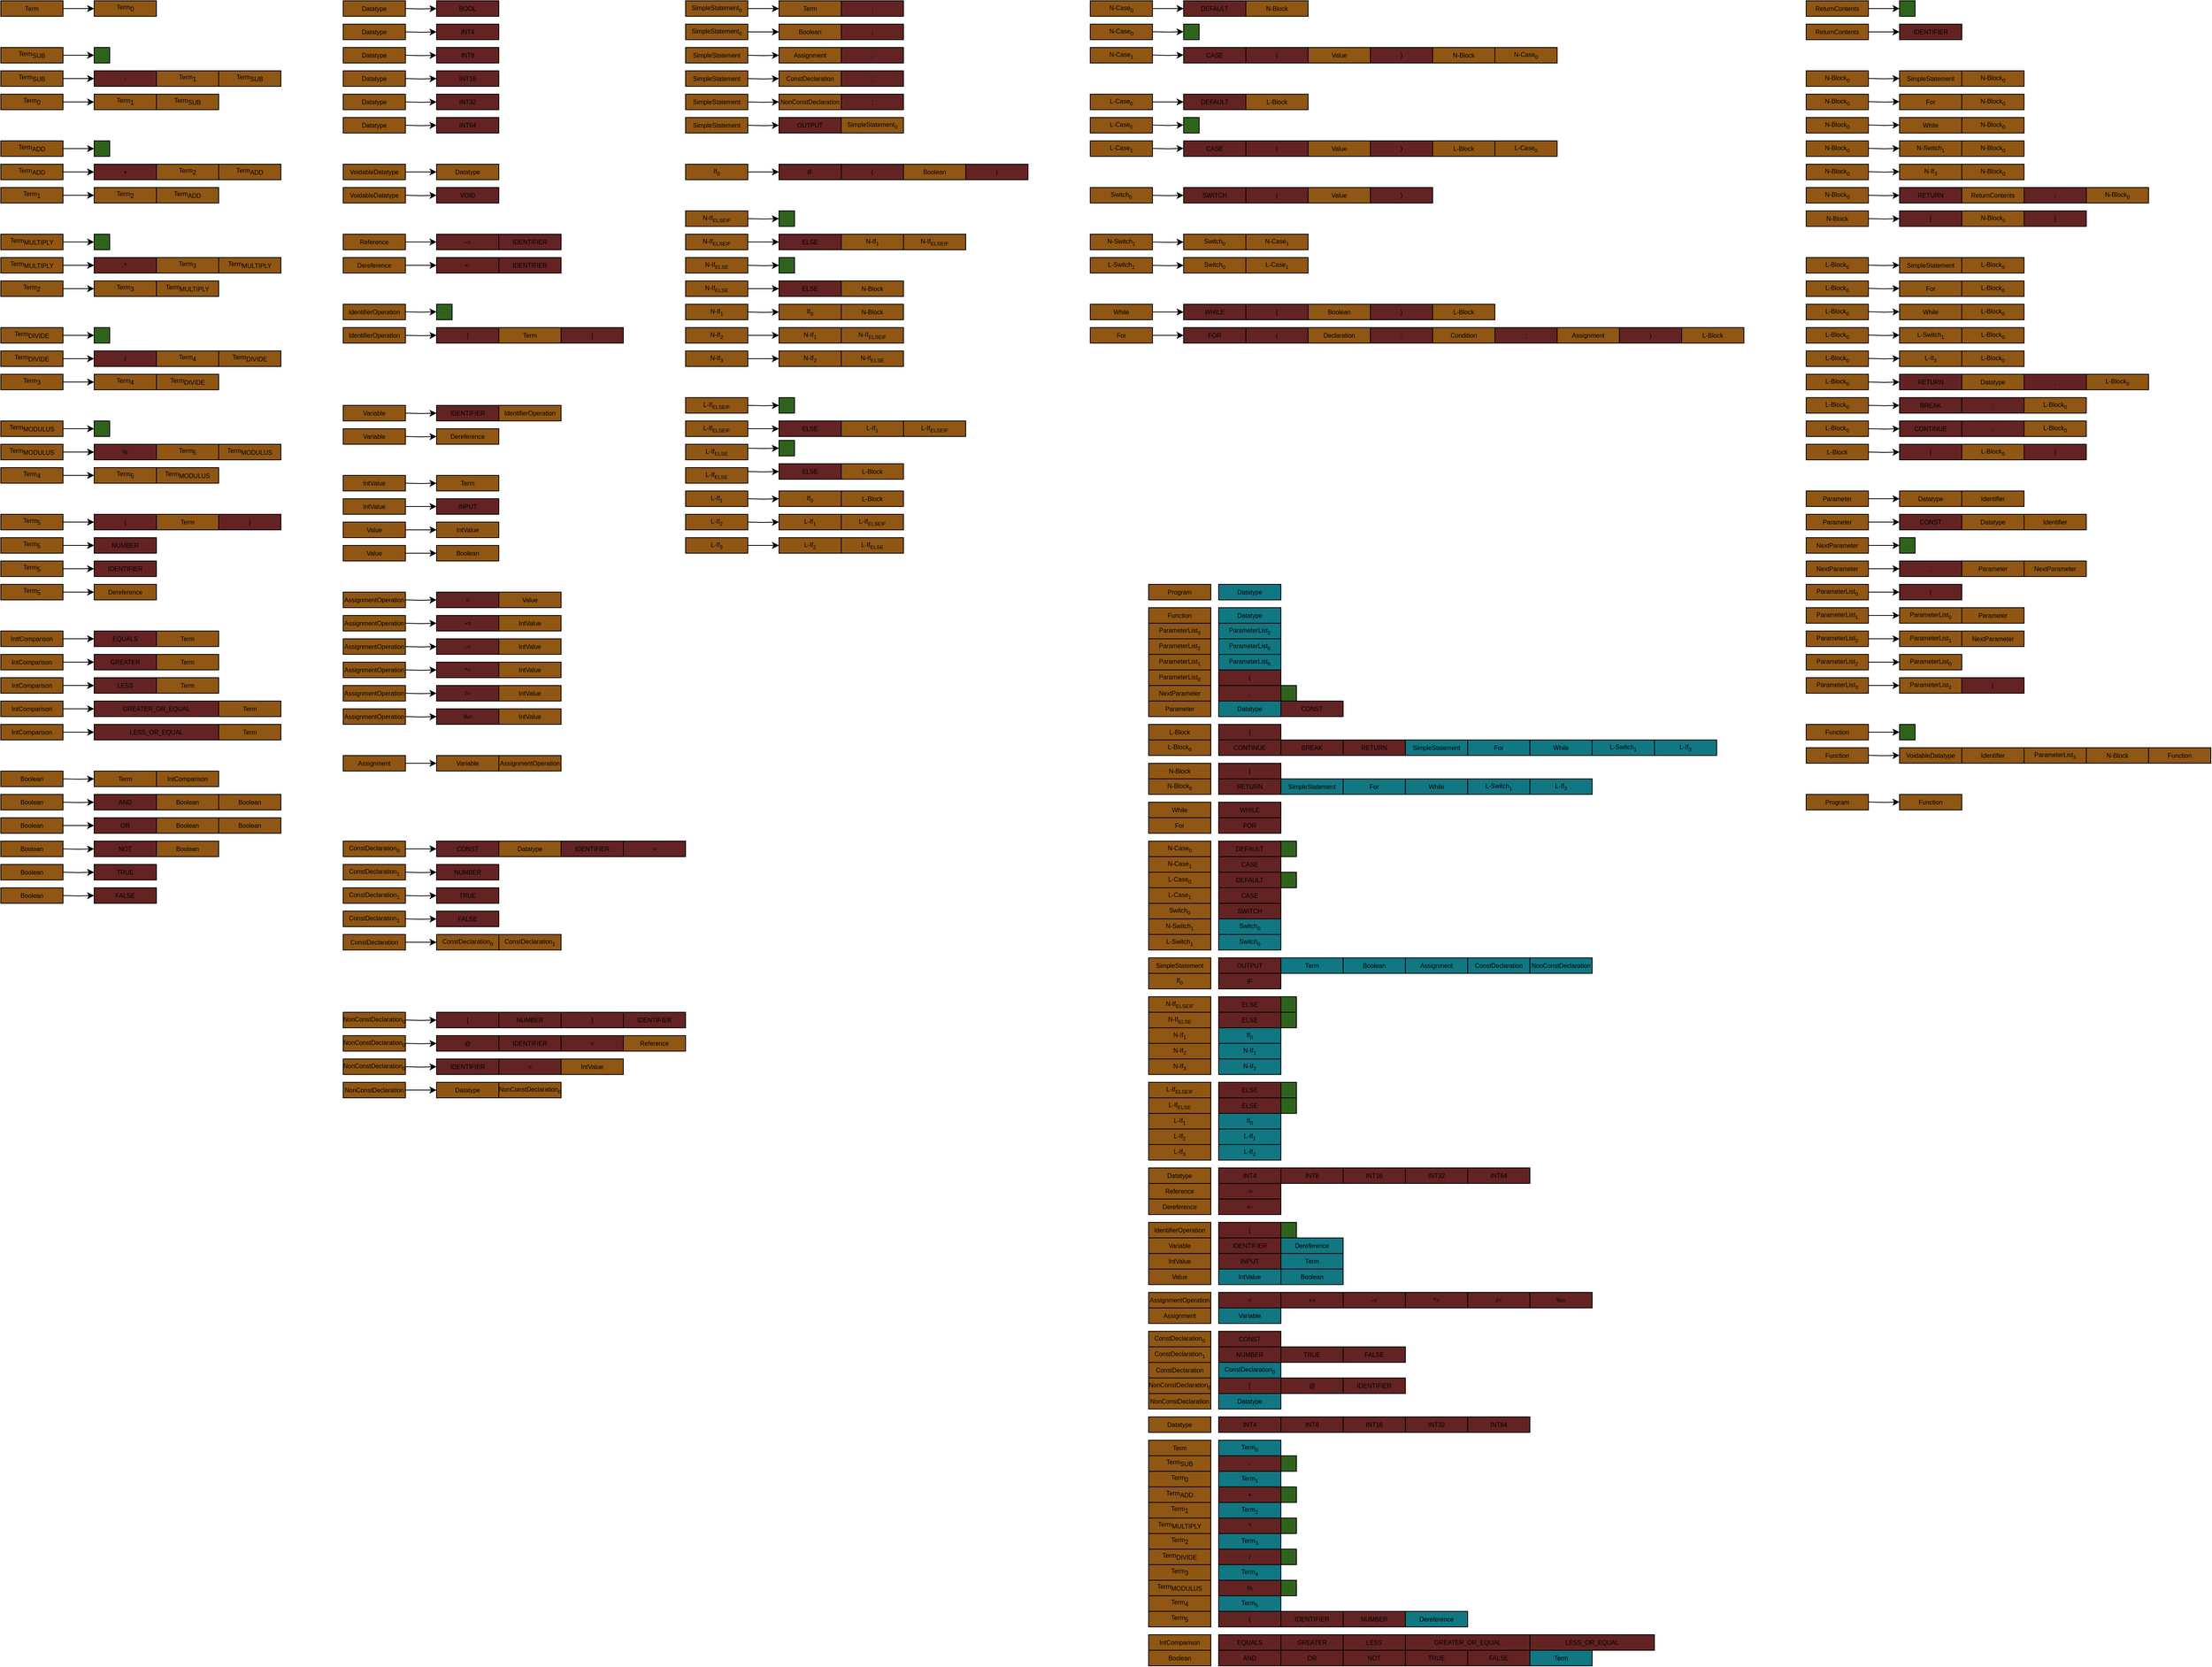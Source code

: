 <mxfile version="20.3.0" type="device"><diagram id="X6J-mmtWVSlv3Kn5K0js" name="Page-1"><mxGraphModel dx="2016" dy="1438" grid="1" gridSize="10" guides="1" tooltips="1" connect="1" arrows="1" fold="1" page="0" pageScale="1" pageWidth="827" pageHeight="1169" math="0" shadow="0"><root><mxCell id="0"/><mxCell id="1" parent="0"/><mxCell id="fISgWyd9nIq917m6D4iO-27" style="edgeStyle=orthogonalEdgeStyle;rounded=0;orthogonalLoop=1;jettySize=auto;html=1;entryX=0;entryY=0.5;entryDx=0;entryDy=0;fontSize=8;" parent="1" source="fISgWyd9nIq917m6D4iO-6" target="fISgWyd9nIq917m6D4iO-11" edge="1"><mxGeometry relative="1" as="geometry"/></mxCell><mxCell id="fISgWyd9nIq917m6D4iO-6" value="Term&lt;sub style=&quot;font-size: 8px;&quot;&gt;2&lt;/sub&gt;" style="rounded=0;whiteSpace=wrap;html=1;fillColor=#8F5614;fontSize=8;" parent="1" vertex="1"><mxGeometry x="160" y="240" width="80" height="20" as="geometry"/></mxCell><mxCell id="fISgWyd9nIq917m6D4iO-14" style="edgeStyle=orthogonalEdgeStyle;rounded=0;orthogonalLoop=1;jettySize=auto;html=1;entryX=0;entryY=0.5;entryDx=0;entryDy=0;fontSize=8;" parent="1" source="fISgWyd9nIq917m6D4iO-10" target="fISgWyd9nIq917m6D4iO-13" edge="1"><mxGeometry relative="1" as="geometry"/></mxCell><mxCell id="fISgWyd9nIq917m6D4iO-10" value="Term&lt;sub style=&quot;font-size: 8px;&quot;&gt;1&lt;/sub&gt;" style="rounded=0;whiteSpace=wrap;html=1;fillColor=#8F5614;fontSize=8;" parent="1" vertex="1"><mxGeometry x="160" y="120" width="80" height="20" as="geometry"/></mxCell><mxCell id="fISgWyd9nIq917m6D4iO-11" value="Term&lt;sub style=&quot;font-size: 8px;&quot;&gt;3&lt;/sub&gt;" style="rounded=0;whiteSpace=wrap;html=1;fillColor=#8F5614;fontSize=8;" parent="1" vertex="1"><mxGeometry x="280" y="240" width="80" height="20" as="geometry"/></mxCell><mxCell id="fISgWyd9nIq917m6D4iO-13" value="Term&lt;sub style=&quot;font-size: 8px;&quot;&gt;2&lt;/sub&gt;" style="rounded=0;whiteSpace=wrap;html=1;fillColor=#8F5614;fontSize=8;" parent="1" vertex="1"><mxGeometry x="280" y="120" width="80" height="20" as="geometry"/></mxCell><mxCell id="fISgWyd9nIq917m6D4iO-17" style="edgeStyle=orthogonalEdgeStyle;rounded=0;orthogonalLoop=1;jettySize=auto;html=1;entryX=0;entryY=0.5;entryDx=0;entryDy=0;fontSize=8;" parent="1" source="fISgWyd9nIq917m6D4iO-18" edge="1"><mxGeometry relative="1" as="geometry"><mxPoint x="280" y="10" as="targetPoint"/></mxGeometry></mxCell><mxCell id="fISgWyd9nIq917m6D4iO-18" value="Term&lt;sub style=&quot;font-size: 8px;&quot;&gt;0&lt;/sub&gt;" style="rounded=0;whiteSpace=wrap;html=1;fillColor=#8F5614;fontSize=8;" parent="1" vertex="1"><mxGeometry x="160" width="80" height="20" as="geometry"/></mxCell><mxCell id="fISgWyd9nIq917m6D4iO-20" value="-" style="rounded=0;whiteSpace=wrap;html=1;fillColor=#632323;fontSize=8;" parent="1" vertex="1"><mxGeometry x="280" y="-30" width="80" height="20" as="geometry"/></mxCell><mxCell id="fISgWyd9nIq917m6D4iO-21" value="Term&lt;sub style=&quot;font-size: 8px;&quot;&gt;1&lt;/sub&gt;" style="rounded=0;whiteSpace=wrap;html=1;fillColor=#8F5614;fontSize=8;" parent="1" vertex="1"><mxGeometry x="360" y="-30" width="80" height="20" as="geometry"/></mxCell><mxCell id="fISgWyd9nIq917m6D4iO-31" style="edgeStyle=orthogonalEdgeStyle;rounded=0;orthogonalLoop=1;jettySize=auto;html=1;entryX=0;entryY=0.5;entryDx=0;entryDy=0;fontSize=8;" parent="1" source="fISgWyd9nIq917m6D4iO-32" target="fISgWyd9nIq917m6D4iO-34" edge="1"><mxGeometry relative="1" as="geometry"/></mxCell><mxCell id="fISgWyd9nIq917m6D4iO-32" value="Term&lt;sub style=&quot;font-size: 8px;&quot;&gt;3&lt;/sub&gt;" style="rounded=0;whiteSpace=wrap;html=1;fillColor=#8F5614;fontSize=8;" parent="1" vertex="1"><mxGeometry x="160" y="360" width="80" height="20" as="geometry"/></mxCell><mxCell id="fISgWyd9nIq917m6D4iO-34" value="Term&lt;sub style=&quot;font-size: 8px;&quot;&gt;4&lt;/sub&gt;" style="rounded=0;whiteSpace=wrap;html=1;fillColor=#8F5614;fontSize=8;" parent="1" vertex="1"><mxGeometry x="280" y="360" width="80" height="20" as="geometry"/></mxCell><mxCell id="fISgWyd9nIq917m6D4iO-36" style="edgeStyle=orthogonalEdgeStyle;rounded=0;orthogonalLoop=1;jettySize=auto;html=1;entryX=0;entryY=0.5;entryDx=0;entryDy=0;fontSize=8;" parent="1" source="fISgWyd9nIq917m6D4iO-37" target="fISgWyd9nIq917m6D4iO-39" edge="1"><mxGeometry relative="1" as="geometry"/></mxCell><mxCell id="fISgWyd9nIq917m6D4iO-37" value="Term&lt;sub style=&quot;font-size: 8px;&quot;&gt;4&lt;/sub&gt;" style="rounded=0;whiteSpace=wrap;html=1;fillColor=#8F5614;fontSize=8;" parent="1" vertex="1"><mxGeometry x="160" y="480" width="80" height="20" as="geometry"/></mxCell><mxCell id="fISgWyd9nIq917m6D4iO-39" value="Term&lt;sub style=&quot;font-size: 8px;&quot;&gt;5&lt;/sub&gt;" style="rounded=0;whiteSpace=wrap;html=1;fillColor=#8F5614;fontSize=8;" parent="1" vertex="1"><mxGeometry x="280" y="480" width="80" height="20" as="geometry"/></mxCell><mxCell id="fISgWyd9nIq917m6D4iO-43" style="edgeStyle=orthogonalEdgeStyle;rounded=0;orthogonalLoop=1;jettySize=auto;html=1;entryX=0;entryY=0.5;entryDx=0;entryDy=0;fontSize=8;" parent="1" source="fISgWyd9nIq917m6D4iO-41" target="fISgWyd9nIq917m6D4iO-42" edge="1"><mxGeometry relative="1" as="geometry"/></mxCell><mxCell id="fISgWyd9nIq917m6D4iO-41" value="Term&lt;sub style=&quot;font-size: 8px;&quot;&gt;5&lt;/sub&gt;" style="rounded=0;whiteSpace=wrap;html=1;fillColor=#8F5614;fontSize=8;" parent="1" vertex="1"><mxGeometry x="160" y="570" width="80" height="20" as="geometry"/></mxCell><mxCell id="fISgWyd9nIq917m6D4iO-42" value="NUMBER" style="rounded=0;whiteSpace=wrap;html=1;fillColor=#632323;fontSize=8;" parent="1" vertex="1"><mxGeometry x="280" y="570" width="80" height="20" as="geometry"/></mxCell><mxCell id="fISgWyd9nIq917m6D4iO-44" style="edgeStyle=orthogonalEdgeStyle;rounded=0;orthogonalLoop=1;jettySize=auto;html=1;entryX=0;entryY=0.5;entryDx=0;entryDy=0;fontSize=8;" parent="1" source="fISgWyd9nIq917m6D4iO-45" target="fISgWyd9nIq917m6D4iO-46" edge="1"><mxGeometry relative="1" as="geometry"/></mxCell><mxCell id="fISgWyd9nIq917m6D4iO-45" value="Term&lt;sub style=&quot;font-size: 8px;&quot;&gt;5&lt;/sub&gt;" style="rounded=0;whiteSpace=wrap;html=1;fillColor=#8F5614;fontSize=8;" parent="1" vertex="1"><mxGeometry x="160" y="600" width="80" height="20" as="geometry"/></mxCell><mxCell id="fISgWyd9nIq917m6D4iO-46" value="IDENTIFIER" style="rounded=0;whiteSpace=wrap;html=1;fillColor=#632323;fontSize=8;" parent="1" vertex="1"><mxGeometry x="280" y="600" width="80" height="20" as="geometry"/></mxCell><mxCell id="fISgWyd9nIq917m6D4iO-59" value="GREATER" style="rounded=0;whiteSpace=wrap;html=1;fillColor=#632323;fontSize=8;" parent="1" vertex="1"><mxGeometry x="280" y="720" width="80" height="20" as="geometry"/></mxCell><mxCell id="fISgWyd9nIq917m6D4iO-61" value="Term" style="rounded=0;whiteSpace=wrap;html=1;fillColor=#8F5614;fontSize=8;" parent="1" vertex="1"><mxGeometry x="360" y="720" width="80" height="20" as="geometry"/></mxCell><mxCell id="fISgWyd9nIq917m6D4iO-64" value="LESS" style="rounded=0;whiteSpace=wrap;html=1;fillColor=#632323;fontSize=8;" parent="1" vertex="1"><mxGeometry x="280" y="750" width="80" height="20" as="geometry"/></mxCell><mxCell id="fISgWyd9nIq917m6D4iO-66" value="Term" style="rounded=0;whiteSpace=wrap;html=1;fillColor=#8F5614;fontSize=8;" parent="1" vertex="1"><mxGeometry x="360" y="750" width="80" height="20" as="geometry"/></mxCell><mxCell id="fISgWyd9nIq917m6D4iO-69" value="GREATER_OR_EQUAL" style="rounded=0;whiteSpace=wrap;html=1;fillColor=#632323;fontSize=8;" parent="1" vertex="1"><mxGeometry x="280" y="780" width="160" height="20" as="geometry"/></mxCell><mxCell id="fISgWyd9nIq917m6D4iO-71" value="Term" style="rounded=0;whiteSpace=wrap;html=1;fillColor=#8F5614;fontSize=8;" parent="1" vertex="1"><mxGeometry x="440" y="780" width="80" height="20" as="geometry"/></mxCell><mxCell id="fISgWyd9nIq917m6D4iO-72" style="edgeStyle=orthogonalEdgeStyle;rounded=0;orthogonalLoop=1;jettySize=auto;html=1;entryX=0;entryY=0.5;entryDx=0;entryDy=0;fontSize=8;" parent="1" target="fISgWyd9nIq917m6D4iO-75" edge="1"><mxGeometry relative="1" as="geometry"><mxPoint x="240" y="880" as="sourcePoint"/></mxGeometry></mxCell><mxCell id="fISgWyd9nIq917m6D4iO-74" value="LESS_OR_EQUAL" style="rounded=0;whiteSpace=wrap;html=1;fillColor=#632323;fontSize=8;" parent="1" vertex="1"><mxGeometry x="280" y="810" width="160" height="20" as="geometry"/></mxCell><mxCell id="fISgWyd9nIq917m6D4iO-75" value="Term" style="rounded=0;whiteSpace=wrap;html=1;fillColor=#8F5614;fontSize=8;" parent="1" vertex="1"><mxGeometry x="280" y="870" width="80" height="20" as="geometry"/></mxCell><mxCell id="fISgWyd9nIq917m6D4iO-76" value="Term" style="rounded=0;whiteSpace=wrap;html=1;fillColor=#8F5614;fontSize=8;" parent="1" vertex="1"><mxGeometry x="440" y="810" width="80" height="20" as="geometry"/></mxCell><mxCell id="fISgWyd9nIq917m6D4iO-81" value="EQUALS" style="rounded=0;whiteSpace=wrap;html=1;fillColor=#632323;fontSize=8;" parent="1" vertex="1"><mxGeometry x="280" y="690" width="80" height="20" as="geometry"/></mxCell><mxCell id="fISgWyd9nIq917m6D4iO-83" value="Term" style="rounded=0;whiteSpace=wrap;html=1;fillColor=#8F5614;fontSize=8;" parent="1" vertex="1"><mxGeometry x="360" y="690" width="80" height="20" as="geometry"/></mxCell><mxCell id="fISgWyd9nIq917m6D4iO-105" style="edgeStyle=orthogonalEdgeStyle;rounded=0;orthogonalLoop=1;jettySize=auto;html=1;fontSize=8;" parent="1" source="fISgWyd9nIq917m6D4iO-106" edge="1"><mxGeometry relative="1" as="geometry"><mxPoint x="280" y="550" as="targetPoint"/></mxGeometry></mxCell><mxCell id="fISgWyd9nIq917m6D4iO-106" value="Term&lt;sub style=&quot;font-size: 8px;&quot;&gt;5&lt;/sub&gt;" style="rounded=0;whiteSpace=wrap;html=1;fillColor=#8F5614;fontSize=8;" parent="1" vertex="1"><mxGeometry x="160" y="540" width="80" height="20" as="geometry"/></mxCell><mxCell id="fISgWyd9nIq917m6D4iO-107" value="Term" style="rounded=0;whiteSpace=wrap;html=1;fillColor=#8F5614;fontSize=8;" parent="1" vertex="1"><mxGeometry x="360" y="540" width="80" height="20" as="geometry"/></mxCell><mxCell id="fISgWyd9nIq917m6D4iO-108" value=")" style="rounded=0;whiteSpace=wrap;html=1;fillColor=#632323;fontSize=8;" parent="1" vertex="1"><mxGeometry x="440" y="540" width="80" height="20" as="geometry"/></mxCell><mxCell id="fISgWyd9nIq917m6D4iO-110" value="(" style="rounded=0;whiteSpace=wrap;html=1;fillColor=#632323;fontSize=8;" parent="1" vertex="1"><mxGeometry x="280" y="540" width="80" height="20" as="geometry"/></mxCell><mxCell id="fISgWyd9nIq917m6D4iO-111" style="edgeStyle=orthogonalEdgeStyle;rounded=0;orthogonalLoop=1;jettySize=auto;html=1;fontSize=8;" parent="1" source="fISgWyd9nIq917m6D4iO-112" edge="1"><mxGeometry relative="1" as="geometry"><mxPoint x="280" y="-110" as="targetPoint"/></mxGeometry></mxCell><mxCell id="fISgWyd9nIq917m6D4iO-112" value="Term" style="rounded=0;whiteSpace=wrap;html=1;fillColor=#8F5614;fontSize=8;" parent="1" vertex="1"><mxGeometry x="160" y="-120" width="80" height="20" as="geometry"/></mxCell><mxCell id="fISgWyd9nIq917m6D4iO-113" value="Term&lt;sub style=&quot;font-size: 8px;&quot;&gt;0&lt;/sub&gt;" style="rounded=0;whiteSpace=wrap;html=1;fillColor=#8F5614;fontSize=8;" parent="1" vertex="1"><mxGeometry x="280" y="-120" width="80" height="20" as="geometry"/></mxCell><mxCell id="fISgWyd9nIq917m6D4iO-124" style="edgeStyle=orthogonalEdgeStyle;rounded=0;orthogonalLoop=1;jettySize=auto;html=1;entryX=0;entryY=0.5;entryDx=0;entryDy=0;fontSize=8;" parent="1" edge="1"><mxGeometry relative="1" as="geometry"><mxPoint x="240" y="1000" as="sourcePoint"/><mxPoint x="280" y="1000" as="targetPoint"/></mxGeometry></mxCell><mxCell id="fISgWyd9nIq917m6D4iO-126" value="Boolean" style="rounded=0;whiteSpace=wrap;html=1;fillColor=#8F5614;fontSize=8;" parent="1" vertex="1"><mxGeometry x="160" y="990" width="80" height="20" as="geometry"/></mxCell><mxCell id="fISgWyd9nIq917m6D4iO-127" value="TRUE" style="rounded=0;whiteSpace=wrap;html=1;fillColor=#632323;fontSize=8;" parent="1" vertex="1"><mxGeometry x="280" y="990" width="80" height="20" as="geometry"/></mxCell><mxCell id="fISgWyd9nIq917m6D4iO-128" style="edgeStyle=orthogonalEdgeStyle;rounded=0;orthogonalLoop=1;jettySize=auto;html=1;entryX=0;entryY=0.5;entryDx=0;entryDy=0;fontSize=8;" parent="1" edge="1"><mxGeometry relative="1" as="geometry"><mxPoint x="240" y="1030" as="sourcePoint"/><mxPoint x="280" y="1030" as="targetPoint"/></mxGeometry></mxCell><mxCell id="fISgWyd9nIq917m6D4iO-129" value="Boolean" style="rounded=0;whiteSpace=wrap;html=1;fillColor=#8F5614;fontSize=8;" parent="1" vertex="1"><mxGeometry x="160" y="1020" width="80" height="20" as="geometry"/></mxCell><mxCell id="fISgWyd9nIq917m6D4iO-130" value="FALSE" style="rounded=0;whiteSpace=wrap;html=1;fillColor=#632323;fontSize=8;" parent="1" vertex="1"><mxGeometry x="280" y="1020" width="80" height="20" as="geometry"/></mxCell><mxCell id="fISgWyd9nIq917m6D4iO-131" style="edgeStyle=orthogonalEdgeStyle;rounded=0;orthogonalLoop=1;jettySize=auto;html=1;entryX=0;entryY=0.5;entryDx=0;entryDy=0;fontSize=8;" parent="1" edge="1"><mxGeometry relative="1" as="geometry"><mxPoint x="680" y="-80" as="sourcePoint"/><mxPoint x="720" y="-80" as="targetPoint"/></mxGeometry></mxCell><mxCell id="fISgWyd9nIq917m6D4iO-132" value="Datatype" style="rounded=0;whiteSpace=wrap;html=1;fillColor=#8F5614;fontSize=8;" parent="1" vertex="1"><mxGeometry x="600" y="-90" width="80" height="20" as="geometry"/></mxCell><mxCell id="fISgWyd9nIq917m6D4iO-133" value="INT4" style="rounded=0;whiteSpace=wrap;html=1;fillColor=#632323;fontSize=8;" parent="1" vertex="1"><mxGeometry x="720" y="-90" width="80" height="20" as="geometry"/></mxCell><mxCell id="fISgWyd9nIq917m6D4iO-134" style="edgeStyle=orthogonalEdgeStyle;rounded=0;orthogonalLoop=1;jettySize=auto;html=1;entryX=0;entryY=0.5;entryDx=0;entryDy=0;fontSize=8;" parent="1" edge="1"><mxGeometry relative="1" as="geometry"><mxPoint x="680" y="-50" as="sourcePoint"/><mxPoint x="720" y="-50" as="targetPoint"/></mxGeometry></mxCell><mxCell id="fISgWyd9nIq917m6D4iO-135" value="Datatype" style="rounded=0;whiteSpace=wrap;html=1;fillColor=#8F5614;fontSize=8;" parent="1" vertex="1"><mxGeometry x="600" y="-60" width="80" height="20" as="geometry"/></mxCell><mxCell id="fISgWyd9nIq917m6D4iO-136" value="INT8" style="rounded=0;whiteSpace=wrap;html=1;fillColor=#632323;fontSize=8;" parent="1" vertex="1"><mxGeometry x="720" y="-60" width="80" height="20" as="geometry"/></mxCell><mxCell id="fISgWyd9nIq917m6D4iO-137" style="edgeStyle=orthogonalEdgeStyle;rounded=0;orthogonalLoop=1;jettySize=auto;html=1;entryX=0;entryY=0.5;entryDx=0;entryDy=0;fontSize=8;" parent="1" edge="1"><mxGeometry relative="1" as="geometry"><mxPoint x="680" y="-20" as="sourcePoint"/><mxPoint x="720" y="-20" as="targetPoint"/></mxGeometry></mxCell><mxCell id="fISgWyd9nIq917m6D4iO-138" value="Datatype" style="rounded=0;whiteSpace=wrap;html=1;fillColor=#8F5614;fontSize=8;" parent="1" vertex="1"><mxGeometry x="600" y="-30" width="80" height="20" as="geometry"/></mxCell><mxCell id="fISgWyd9nIq917m6D4iO-139" value="INT16" style="rounded=0;whiteSpace=wrap;html=1;fillColor=#632323;fontSize=8;" parent="1" vertex="1"><mxGeometry x="720" y="-30" width="80" height="20" as="geometry"/></mxCell><mxCell id="fISgWyd9nIq917m6D4iO-140" style="edgeStyle=orthogonalEdgeStyle;rounded=0;orthogonalLoop=1;jettySize=auto;html=1;entryX=0;entryY=0.5;entryDx=0;entryDy=0;fontSize=8;" parent="1" edge="1"><mxGeometry relative="1" as="geometry"><mxPoint x="680" y="10" as="sourcePoint"/><mxPoint x="720" y="10" as="targetPoint"/></mxGeometry></mxCell><mxCell id="fISgWyd9nIq917m6D4iO-141" value="Datatype" style="rounded=0;whiteSpace=wrap;html=1;fillColor=#8F5614;fontSize=8;" parent="1" vertex="1"><mxGeometry x="600" width="80" height="20" as="geometry"/></mxCell><mxCell id="fISgWyd9nIq917m6D4iO-142" value="INT32" style="rounded=0;whiteSpace=wrap;html=1;fillColor=#632323;fontSize=8;" parent="1" vertex="1"><mxGeometry x="720" width="80" height="20" as="geometry"/></mxCell><mxCell id="fISgWyd9nIq917m6D4iO-143" style="edgeStyle=orthogonalEdgeStyle;rounded=0;orthogonalLoop=1;jettySize=auto;html=1;entryX=0;entryY=0.5;entryDx=0;entryDy=0;fontSize=8;" parent="1" edge="1"><mxGeometry relative="1" as="geometry"><mxPoint x="680" y="40" as="sourcePoint"/><mxPoint x="720" y="40" as="targetPoint"/></mxGeometry></mxCell><mxCell id="fISgWyd9nIq917m6D4iO-144" value="Datatype" style="rounded=0;whiteSpace=wrap;html=1;fillColor=#8F5614;fontSize=8;" parent="1" vertex="1"><mxGeometry x="600" y="30" width="80" height="20" as="geometry"/></mxCell><mxCell id="fISgWyd9nIq917m6D4iO-145" value="INT64" style="rounded=0;whiteSpace=wrap;html=1;fillColor=#632323;fontSize=8;" parent="1" vertex="1"><mxGeometry x="720" y="30" width="80" height="20" as="geometry"/></mxCell><mxCell id="fISgWyd9nIq917m6D4iO-146" style="edgeStyle=orthogonalEdgeStyle;rounded=0;orthogonalLoop=1;jettySize=auto;html=1;entryX=0;entryY=0.5;entryDx=0;entryDy=0;fontSize=8;" parent="1" edge="1"><mxGeometry relative="1" as="geometry"><mxPoint x="680" y="650" as="sourcePoint"/><mxPoint x="720" y="650" as="targetPoint"/></mxGeometry></mxCell><mxCell id="fISgWyd9nIq917m6D4iO-147" value="AssignmentOperation" style="rounded=0;whiteSpace=wrap;html=1;fillColor=#8F5614;fontSize=8;" parent="1" vertex="1"><mxGeometry x="600" y="640" width="80" height="20" as="geometry"/></mxCell><mxCell id="fISgWyd9nIq917m6D4iO-149" value="=" style="rounded=0;whiteSpace=wrap;html=1;fillColor=#632323;fontSize=8;" parent="1" vertex="1"><mxGeometry x="720" y="640" width="80" height="20" as="geometry"/></mxCell><mxCell id="fISgWyd9nIq917m6D4iO-151" value="Value" style="rounded=0;whiteSpace=wrap;html=1;fillColor=#8F5614;fontSize=8;" parent="1" vertex="1"><mxGeometry x="800" y="640" width="80" height="20" as="geometry"/></mxCell><mxCell id="fISgWyd9nIq917m6D4iO-159" style="edgeStyle=orthogonalEdgeStyle;rounded=0;orthogonalLoop=1;jettySize=auto;html=1;entryX=0;entryY=0.5;entryDx=0;entryDy=0;fontSize=8;" parent="1" edge="1"><mxGeometry relative="1" as="geometry"><mxPoint x="1120" y="-50" as="sourcePoint"/><mxPoint x="1160" y="-50" as="targetPoint"/></mxGeometry></mxCell><mxCell id="fISgWyd9nIq917m6D4iO-162" value="Assignment" style="rounded=0;whiteSpace=wrap;html=1;fillColor=#8F5614;fontSize=8;" parent="1" vertex="1"><mxGeometry x="1160" y="-60" width="80" height="20" as="geometry"/></mxCell><mxCell id="fISgWyd9nIq917m6D4iO-164" value=";" style="rounded=0;whiteSpace=wrap;html=1;fillColor=#632323;fontSize=8;" parent="1" vertex="1"><mxGeometry x="1240" y="-60" width="80" height="20" as="geometry"/></mxCell><mxCell id="fISgWyd9nIq917m6D4iO-165" style="edgeStyle=orthogonalEdgeStyle;rounded=0;orthogonalLoop=1;jettySize=auto;html=1;entryX=0;entryY=0.5;entryDx=0;entryDy=0;fontSize=8;" parent="1" edge="1"><mxGeometry relative="1" as="geometry"><mxPoint x="680" y="1250" as="sourcePoint"/><mxPoint x="720" y="1250" as="targetPoint"/></mxGeometry></mxCell><mxCell id="fISgWyd9nIq917m6D4iO-170" style="edgeStyle=orthogonalEdgeStyle;rounded=0;orthogonalLoop=1;jettySize=auto;html=1;entryX=0;entryY=0.5;entryDx=0;entryDy=0;fontSize=8;" parent="1" edge="1"><mxGeometry relative="1" as="geometry"><mxPoint x="1120" y="-20" as="sourcePoint"/><mxPoint x="1160" y="-20" as="targetPoint"/></mxGeometry></mxCell><mxCell id="fISgWyd9nIq917m6D4iO-171" value="ConstDeclaration" style="rounded=0;whiteSpace=wrap;html=1;fillColor=#8F5614;fontSize=8;" parent="1" vertex="1"><mxGeometry x="1160" y="-30" width="80" height="20" as="geometry"/></mxCell><mxCell id="fISgWyd9nIq917m6D4iO-173" value=";" style="rounded=0;whiteSpace=wrap;html=1;fillColor=#632323;fontSize=8;" parent="1" vertex="1"><mxGeometry x="1240" y="-30" width="80" height="20" as="geometry"/></mxCell><mxCell id="fISgWyd9nIq917m6D4iO-178" value="+=" style="rounded=0;whiteSpace=wrap;html=1;fillColor=#632323;fontSize=8;" parent="1" vertex="1"><mxGeometry x="720" y="670" width="80" height="20" as="geometry"/></mxCell><mxCell id="fISgWyd9nIq917m6D4iO-184" value="-=" style="rounded=0;whiteSpace=wrap;html=1;fillColor=#632323;fontSize=8;" parent="1" vertex="1"><mxGeometry x="720" y="700" width="80" height="20" as="geometry"/></mxCell><mxCell id="fISgWyd9nIq917m6D4iO-190" value="*=" style="rounded=0;whiteSpace=wrap;html=1;fillColor=#632323;fontSize=8;" parent="1" vertex="1"><mxGeometry x="720" y="730" width="80" height="20" as="geometry"/></mxCell><mxCell id="fISgWyd9nIq917m6D4iO-196" value="/=" style="rounded=0;whiteSpace=wrap;html=1;fillColor=#632323;fontSize=8;" parent="1" vertex="1"><mxGeometry x="720" y="760" width="80" height="20" as="geometry"/></mxCell><mxCell id="fISgWyd9nIq917m6D4iO-202" value="%=" style="rounded=0;whiteSpace=wrap;html=1;fillColor=#632323;fontSize=8;" parent="1" vertex="1"><mxGeometry x="720" y="790" width="80" height="20" as="geometry"/></mxCell><mxCell id="fISgWyd9nIq917m6D4iO-222" style="edgeStyle=orthogonalEdgeStyle;rounded=0;orthogonalLoop=1;jettySize=auto;html=1;entryX=0;entryY=0.5;entryDx=0;entryDy=0;fontSize=8;" parent="1" edge="1"><mxGeometry relative="1" as="geometry"><mxPoint x="240" y="910" as="sourcePoint"/><mxPoint x="280" y="910" as="targetPoint"/></mxGeometry></mxCell><mxCell id="fISgWyd9nIq917m6D4iO-232" style="edgeStyle=orthogonalEdgeStyle;rounded=0;orthogonalLoop=1;jettySize=auto;html=1;entryX=0;entryY=0.5;entryDx=0;entryDy=0;fontSize=8;" parent="1" edge="1"><mxGeometry relative="1" as="geometry"><mxPoint x="240" y="970" as="sourcePoint"/><mxPoint x="280" y="970" as="targetPoint"/></mxGeometry></mxCell><mxCell id="fISgWyd9nIq917m6D4iO-234" value="NOT" style="rounded=0;whiteSpace=wrap;html=1;fillColor=#632323;fontSize=8;" parent="1" vertex="1"><mxGeometry x="280" y="960" width="80" height="20" as="geometry"/></mxCell><mxCell id="fISgWyd9nIq917m6D4iO-236" value="Boolean" style="rounded=0;whiteSpace=wrap;html=1;fillColor=#8F5614;fontSize=8;" parent="1" vertex="1"><mxGeometry x="360" y="960" width="80" height="20" as="geometry"/></mxCell><mxCell id="fISgWyd9nIq917m6D4iO-237" style="edgeStyle=orthogonalEdgeStyle;rounded=0;orthogonalLoop=1;jettySize=auto;html=1;entryX=0;entryY=0.5;entryDx=0;entryDy=0;fontSize=8;" parent="1" edge="1"><mxGeometry relative="1" as="geometry"><mxPoint x="680" y="1000" as="sourcePoint"/><mxPoint x="720" y="1000" as="targetPoint"/></mxGeometry></mxCell><mxCell id="fISgWyd9nIq917m6D4iO-240" value="Datatype" style="rounded=0;whiteSpace=wrap;html=1;fillColor=#8F5614;fontSize=8;" parent="1" vertex="1"><mxGeometry x="800" y="960" width="80" height="20" as="geometry"/></mxCell><mxCell id="fISgWyd9nIq917m6D4iO-241" value="CONST" style="rounded=0;whiteSpace=wrap;html=1;fillColor=#632323;fontSize=8;" parent="1" vertex="1"><mxGeometry x="720" y="960" width="80" height="20" as="geometry"/></mxCell><mxCell id="zeSLHF2E5xvUvNJItv3z-12" style="edgeStyle=orthogonalEdgeStyle;rounded=0;orthogonalLoop=1;jettySize=auto;html=1;entryX=0;entryY=0.5;entryDx=0;entryDy=0;fontSize=8;" parent="1" edge="1"><mxGeometry relative="1" as="geometry"><mxPoint x="680" y="1220" as="sourcePoint"/><mxPoint x="720" y="1220" as="targetPoint"/></mxGeometry></mxCell><mxCell id="zeSLHF2E5xvUvNJItv3z-14" value="IDENTIFIER" style="rounded=0;whiteSpace=wrap;html=1;fillColor=#632323;fontSize=8;" parent="1" vertex="1"><mxGeometry x="800" y="1210" width="80" height="20" as="geometry"/></mxCell><mxCell id="zeSLHF2E5xvUvNJItv3z-15" value="=" style="rounded=0;whiteSpace=wrap;html=1;fillColor=#632323;fontSize=8;" parent="1" vertex="1"><mxGeometry x="880" y="1210" width="80" height="20" as="geometry"/></mxCell><mxCell id="zeSLHF2E5xvUvNJItv3z-22" value="@" style="rounded=0;whiteSpace=wrap;html=1;fillColor=#632323;fontSize=8;" parent="1" vertex="1"><mxGeometry x="720" y="1210" width="80" height="20" as="geometry"/></mxCell><mxCell id="zeSLHF2E5xvUvNJItv3z-23" value="-&amp;gt;" style="rounded=0;whiteSpace=wrap;html=1;fillColor=#632323;fontSize=8;" parent="1" vertex="1"><mxGeometry x="720" y="180" width="80" height="20" as="geometry"/></mxCell><mxCell id="zeSLHF2E5xvUvNJItv3z-32" style="edgeStyle=orthogonalEdgeStyle;rounded=0;orthogonalLoop=1;jettySize=auto;html=1;entryX=0;entryY=0.5;entryDx=0;entryDy=0;fontSize=8;" parent="1" source="zeSLHF2E5xvUvNJItv3z-25" target="zeSLHF2E5xvUvNJItv3z-23" edge="1"><mxGeometry relative="1" as="geometry"/></mxCell><mxCell id="zeSLHF2E5xvUvNJItv3z-25" value="Reference" style="rounded=0;whiteSpace=wrap;html=1;fillColor=#8F5614;fontSize=8;" parent="1" vertex="1"><mxGeometry x="600" y="180" width="80" height="20" as="geometry"/></mxCell><mxCell id="zeSLHF2E5xvUvNJItv3z-31" style="edgeStyle=orthogonalEdgeStyle;rounded=0;orthogonalLoop=1;jettySize=auto;html=1;entryX=0;entryY=0.5;entryDx=0;entryDy=0;fontSize=8;" parent="1" source="zeSLHF2E5xvUvNJItv3z-26" target="zeSLHF2E5xvUvNJItv3z-28" edge="1"><mxGeometry relative="1" as="geometry"/></mxCell><mxCell id="zeSLHF2E5xvUvNJItv3z-26" value="Dereference" style="rounded=0;whiteSpace=wrap;html=1;fillColor=#8F5614;fontSize=8;" parent="1" vertex="1"><mxGeometry x="600" y="210" width="80" height="20" as="geometry"/></mxCell><mxCell id="zeSLHF2E5xvUvNJItv3z-28" value="&amp;lt;-" style="rounded=0;whiteSpace=wrap;html=1;fillColor=#632323;fontSize=8;" parent="1" vertex="1"><mxGeometry x="720" y="210" width="80" height="20" as="geometry"/></mxCell><mxCell id="zeSLHF2E5xvUvNJItv3z-29" value="IDENTIFIER" style="rounded=0;whiteSpace=wrap;html=1;fillColor=#632323;fontSize=8;" parent="1" vertex="1"><mxGeometry x="800" y="180" width="80" height="20" as="geometry"/></mxCell><mxCell id="zeSLHF2E5xvUvNJItv3z-30" value="IDENTIFIER" style="rounded=0;whiteSpace=wrap;html=1;fillColor=#632323;fontSize=8;" parent="1" vertex="1"><mxGeometry x="800" y="210" width="80" height="20" as="geometry"/></mxCell><mxCell id="zeSLHF2E5xvUvNJItv3z-33" value="Reference" style="rounded=0;whiteSpace=wrap;html=1;fillColor=#8F5614;fontSize=8;" parent="1" vertex="1"><mxGeometry x="960" y="1210" width="80" height="20" as="geometry"/></mxCell><mxCell id="zeSLHF2E5xvUvNJItv3z-46" value="IDENTIFIER" style="rounded=0;whiteSpace=wrap;html=1;fillColor=#632323;fontSize=8;" parent="1" vertex="1"><mxGeometry x="720" y="1240" width="80" height="20" as="geometry"/></mxCell><mxCell id="zeSLHF2E5xvUvNJItv3z-47" value="=" style="rounded=0;whiteSpace=wrap;html=1;fillColor=#632323;fontSize=8;" parent="1" vertex="1"><mxGeometry x="800" y="1240" width="80" height="20" as="geometry"/></mxCell><mxCell id="zeSLHF2E5xvUvNJItv3z-49" value="IDENTIFIER" style="rounded=0;whiteSpace=wrap;html=1;fillColor=#632323;fontSize=8;" parent="1" vertex="1"><mxGeometry x="880" y="960" width="80" height="20" as="geometry"/></mxCell><mxCell id="zeSLHF2E5xvUvNJItv3z-50" value="=" style="rounded=0;whiteSpace=wrap;html=1;fillColor=#632323;fontSize=8;" parent="1" vertex="1"><mxGeometry x="960" y="960" width="80" height="20" as="geometry"/></mxCell><mxCell id="zeSLHF2E5xvUvNJItv3z-57" style="edgeStyle=orthogonalEdgeStyle;rounded=0;orthogonalLoop=1;jettySize=auto;html=1;entryX=0;entryY=0.5;entryDx=0;entryDy=0;fontSize=8;" parent="1" edge="1"><mxGeometry relative="1" as="geometry"><mxPoint x="680" y="1030" as="sourcePoint"/><mxPoint x="720" y="1030" as="targetPoint"/></mxGeometry></mxCell><mxCell id="zeSLHF2E5xvUvNJItv3z-76" style="edgeStyle=orthogonalEdgeStyle;rounded=0;orthogonalLoop=1;jettySize=auto;html=1;entryX=0;entryY=0.5;entryDx=0;entryDy=0;fontSize=8;" parent="1" edge="1"><mxGeometry relative="1" as="geometry"><mxPoint x="680" y="1190" as="sourcePoint"/><mxPoint x="720" y="1190" as="targetPoint"/></mxGeometry></mxCell><mxCell id="zeSLHF2E5xvUvNJItv3z-78" value="Datatype" style="rounded=0;whiteSpace=wrap;html=1;fillColor=#8F5614;fontSize=8;" parent="1" vertex="1"><mxGeometry x="720" y="1270" width="80" height="20" as="geometry"/></mxCell><mxCell id="zeSLHF2E5xvUvNJItv3z-79" value="IDENTIFIER" style="rounded=0;whiteSpace=wrap;html=1;fillColor=#632323;fontSize=8;" parent="1" vertex="1"><mxGeometry x="960" y="1180" width="80" height="20" as="geometry"/></mxCell><mxCell id="zeSLHF2E5xvUvNJItv3z-82" value="[" style="rounded=0;whiteSpace=wrap;html=1;fillColor=#632323;fontSize=8;" parent="1" vertex="1"><mxGeometry x="720" y="1180" width="80" height="20" as="geometry"/></mxCell><mxCell id="zeSLHF2E5xvUvNJItv3z-83" value="]" style="rounded=0;whiteSpace=wrap;html=1;fillColor=#632323;fontSize=8;" parent="1" vertex="1"><mxGeometry x="880" y="1180" width="80" height="20" as="geometry"/></mxCell><mxCell id="zeSLHF2E5xvUvNJItv3z-85" value="NUMBER" style="rounded=0;whiteSpace=wrap;html=1;fillColor=#632323;fontSize=8;" parent="1" vertex="1"><mxGeometry x="800" y="1180" width="80" height="20" as="geometry"/></mxCell><mxCell id="zeSLHF2E5xvUvNJItv3z-87" style="edgeStyle=orthogonalEdgeStyle;rounded=0;orthogonalLoop=1;jettySize=auto;html=1;entryX=0;entryY=0.5;entryDx=0;entryDy=0;fontSize=8;" parent="1" edge="1"><mxGeometry relative="1" as="geometry"><mxPoint x="680" y="680" as="sourcePoint"/><mxPoint x="720" y="680" as="targetPoint"/></mxGeometry></mxCell><mxCell id="7lNbWf-ldZFLZrXTxsSu-535" style="edgeStyle=orthogonalEdgeStyle;rounded=0;orthogonalLoop=1;jettySize=auto;html=1;" parent="1" source="zeSLHF2E5xvUvNJItv3z-88" target="7lNbWf-ldZFLZrXTxsSu-533" edge="1"><mxGeometry relative="1" as="geometry"/></mxCell><mxCell id="zeSLHF2E5xvUvNJItv3z-88" value="Assignment" style="rounded=0;whiteSpace=wrap;html=1;fillColor=#8F5614;fontSize=8;" parent="1" vertex="1"><mxGeometry x="600" y="850" width="80" height="20" as="geometry"/></mxCell><mxCell id="zeSLHF2E5xvUvNJItv3z-89" style="edgeStyle=orthogonalEdgeStyle;rounded=0;orthogonalLoop=1;jettySize=auto;html=1;entryX=0;entryY=0.5;entryDx=0;entryDy=0;fontSize=8;" parent="1" edge="1"><mxGeometry relative="1" as="geometry"><mxPoint x="680" y="710" as="sourcePoint"/><mxPoint x="720" y="710" as="targetPoint"/></mxGeometry></mxCell><mxCell id="zeSLHF2E5xvUvNJItv3z-95" style="edgeStyle=orthogonalEdgeStyle;rounded=0;orthogonalLoop=1;jettySize=auto;html=1;entryX=0;entryY=0.5;entryDx=0;entryDy=0;fontSize=8;" parent="1" edge="1"><mxGeometry relative="1" as="geometry"><mxPoint x="680" y="740" as="sourcePoint"/><mxPoint x="720" y="740" as="targetPoint"/></mxGeometry></mxCell><mxCell id="zeSLHF2E5xvUvNJItv3z-97" style="edgeStyle=orthogonalEdgeStyle;rounded=0;orthogonalLoop=1;jettySize=auto;html=1;entryX=0;entryY=0.5;entryDx=0;entryDy=0;fontSize=8;" parent="1" edge="1"><mxGeometry relative="1" as="geometry"><mxPoint x="680" y="770" as="sourcePoint"/><mxPoint x="720" y="770" as="targetPoint"/></mxGeometry></mxCell><mxCell id="zeSLHF2E5xvUvNJItv3z-99" style="edgeStyle=orthogonalEdgeStyle;rounded=0;orthogonalLoop=1;jettySize=auto;html=1;entryX=0;entryY=0.5;entryDx=0;entryDy=0;fontSize=8;" parent="1" edge="1"><mxGeometry relative="1" as="geometry"><mxPoint x="680" y="800" as="sourcePoint"/><mxPoint x="720" y="800" as="targetPoint"/></mxGeometry></mxCell><mxCell id="zeSLHF2E5xvUvNJItv3z-138" style="edgeStyle=orthogonalEdgeStyle;rounded=0;orthogonalLoop=1;jettySize=auto;html=1;entryX=0;entryY=0.5;entryDx=0;entryDy=0;fontSize=8;" parent="1" edge="1"><mxGeometry relative="1" as="geometry"><mxPoint x="680" y="410" as="sourcePoint"/><mxPoint x="720" y="410" as="targetPoint"/></mxGeometry></mxCell><mxCell id="zeSLHF2E5xvUvNJItv3z-140" value="IDENTIFIER" style="rounded=0;whiteSpace=wrap;html=1;fillColor=#632323;fontSize=8;" parent="1" vertex="1"><mxGeometry x="720" y="400" width="80" height="20" as="geometry"/></mxCell><mxCell id="zeSLHF2E5xvUvNJItv3z-141" value="[" style="rounded=0;whiteSpace=wrap;html=1;fillColor=#632323;fontSize=8;" parent="1" vertex="1"><mxGeometry x="720" y="300" width="80" height="20" as="geometry"/></mxCell><mxCell id="zeSLHF2E5xvUvNJItv3z-142" value="]" style="rounded=0;whiteSpace=wrap;html=1;fillColor=#632323;fontSize=8;" parent="1" vertex="1"><mxGeometry x="880" y="300" width="80" height="20" as="geometry"/></mxCell><mxCell id="zeSLHF2E5xvUvNJItv3z-143" value="Term" style="rounded=0;whiteSpace=wrap;html=1;fillColor=#8F5614;fontSize=8;" parent="1" vertex="1"><mxGeometry x="800" y="300" width="80" height="20" as="geometry"/></mxCell><mxCell id="zeSLHF2E5xvUvNJItv3z-144" value="Variable" style="rounded=0;whiteSpace=wrap;html=1;fillColor=#8F5614;fontSize=8;" parent="1" vertex="1"><mxGeometry x="600" y="400" width="80" height="20" as="geometry"/></mxCell><mxCell id="zeSLHF2E5xvUvNJItv3z-156" style="edgeStyle=orthogonalEdgeStyle;rounded=0;orthogonalLoop=1;jettySize=auto;html=1;entryX=0;entryY=0.5;entryDx=0;entryDy=0;fontSize=8;" parent="1" source="zeSLHF2E5xvUvNJItv3z-157" edge="1"><mxGeometry relative="1" as="geometry"><mxPoint x="280" y="640" as="targetPoint"/></mxGeometry></mxCell><mxCell id="zeSLHF2E5xvUvNJItv3z-157" value="Term&lt;sub style=&quot;font-size: 8px;&quot;&gt;5&lt;/sub&gt;" style="rounded=0;whiteSpace=wrap;html=1;fillColor=#8F5614;fontSize=8;" parent="1" vertex="1"><mxGeometry x="160" y="630" width="80" height="20" as="geometry"/></mxCell><mxCell id="zeSLHF2E5xvUvNJItv3z-159" value="Dereference" style="rounded=0;whiteSpace=wrap;html=1;fillColor=#8F5614;fontSize=8;" parent="1" vertex="1"><mxGeometry x="280" y="630" width="80" height="20" as="geometry"/></mxCell><mxCell id="zeSLHF2E5xvUvNJItv3z-166" value="IntValue" style="rounded=0;whiteSpace=wrap;html=1;fillColor=#8F5614;fontSize=8;" parent="1" vertex="1"><mxGeometry x="600" y="490" width="80" height="20" as="geometry"/></mxCell><mxCell id="zeSLHF2E5xvUvNJItv3z-173" style="edgeStyle=orthogonalEdgeStyle;rounded=0;orthogonalLoop=1;jettySize=auto;html=1;entryX=0;entryY=0.5;entryDx=0;entryDy=0;fontSize=8;" parent="1" source="zeSLHF2E5xvUvNJItv3z-167" target="zeSLHF2E5xvUvNJItv3z-171" edge="1"><mxGeometry relative="1" as="geometry"/></mxCell><mxCell id="zeSLHF2E5xvUvNJItv3z-167" value="Value" style="rounded=0;whiteSpace=wrap;html=1;fillColor=#8F5614;fontSize=8;" parent="1" vertex="1"><mxGeometry x="600" y="550" width="80" height="20" as="geometry"/></mxCell><mxCell id="zeSLHF2E5xvUvNJItv3z-168" style="edgeStyle=orthogonalEdgeStyle;rounded=0;orthogonalLoop=1;jettySize=auto;html=1;entryX=0;entryY=0.5;entryDx=0;entryDy=0;fontSize=8;" parent="1" edge="1"><mxGeometry relative="1" as="geometry"><mxPoint x="680" y="500" as="sourcePoint"/><mxPoint x="720" y="500" as="targetPoint"/></mxGeometry></mxCell><mxCell id="zeSLHF2E5xvUvNJItv3z-170" value="Term" style="rounded=0;whiteSpace=wrap;html=1;fillColor=#8F5614;fontSize=8;" parent="1" vertex="1"><mxGeometry x="720" y="490" width="80" height="20" as="geometry"/></mxCell><mxCell id="zeSLHF2E5xvUvNJItv3z-171" value="IntValue" style="rounded=0;whiteSpace=wrap;html=1;fillColor=#8F5614;fontSize=8;" parent="1" vertex="1"><mxGeometry x="720" y="550" width="80" height="20" as="geometry"/></mxCell><mxCell id="zeSLHF2E5xvUvNJItv3z-174" value="NUMBER" style="rounded=0;whiteSpace=wrap;html=1;fillColor=#632323;fontSize=8;" parent="1" vertex="1"><mxGeometry x="720" y="990" width="80" height="20" as="geometry"/></mxCell><mxCell id="zeSLHF2E5xvUvNJItv3z-175" value="TRUE" style="rounded=0;whiteSpace=wrap;html=1;fillColor=#632323;fontSize=8;" parent="1" vertex="1"><mxGeometry x="720" y="1020" width="80" height="20" as="geometry"/></mxCell><mxCell id="zeSLHF2E5xvUvNJItv3z-176" style="edgeStyle=orthogonalEdgeStyle;rounded=0;orthogonalLoop=1;jettySize=auto;html=1;entryX=0;entryY=0.5;entryDx=0;entryDy=0;fontSize=8;" parent="1" edge="1"><mxGeometry relative="1" as="geometry"><mxPoint x="680" y="1060" as="sourcePoint"/><mxPoint x="720" y="1060" as="targetPoint"/></mxGeometry></mxCell><mxCell id="zeSLHF2E5xvUvNJItv3z-182" value="FALSE" style="rounded=0;whiteSpace=wrap;html=1;fillColor=#632323;fontSize=8;" parent="1" vertex="1"><mxGeometry x="720" y="1050" width="80" height="20" as="geometry"/></mxCell><mxCell id="zeSLHF2E5xvUvNJItv3z-183" value="IntValue" style="rounded=0;whiteSpace=wrap;html=1;fillColor=#8F5614;fontSize=8;" parent="1" vertex="1"><mxGeometry x="800" y="670" width="80" height="20" as="geometry"/></mxCell><mxCell id="zeSLHF2E5xvUvNJItv3z-189" style="edgeStyle=orthogonalEdgeStyle;rounded=0;orthogonalLoop=1;jettySize=auto;html=1;entryX=0;entryY=0.5;entryDx=0;entryDy=0;fontSize=8;" parent="1" edge="1"><mxGeometry relative="1" as="geometry"><mxPoint x="680" y="440" as="sourcePoint"/><mxPoint x="720" y="440" as="targetPoint"/></mxGeometry></mxCell><mxCell id="zeSLHF2E5xvUvNJItv3z-193" value="Dereference" style="rounded=0;whiteSpace=wrap;html=1;fillColor=#8F5614;fontSize=8;" parent="1" vertex="1"><mxGeometry x="720" y="430" width="80" height="20" as="geometry"/></mxCell><mxCell id="zeSLHF2E5xvUvNJItv3z-194" value="Variable" style="rounded=0;whiteSpace=wrap;html=1;fillColor=#8F5614;fontSize=8;" parent="1" vertex="1"><mxGeometry x="600" y="430" width="80" height="20" as="geometry"/></mxCell><mxCell id="zeSLHF2E5xvUvNJItv3z-195" style="edgeStyle=orthogonalEdgeStyle;rounded=0;orthogonalLoop=1;jettySize=auto;html=1;entryX=0;entryY=0.5;entryDx=0;entryDy=0;fontSize=8;" parent="1" edge="1"><mxGeometry relative="1" as="geometry"><mxPoint x="1120" y="40" as="sourcePoint"/><mxPoint x="1160" y="40" as="targetPoint"/></mxGeometry></mxCell><mxCell id="zeSLHF2E5xvUvNJItv3z-198" value="OUTPUT" style="rounded=0;whiteSpace=wrap;html=1;fillColor=#632323;fontSize=8;" parent="1" vertex="1"><mxGeometry x="1160" y="30" width="80" height="20" as="geometry"/></mxCell><mxCell id="zeSLHF2E5xvUvNJItv3z-200" value="Term" style="rounded=0;whiteSpace=wrap;html=1;fillColor=#8F5614;fontSize=8;" parent="1" vertex="1"><mxGeometry x="1160" y="-120" width="80" height="20" as="geometry"/></mxCell><mxCell id="zeSLHF2E5xvUvNJItv3z-201" value=";" style="rounded=0;whiteSpace=wrap;html=1;fillColor=#632323;fontSize=8;" parent="1" vertex="1"><mxGeometry x="1240" y="-120" width="80" height="20" as="geometry"/></mxCell><mxCell id="zeSLHF2E5xvUvNJItv3z-213" style="edgeStyle=orthogonalEdgeStyle;rounded=0;orthogonalLoop=1;jettySize=auto;html=1;entryX=0;entryY=0.5;entryDx=0;entryDy=0;fontSize=8;" parent="1" source="zeSLHF2E5xvUvNJItv3z-214" edge="1"><mxGeometry relative="1" as="geometry"><mxPoint x="720" y="530" as="targetPoint"/></mxGeometry></mxCell><mxCell id="zeSLHF2E5xvUvNJItv3z-214" value="IntValue" style="rounded=0;whiteSpace=wrap;html=1;fillColor=#8F5614;fontSize=8;" parent="1" vertex="1"><mxGeometry x="600" y="520" width="80" height="20" as="geometry"/></mxCell><mxCell id="zeSLHF2E5xvUvNJItv3z-216" value="INPUT" style="rounded=0;whiteSpace=wrap;html=1;fillColor=#632323;fontSize=8;" parent="1" vertex="1"><mxGeometry x="720" y="520" width="80" height="20" as="geometry"/></mxCell><mxCell id="zeSLHF2E5xvUvNJItv3z-222" style="edgeStyle=orthogonalEdgeStyle;rounded=0;orthogonalLoop=1;jettySize=auto;html=1;entryX=0;entryY=0.5;entryDx=0;entryDy=0;fontSize=8;" parent="1" source="zeSLHF2E5xvUvNJItv3z-223" target="zeSLHF2E5xvUvNJItv3z-224" edge="1"><mxGeometry relative="1" as="geometry"/></mxCell><mxCell id="zeSLHF2E5xvUvNJItv3z-223" value="Value" style="rounded=0;whiteSpace=wrap;html=1;fillColor=#8F5614;fontSize=8;" parent="1" vertex="1"><mxGeometry x="600" y="580" width="80" height="20" as="geometry"/></mxCell><mxCell id="zeSLHF2E5xvUvNJItv3z-224" value="Boolean" style="rounded=0;whiteSpace=wrap;html=1;fillColor=#8F5614;fontSize=8;" parent="1" vertex="1"><mxGeometry x="720" y="580" width="80" height="20" as="geometry"/></mxCell><mxCell id="zeSLHF2E5xvUvNJItv3z-225" value="IntValue" style="rounded=0;whiteSpace=wrap;html=1;fillColor=#8F5614;fontSize=8;" parent="1" vertex="1"><mxGeometry x="800" y="700" width="80" height="20" as="geometry"/></mxCell><mxCell id="zeSLHF2E5xvUvNJItv3z-226" value="IntValue" style="rounded=0;whiteSpace=wrap;html=1;fillColor=#8F5614;fontSize=8;" parent="1" vertex="1"><mxGeometry x="800" y="730" width="80" height="20" as="geometry"/></mxCell><mxCell id="zeSLHF2E5xvUvNJItv3z-227" value="IntValue" style="rounded=0;whiteSpace=wrap;html=1;fillColor=#8F5614;fontSize=8;" parent="1" vertex="1"><mxGeometry x="800" y="760" width="80" height="20" as="geometry"/></mxCell><mxCell id="zeSLHF2E5xvUvNJItv3z-228" value="IntValue" style="rounded=0;whiteSpace=wrap;html=1;fillColor=#8F5614;fontSize=8;" parent="1" vertex="1"><mxGeometry x="800" y="790" width="80" height="20" as="geometry"/></mxCell><mxCell id="zeSLHF2E5xvUvNJItv3z-230" value="IntValue" style="rounded=0;whiteSpace=wrap;html=1;fillColor=#8F5614;fontSize=8;" parent="1" vertex="1"><mxGeometry x="880" y="1240" width="80" height="20" as="geometry"/></mxCell><mxCell id="zeSLHF2E5xvUvNJItv3z-234" value="Boolean" style="rounded=0;whiteSpace=wrap;html=1;fillColor=#8F5614;fontSize=8;" parent="1" vertex="1"><mxGeometry x="1160" y="-90" width="80" height="20" as="geometry"/></mxCell><mxCell id="zeSLHF2E5xvUvNJItv3z-235" value=";" style="rounded=0;whiteSpace=wrap;html=1;fillColor=#632323;fontSize=8;" parent="1" vertex="1"><mxGeometry x="1240" y="-90" width="80" height="20" as="geometry"/></mxCell><mxCell id="zeSLHF2E5xvUvNJItv3z-238" value="IF" style="rounded=0;whiteSpace=wrap;html=1;fillColor=#632323;fontSize=8;" parent="1" vertex="1"><mxGeometry x="1160" y="90" width="80" height="20" as="geometry"/></mxCell><mxCell id="zeSLHF2E5xvUvNJItv3z-239" value="Boolean" style="rounded=0;whiteSpace=wrap;html=1;fillColor=#8F5614;fontSize=8;" parent="1" vertex="1"><mxGeometry x="1320" y="90" width="80" height="20" as="geometry"/></mxCell><mxCell id="zeSLHF2E5xvUvNJItv3z-241" value="(" style="rounded=0;whiteSpace=wrap;html=1;fillColor=#632323;fontSize=8;" parent="1" vertex="1"><mxGeometry x="1240" y="90" width="80" height="20" as="geometry"/></mxCell><mxCell id="zeSLHF2E5xvUvNJItv3z-242" value=")" style="rounded=0;whiteSpace=wrap;html=1;fillColor=#632323;fontSize=8;" parent="1" vertex="1"><mxGeometry x="1400" y="90" width="80" height="20" as="geometry"/></mxCell><mxCell id="zeSLHF2E5xvUvNJItv3z-253" value="L-Block" style="rounded=0;whiteSpace=wrap;html=1;fillColor=#8F5614;fontSize=8;" parent="1" vertex="1"><mxGeometry x="2000" y="270" width="80" height="20" as="geometry"/></mxCell><mxCell id="zeSLHF2E5xvUvNJItv3z-260" value=")" style="rounded=0;whiteSpace=wrap;html=1;fillColor=#632323;fontSize=8;" parent="1" vertex="1"><mxGeometry x="2240" y="300" width="80" height="20" as="geometry"/></mxCell><mxCell id="zeSLHF2E5xvUvNJItv3z-267" value=";" style="rounded=0;whiteSpace=wrap;html=1;fillColor=#632323;fontSize=8;" parent="1" vertex="1"><mxGeometry x="2080" y="300" width="80" height="20" as="geometry"/></mxCell><mxCell id="zeSLHF2E5xvUvNJItv3z-268" value="Assignment" style="rounded=0;whiteSpace=wrap;html=1;fillColor=#8F5614;fontSize=8;" parent="1" vertex="1"><mxGeometry x="2160" y="300" width="80" height="20" as="geometry"/></mxCell><mxCell id="zeSLHF2E5xvUvNJItv3z-274" value="Boolean" style="rounded=0;whiteSpace=wrap;html=1;fillColor=#8F5614;fontSize=8;" parent="1" vertex="1"><mxGeometry x="160" y="960" width="80" height="20" as="geometry"/></mxCell><mxCell id="zeSLHF2E5xvUvNJItv3z-276" value="Boolean" style="rounded=0;whiteSpace=wrap;html=1;fillColor=#8F5614;fontSize=8;" parent="1" vertex="1"><mxGeometry x="160" y="900" width="80" height="20" as="geometry"/></mxCell><mxCell id="zeSLHF2E5xvUvNJItv3z-278" value="Boolean" style="rounded=0;whiteSpace=wrap;html=1;fillColor=#8F5614;fontSize=8;" parent="1" vertex="1"><mxGeometry x="160" y="870" width="80" height="20" as="geometry"/></mxCell><mxCell id="zeSLHF2E5xvUvNJItv3z-304" style="edgeStyle=orthogonalEdgeStyle;rounded=0;orthogonalLoop=1;jettySize=auto;html=1;entryX=0;entryY=0.5;entryDx=0;entryDy=0;fontSize=8;" parent="1" edge="1"><mxGeometry relative="1" as="geometry"><mxPoint x="1640" y="130" as="sourcePoint"/><mxPoint x="1680" y="130" as="targetPoint"/></mxGeometry></mxCell><mxCell id="zeSLHF2E5xvUvNJItv3z-307" value="SWITCH" style="rounded=0;whiteSpace=wrap;html=1;fillColor=#632323;fontSize=8;" parent="1" vertex="1"><mxGeometry x="1680" y="120" width="80" height="20" as="geometry"/></mxCell><mxCell id="zeSLHF2E5xvUvNJItv3z-308" value="Value" style="rounded=0;whiteSpace=wrap;html=1;fillColor=#8F5614;fontSize=8;" parent="1" vertex="1"><mxGeometry x="1840" y="120" width="80" height="20" as="geometry"/></mxCell><mxCell id="zeSLHF2E5xvUvNJItv3z-309" value="(" style="rounded=0;whiteSpace=wrap;html=1;fillColor=#632323;fontSize=8;" parent="1" vertex="1"><mxGeometry x="1760" y="120" width="80" height="20" as="geometry"/></mxCell><mxCell id="zeSLHF2E5xvUvNJItv3z-310" value=")" style="rounded=0;whiteSpace=wrap;html=1;fillColor=#632323;fontSize=8;" parent="1" vertex="1"><mxGeometry x="1920" y="120" width="80" height="20" as="geometry"/></mxCell><mxCell id="zeSLHF2E5xvUvNJItv3z-312" value="SimpleStatement" style="rounded=0;whiteSpace=wrap;html=1;fillColor=#8F5614;fontSize=8;" parent="1" vertex="1"><mxGeometry x="1040" y="-60" width="80" height="20" as="geometry"/></mxCell><mxCell id="JrqVjNUXpOsohBIikKaf-115" style="edgeStyle=orthogonalEdgeStyle;rounded=0;orthogonalLoop=1;jettySize=auto;html=1;entryX=0;entryY=0.5;entryDx=0;entryDy=0;" edge="1" parent="1" source="zeSLHF2E5xvUvNJItv3z-313" target="pGnW0cBbO3uTQyP1ER6R-82"><mxGeometry relative="1" as="geometry"/></mxCell><mxCell id="zeSLHF2E5xvUvNJItv3z-313" value="N-Case&lt;sub&gt;0&lt;/sub&gt;" style="rounded=0;whiteSpace=wrap;html=1;fillColor=#8F5614;fontSize=8;" parent="1" vertex="1"><mxGeometry x="1560" y="-120" width="80" height="20" as="geometry"/></mxCell><mxCell id="zeSLHF2E5xvUvNJItv3z-314" value="CASE" style="rounded=0;whiteSpace=wrap;html=1;fillColor=#632323;fontSize=8;" parent="1" vertex="1"><mxGeometry x="1680" y="-60" width="80" height="20" as="geometry"/></mxCell><mxCell id="zeSLHF2E5xvUvNJItv3z-316" value="Value" style="rounded=0;whiteSpace=wrap;html=1;fillColor=#8F5614;fontSize=8;" parent="1" vertex="1"><mxGeometry x="1840" y="-60" width="80" height="20" as="geometry"/></mxCell><mxCell id="zeSLHF2E5xvUvNJItv3z-317" value="(" style="rounded=0;whiteSpace=wrap;html=1;fillColor=#632323;fontSize=8;" parent="1" vertex="1"><mxGeometry x="1760" y="-60" width="80" height="20" as="geometry"/></mxCell><mxCell id="zeSLHF2E5xvUvNJItv3z-318" value=")" style="rounded=0;whiteSpace=wrap;html=1;fillColor=#632323;fontSize=8;" parent="1" vertex="1"><mxGeometry x="1920" y="-60" width="80" height="20" as="geometry"/></mxCell><mxCell id="zeSLHF2E5xvUvNJItv3z-336" value="SimpleStatement" style="rounded=0;whiteSpace=wrap;html=1;fillColor=#8F5614;fontSize=8;" parent="1" vertex="1"><mxGeometry x="1040" y="-30" width="80" height="20" as="geometry"/></mxCell><mxCell id="zeSLHF2E5xvUvNJItv3z-337" value="SimpleStatement" style="rounded=0;whiteSpace=wrap;html=1;fillColor=#8F5614;fontSize=8;" parent="1" vertex="1"><mxGeometry x="1040" y="30" width="80" height="20" as="geometry"/></mxCell><mxCell id="zeSLHF2E5xvUvNJItv3z-374" value="Switch&lt;sub&gt;0&lt;/sub&gt;" style="rounded=0;whiteSpace=wrap;html=1;fillColor=#8F5614;fontSize=8;" parent="1" vertex="1"><mxGeometry x="1560" y="120" width="80" height="20" as="geometry"/></mxCell><mxCell id="zeSLHF2E5xvUvNJItv3z-383" style="edgeStyle=orthogonalEdgeStyle;rounded=0;orthogonalLoop=1;jettySize=auto;html=1;entryX=0;entryY=0.5;entryDx=0;entryDy=0;fontSize=8;" parent="1" source="zeSLHF2E5xvUvNJItv3z-382" target="zeSLHF2E5xvUvNJItv3z-238" edge="1"><mxGeometry relative="1" as="geometry"/></mxCell><mxCell id="zeSLHF2E5xvUvNJItv3z-382" value="If&lt;sub&gt;0&lt;/sub&gt;" style="rounded=0;whiteSpace=wrap;html=1;fillColor=#8F5614;fontSize=8;" parent="1" vertex="1"><mxGeometry x="1040" y="90" width="80" height="20" as="geometry"/></mxCell><mxCell id="pGnW0cBbO3uTQyP1ER6R-1" style="edgeStyle=orthogonalEdgeStyle;rounded=0;orthogonalLoop=1;jettySize=auto;html=1;entryX=0;entryY=0.5;entryDx=0;entryDy=0;fontSize=8;" parent="1" edge="1"><mxGeometry relative="1" as="geometry"><mxPoint x="1120" y="280" as="sourcePoint"/><mxPoint x="1160" y="280" as="targetPoint"/></mxGeometry></mxCell><mxCell id="pGnW0cBbO3uTQyP1ER6R-2" value="N-If&lt;sub&gt;1&lt;/sub&gt;" style="rounded=0;whiteSpace=wrap;html=1;fillColor=#8F5614;fontSize=8;" parent="1" vertex="1"><mxGeometry x="1040" y="270" width="80" height="20" as="geometry"/></mxCell><mxCell id="pGnW0cBbO3uTQyP1ER6R-3" value="N-Block" style="rounded=0;whiteSpace=wrap;html=1;fillColor=#8F5614;fontSize=8;" parent="1" vertex="1"><mxGeometry x="1240" y="270" width="80" height="20" as="geometry"/></mxCell><mxCell id="pGnW0cBbO3uTQyP1ER6R-5" value="If&lt;sub&gt;0&lt;/sub&gt;" style="rounded=0;whiteSpace=wrap;html=1;fillColor=#8F5614;fontSize=8;" parent="1" vertex="1"><mxGeometry x="1160" y="270" width="80" height="20" as="geometry"/></mxCell><mxCell id="pGnW0cBbO3uTQyP1ER6R-6" style="edgeStyle=orthogonalEdgeStyle;rounded=0;orthogonalLoop=1;jettySize=auto;html=1;fontSize=8;" parent="1" source="pGnW0cBbO3uTQyP1ER6R-7" target="pGnW0cBbO3uTQyP1ER6R-8" edge="1"><mxGeometry relative="1" as="geometry"/></mxCell><mxCell id="pGnW0cBbO3uTQyP1ER6R-7" value="N-If&lt;sub&gt;3&lt;/sub&gt;" style="rounded=0;whiteSpace=wrap;html=1;fillColor=#8F5614;fontSize=8;" parent="1" vertex="1"><mxGeometry x="1040" y="330" width="80" height="20" as="geometry"/></mxCell><mxCell id="pGnW0cBbO3uTQyP1ER6R-8" value="N-If&lt;sub&gt;2&lt;/sub&gt;" style="rounded=0;whiteSpace=wrap;html=1;fillColor=#8F5614;fontSize=8;" parent="1" vertex="1"><mxGeometry x="1160" y="330" width="80" height="20" as="geometry"/></mxCell><mxCell id="pGnW0cBbO3uTQyP1ER6R-12" value="ELSE" style="rounded=0;whiteSpace=wrap;html=1;fillColor=#632323;fontSize=8;" parent="1" vertex="1"><mxGeometry x="1160" y="240" width="80" height="20" as="geometry"/></mxCell><mxCell id="pGnW0cBbO3uTQyP1ER6R-14" value="N-Block" style="rounded=0;whiteSpace=wrap;html=1;fillColor=#8F5614;fontSize=8;" parent="1" vertex="1"><mxGeometry x="1240" y="240" width="80" height="20" as="geometry"/></mxCell><mxCell id="pGnW0cBbO3uTQyP1ER6R-17" value="ELSE" style="rounded=0;whiteSpace=wrap;html=1;fillColor=#632323;fontSize=8;" parent="1" vertex="1"><mxGeometry x="1160" y="180" width="80" height="20" as="geometry"/></mxCell><mxCell id="pGnW0cBbO3uTQyP1ER6R-18" value="N-If&lt;sub&gt;1&lt;/sub&gt;" style="rounded=0;whiteSpace=wrap;html=1;fillColor=#8F5614;fontSize=8;" parent="1" vertex="1"><mxGeometry x="1240" y="180" width="80" height="20" as="geometry"/></mxCell><mxCell id="pGnW0cBbO3uTQyP1ER6R-19" style="edgeStyle=orthogonalEdgeStyle;rounded=0;orthogonalLoop=1;jettySize=auto;html=1;entryX=0;entryY=0.5;entryDx=0;entryDy=0;fontSize=8;" parent="1" source="pGnW0cBbO3uTQyP1ER6R-20" target="pGnW0cBbO3uTQyP1ER6R-21" edge="1"><mxGeometry relative="1" as="geometry"/></mxCell><mxCell id="pGnW0cBbO3uTQyP1ER6R-20" value="N-If&lt;sub&gt;2&lt;/sub&gt;" style="rounded=0;whiteSpace=wrap;html=1;fillColor=#8F5614;fontSize=8;" parent="1" vertex="1"><mxGeometry x="1040" y="300" width="80" height="20" as="geometry"/></mxCell><mxCell id="pGnW0cBbO3uTQyP1ER6R-21" value="N-If&lt;sub&gt;1&lt;/sub&gt;" style="rounded=0;whiteSpace=wrap;html=1;fillColor=#8F5614;fontSize=8;" parent="1" vertex="1"><mxGeometry x="1160" y="300" width="80" height="20" as="geometry"/></mxCell><mxCell id="pGnW0cBbO3uTQyP1ER6R-33" style="edgeStyle=orthogonalEdgeStyle;rounded=0;orthogonalLoop=1;jettySize=auto;html=1;entryX=0;entryY=0.5;entryDx=0;entryDy=0;fontSize=8;" parent="1" edge="1"><mxGeometry relative="1" as="geometry"><mxPoint x="1120" y="520" as="sourcePoint"/><mxPoint x="1160" y="520" as="targetPoint"/></mxGeometry></mxCell><mxCell id="pGnW0cBbO3uTQyP1ER6R-34" value="L-If&lt;sub&gt;1&lt;/sub&gt;" style="rounded=0;whiteSpace=wrap;html=1;fillColor=#8F5614;fontSize=8;" parent="1" vertex="1"><mxGeometry x="1040" y="510" width="80" height="20" as="geometry"/></mxCell><mxCell id="pGnW0cBbO3uTQyP1ER6R-35" value="L-Block" style="rounded=0;whiteSpace=wrap;html=1;fillColor=#8F5614;fontSize=8;" parent="1" vertex="1"><mxGeometry x="1240" y="510" width="80" height="20" as="geometry"/></mxCell><mxCell id="pGnW0cBbO3uTQyP1ER6R-37" value="If&lt;sub&gt;0&lt;/sub&gt;" style="rounded=0;whiteSpace=wrap;html=1;fillColor=#8F5614;fontSize=8;" parent="1" vertex="1"><mxGeometry x="1160" y="510" width="80" height="20" as="geometry"/></mxCell><mxCell id="pGnW0cBbO3uTQyP1ER6R-38" style="edgeStyle=orthogonalEdgeStyle;rounded=0;orthogonalLoop=1;jettySize=auto;html=1;fontSize=8;" parent="1" source="pGnW0cBbO3uTQyP1ER6R-39" target="pGnW0cBbO3uTQyP1ER6R-40" edge="1"><mxGeometry relative="1" as="geometry"/></mxCell><mxCell id="pGnW0cBbO3uTQyP1ER6R-39" value="L-If&lt;sub&gt;3&lt;/sub&gt;" style="rounded=0;whiteSpace=wrap;html=1;fillColor=#8F5614;fontSize=8;" parent="1" vertex="1"><mxGeometry x="1040" y="570" width="80" height="20" as="geometry"/></mxCell><mxCell id="pGnW0cBbO3uTQyP1ER6R-40" value="L-If&lt;sub&gt;2&lt;/sub&gt;" style="rounded=0;whiteSpace=wrap;html=1;fillColor=#8F5614;fontSize=8;" parent="1" vertex="1"><mxGeometry x="1160" y="570" width="80" height="20" as="geometry"/></mxCell><mxCell id="pGnW0cBbO3uTQyP1ER6R-48" style="edgeStyle=orthogonalEdgeStyle;rounded=0;orthogonalLoop=1;jettySize=auto;html=1;entryX=0;entryY=0.5;entryDx=0;entryDy=0;fontSize=8;" parent="1" edge="1"><mxGeometry relative="1" as="geometry"><mxPoint x="1120" y="550" as="sourcePoint"/><mxPoint x="1160" y="550" as="targetPoint"/></mxGeometry></mxCell><mxCell id="pGnW0cBbO3uTQyP1ER6R-54" value="L-If&lt;sub&gt;2&lt;/sub&gt;" style="rounded=0;whiteSpace=wrap;html=1;fillColor=#8F5614;fontSize=8;" parent="1" vertex="1"><mxGeometry x="1040" y="540" width="80" height="20" as="geometry"/></mxCell><mxCell id="pGnW0cBbO3uTQyP1ER6R-57" value="N-Block" style="rounded=0;whiteSpace=wrap;html=1;fillColor=#8F5614;fontSize=8;" parent="1" vertex="1"><mxGeometry x="2000" y="-60" width="80" height="20" as="geometry"/></mxCell><mxCell id="pGnW0cBbO3uTQyP1ER6R-74" value="N-Case&lt;sub&gt;0&lt;/sub&gt;" style="rounded=0;whiteSpace=wrap;html=1;fillColor=#8F5614;fontSize=8;" parent="1" vertex="1"><mxGeometry x="1560" y="-90" width="80" height="20" as="geometry"/></mxCell><mxCell id="pGnW0cBbO3uTQyP1ER6R-75" value="L-Case&lt;sub&gt;0&lt;/sub&gt;" style="rounded=0;whiteSpace=wrap;html=1;fillColor=#8F5614;fontSize=8;" parent="1" vertex="1"><mxGeometry x="1560" y="30" width="80" height="20" as="geometry"/></mxCell><mxCell id="pGnW0cBbO3uTQyP1ER6R-76" style="edgeStyle=orthogonalEdgeStyle;rounded=0;orthogonalLoop=1;jettySize=auto;html=1;entryX=0;entryY=0.5;entryDx=0;entryDy=0;fontSize=8;" parent="1" edge="1"><mxGeometry relative="1" as="geometry"><mxPoint x="1680" y="-80.29" as="targetPoint"/><mxPoint x="1640" y="-80.29" as="sourcePoint"/></mxGeometry></mxCell><mxCell id="pGnW0cBbO3uTQyP1ER6R-77" style="edgeStyle=orthogonalEdgeStyle;rounded=0;orthogonalLoop=1;jettySize=auto;html=1;entryX=0;entryY=0.5;entryDx=0;entryDy=0;fontSize=8;" parent="1" edge="1"><mxGeometry relative="1" as="geometry"><mxPoint x="1640" y="39.71" as="sourcePoint"/><mxPoint x="1680" y="39.71" as="targetPoint"/></mxGeometry></mxCell><mxCell id="pGnW0cBbO3uTQyP1ER6R-79" value="N-Case&lt;sub&gt;1&lt;/sub&gt;" style="rounded=0;whiteSpace=wrap;html=1;fillColor=#8F5614;fontSize=8;" parent="1" vertex="1"><mxGeometry x="1560" y="-60" width="80" height="20" as="geometry"/></mxCell><mxCell id="pGnW0cBbO3uTQyP1ER6R-80" style="edgeStyle=orthogonalEdgeStyle;rounded=0;orthogonalLoop=1;jettySize=auto;html=1;entryX=0;entryY=0.5;entryDx=0;entryDy=0;fontSize=8;" parent="1" edge="1"><mxGeometry relative="1" as="geometry"><mxPoint x="1680" y="-50.29" as="targetPoint"/><mxPoint x="1640" y="-50.29" as="sourcePoint"/></mxGeometry></mxCell><mxCell id="pGnW0cBbO3uTQyP1ER6R-82" value="DEFAULT" style="rounded=0;whiteSpace=wrap;html=1;fillColor=#632323;fontSize=8;" parent="1" vertex="1"><mxGeometry x="1680" y="-120" width="80" height="20" as="geometry"/></mxCell><mxCell id="pGnW0cBbO3uTQyP1ER6R-84" value="N-Block" style="rounded=0;whiteSpace=wrap;html=1;fillColor=#8F5614;fontSize=8;" parent="1" vertex="1"><mxGeometry x="1760" y="-120" width="80" height="20" as="geometry"/></mxCell><mxCell id="pGnW0cBbO3uTQyP1ER6R-87" value="L-Case&lt;sub&gt;1&lt;/sub&gt;" style="rounded=0;whiteSpace=wrap;html=1;fillColor=#8F5614;fontSize=8;" parent="1" vertex="1"><mxGeometry x="1560" y="60" width="80" height="20" as="geometry"/></mxCell><mxCell id="pGnW0cBbO3uTQyP1ER6R-88" style="edgeStyle=orthogonalEdgeStyle;rounded=0;orthogonalLoop=1;jettySize=auto;html=1;entryX=0;entryY=0.5;entryDx=0;entryDy=0;fontSize=8;" parent="1" edge="1"><mxGeometry relative="1" as="geometry"><mxPoint x="1640" y="69.71" as="sourcePoint"/><mxPoint x="1680" y="69.71" as="targetPoint"/></mxGeometry></mxCell><mxCell id="pGnW0cBbO3uTQyP1ER6R-89" value="DEFAULT" style="rounded=0;whiteSpace=wrap;html=1;fillColor=#632323;fontSize=8;" parent="1" vertex="1"><mxGeometry x="1680" width="80" height="20" as="geometry"/></mxCell><mxCell id="pGnW0cBbO3uTQyP1ER6R-91" value="L-Block" style="rounded=0;whiteSpace=wrap;html=1;fillColor=#8F5614;fontSize=8;" parent="1" vertex="1"><mxGeometry x="1760" width="80" height="20" as="geometry"/></mxCell><mxCell id="pGnW0cBbO3uTQyP1ER6R-94" value="N-Switch&lt;sub&gt;1&lt;/sub&gt;" style="rounded=0;whiteSpace=wrap;html=1;fillColor=#8F5614;fontSize=8;" parent="1" vertex="1"><mxGeometry x="1560" y="180" width="80" height="20" as="geometry"/></mxCell><mxCell id="pGnW0cBbO3uTQyP1ER6R-95" value="N-Case&lt;sub&gt;1&lt;/sub&gt;" style="rounded=0;whiteSpace=wrap;html=1;fillColor=#8F5614;fontSize=8;" parent="1" vertex="1"><mxGeometry x="1760" y="180" width="80" height="20" as="geometry"/></mxCell><mxCell id="pGnW0cBbO3uTQyP1ER6R-97" value="L-Switch&lt;sub&gt;1&lt;/sub&gt;" style="rounded=0;whiteSpace=wrap;html=1;fillColor=#8F5614;fontSize=8;" parent="1" vertex="1"><mxGeometry x="1560" y="210" width="80" height="20" as="geometry"/></mxCell><mxCell id="pGnW0cBbO3uTQyP1ER6R-98" style="edgeStyle=orthogonalEdgeStyle;rounded=0;orthogonalLoop=1;jettySize=auto;html=1;entryX=0;entryY=0.5;entryDx=0;entryDy=0;fontSize=8;" parent="1" edge="1"><mxGeometry relative="1" as="geometry"><mxPoint x="1640" y="190" as="sourcePoint"/><mxPoint x="1680" y="190" as="targetPoint"/></mxGeometry></mxCell><mxCell id="pGnW0cBbO3uTQyP1ER6R-99" value="Switch&lt;sub&gt;0&lt;/sub&gt;" style="rounded=0;whiteSpace=wrap;html=1;fillColor=#8F5614;fontSize=8;" parent="1" vertex="1"><mxGeometry x="1680" y="180" width="80" height="20" as="geometry"/></mxCell><mxCell id="pGnW0cBbO3uTQyP1ER6R-100" value="L-Case&lt;sub&gt;1&lt;/sub&gt;" style="rounded=0;whiteSpace=wrap;html=1;fillColor=#8F5614;fontSize=8;" parent="1" vertex="1"><mxGeometry x="1760" y="210" width="80" height="20" as="geometry"/></mxCell><mxCell id="pGnW0cBbO3uTQyP1ER6R-102" style="edgeStyle=orthogonalEdgeStyle;rounded=0;orthogonalLoop=1;jettySize=auto;html=1;entryX=0;entryY=0.5;entryDx=0;entryDy=0;fontSize=8;" parent="1" edge="1"><mxGeometry relative="1" as="geometry"><mxPoint x="1640" y="220" as="sourcePoint"/><mxPoint x="1680" y="220" as="targetPoint"/></mxGeometry></mxCell><mxCell id="pGnW0cBbO3uTQyP1ER6R-103" value="Switch&lt;sub&gt;0&lt;/sub&gt;" style="rounded=0;whiteSpace=wrap;html=1;fillColor=#8F5614;fontSize=8;" parent="1" vertex="1"><mxGeometry x="1680" y="210" width="80" height="20" as="geometry"/></mxCell><mxCell id="pGnW0cBbO3uTQyP1ER6R-116" style="edgeStyle=orthogonalEdgeStyle;rounded=0;orthogonalLoop=1;jettySize=auto;html=1;entryX=0;entryY=0.5;entryDx=0;entryDy=0;" parent="1" source="pGnW0cBbO3uTQyP1ER6R-104" target="pGnW0cBbO3uTQyP1ER6R-106" edge="1"><mxGeometry relative="1" as="geometry"/></mxCell><mxCell id="pGnW0cBbO3uTQyP1ER6R-104" value="While" style="rounded=0;whiteSpace=wrap;html=1;fillColor=#8F5614;fontSize=8;" parent="1" vertex="1"><mxGeometry x="1560" y="270" width="80" height="20" as="geometry"/></mxCell><mxCell id="pGnW0cBbO3uTQyP1ER6R-117" style="edgeStyle=orthogonalEdgeStyle;rounded=0;orthogonalLoop=1;jettySize=auto;html=1;entryX=0;entryY=0.5;entryDx=0;entryDy=0;" parent="1" source="pGnW0cBbO3uTQyP1ER6R-105" target="pGnW0cBbO3uTQyP1ER6R-111" edge="1"><mxGeometry relative="1" as="geometry"/></mxCell><mxCell id="pGnW0cBbO3uTQyP1ER6R-105" value="For" style="rounded=0;whiteSpace=wrap;html=1;fillColor=#8F5614;fontSize=8;" parent="1" vertex="1"><mxGeometry x="1560" y="300" width="80" height="20" as="geometry"/></mxCell><mxCell id="pGnW0cBbO3uTQyP1ER6R-106" value="WHILE" style="rounded=0;whiteSpace=wrap;html=1;fillColor=#632323;fontSize=8;" parent="1" vertex="1"><mxGeometry x="1680" y="270" width="80" height="20" as="geometry"/></mxCell><mxCell id="pGnW0cBbO3uTQyP1ER6R-107" value="Boolean" style="rounded=0;whiteSpace=wrap;html=1;fillColor=#8F5614;fontSize=8;" parent="1" vertex="1"><mxGeometry x="1840" y="270" width="80" height="20" as="geometry"/></mxCell><mxCell id="pGnW0cBbO3uTQyP1ER6R-108" value="(" style="rounded=0;whiteSpace=wrap;html=1;fillColor=#632323;fontSize=8;" parent="1" vertex="1"><mxGeometry x="1760" y="270" width="80" height="20" as="geometry"/></mxCell><mxCell id="pGnW0cBbO3uTQyP1ER6R-109" value=")" style="rounded=0;whiteSpace=wrap;html=1;fillColor=#632323;fontSize=8;" parent="1" vertex="1"><mxGeometry x="1920" y="270" width="80" height="20" as="geometry"/></mxCell><mxCell id="pGnW0cBbO3uTQyP1ER6R-111" value="FOR" style="rounded=0;whiteSpace=wrap;html=1;fillColor=#632323;fontSize=8;" parent="1" vertex="1"><mxGeometry x="1680" y="300" width="80" height="20" as="geometry"/></mxCell><mxCell id="pGnW0cBbO3uTQyP1ER6R-112" value="Declaration" style="rounded=0;whiteSpace=wrap;html=1;fillColor=#8F5614;fontSize=8;" parent="1" vertex="1"><mxGeometry x="1840" y="300" width="80" height="20" as="geometry"/></mxCell><mxCell id="pGnW0cBbO3uTQyP1ER6R-113" value="(" style="rounded=0;whiteSpace=wrap;html=1;fillColor=#632323;fontSize=8;" parent="1" vertex="1"><mxGeometry x="1760" y="300" width="80" height="20" as="geometry"/></mxCell><mxCell id="pGnW0cBbO3uTQyP1ER6R-114" value="Condition" style="rounded=0;whiteSpace=wrap;html=1;fillColor=#8F5614;fontSize=8;" parent="1" vertex="1"><mxGeometry x="2000" y="300" width="80" height="20" as="geometry"/></mxCell><mxCell id="pGnW0cBbO3uTQyP1ER6R-115" value=";" style="rounded=0;whiteSpace=wrap;html=1;fillColor=#632323;fontSize=8;" parent="1" vertex="1"><mxGeometry x="1920" y="300" width="80" height="20" as="geometry"/></mxCell><mxCell id="pGnW0cBbO3uTQyP1ER6R-149" style="edgeStyle=orthogonalEdgeStyle;rounded=0;orthogonalLoop=1;jettySize=auto;html=1;entryX=0;entryY=0.5;entryDx=0;entryDy=0;fontSize=8;" parent="1" edge="1"><mxGeometry relative="1" as="geometry"><mxPoint x="2560" y="-20.23" as="sourcePoint"/><mxPoint x="2600" y="-20.23" as="targetPoint"/></mxGeometry></mxCell><mxCell id="pGnW0cBbO3uTQyP1ER6R-151" value="SimpleStatement" style="rounded=0;whiteSpace=wrap;html=1;fillColor=#8F5614;fontSize=8;" parent="1" vertex="1"><mxGeometry x="2600" y="-30" width="80" height="20" as="geometry"/></mxCell><mxCell id="pGnW0cBbO3uTQyP1ER6R-155" value="N-Switch&lt;sub&gt;1&lt;/sub&gt;" style="rounded=0;whiteSpace=wrap;html=1;fillColor=#8F5614;fontSize=8;" parent="1" vertex="1"><mxGeometry x="2600" y="60" width="80" height="20" as="geometry"/></mxCell><mxCell id="pGnW0cBbO3uTQyP1ER6R-157" value="N-If&lt;sub&gt;3&lt;/sub&gt;" style="rounded=0;whiteSpace=wrap;html=1;fillColor=#8F5614;fontSize=8;" parent="1" vertex="1"><mxGeometry x="2600" y="90" width="80" height="20" as="geometry"/></mxCell><mxCell id="pGnW0cBbO3uTQyP1ER6R-158" style="edgeStyle=orthogonalEdgeStyle;rounded=0;orthogonalLoop=1;jettySize=auto;html=1;entryX=0;entryY=0.5;entryDx=0;entryDy=0;fontSize=8;" parent="1" edge="1"><mxGeometry relative="1" as="geometry"><mxPoint x="2560" y="9.68" as="sourcePoint"/><mxPoint x="2600" y="9.68" as="targetPoint"/></mxGeometry></mxCell><mxCell id="pGnW0cBbO3uTQyP1ER6R-159" style="edgeStyle=orthogonalEdgeStyle;rounded=0;orthogonalLoop=1;jettySize=auto;html=1;entryX=0;entryY=0.5;entryDx=0;entryDy=0;fontSize=8;" parent="1" edge="1"><mxGeometry relative="1" as="geometry"><mxPoint x="2560" y="69.68" as="sourcePoint"/><mxPoint x="2600" y="69.68" as="targetPoint"/></mxGeometry></mxCell><mxCell id="pGnW0cBbO3uTQyP1ER6R-160" style="edgeStyle=orthogonalEdgeStyle;rounded=0;orthogonalLoop=1;jettySize=auto;html=1;entryX=0;entryY=0.5;entryDx=0;entryDy=0;fontSize=8;" parent="1" edge="1"><mxGeometry relative="1" as="geometry"><mxPoint x="2560" y="99.68" as="sourcePoint"/><mxPoint x="2600" y="99.68" as="targetPoint"/></mxGeometry></mxCell><mxCell id="pGnW0cBbO3uTQyP1ER6R-165" value="{" style="rounded=0;whiteSpace=wrap;html=1;fillColor=#632323;fontSize=8;" parent="1" vertex="1"><mxGeometry x="2600" y="150" width="80" height="20" as="geometry"/></mxCell><mxCell id="pGnW0cBbO3uTQyP1ER6R-168" style="edgeStyle=orthogonalEdgeStyle;rounded=0;orthogonalLoop=1;jettySize=auto;html=1;entryX=0;entryY=0.5;entryDx=0;entryDy=0;fontSize=8;" parent="1" edge="1"><mxGeometry relative="1" as="geometry"><mxPoint x="2560" y="160" as="sourcePoint"/><mxPoint x="2600" y="160" as="targetPoint"/></mxGeometry></mxCell><mxCell id="pGnW0cBbO3uTQyP1ER6R-170" value="}" style="rounded=0;whiteSpace=wrap;html=1;fillColor=#632323;fontSize=8;" parent="1" vertex="1"><mxGeometry x="2760" y="150" width="80" height="20" as="geometry"/></mxCell><mxCell id="pGnW0cBbO3uTQyP1ER6R-172" style="edgeStyle=orthogonalEdgeStyle;rounded=0;orthogonalLoop=1;jettySize=auto;html=1;entryX=0;entryY=0.5;entryDx=0;entryDy=0;fontSize=8;" parent="1" edge="1"><mxGeometry relative="1" as="geometry"><mxPoint x="2560" y="130" as="sourcePoint"/><mxPoint x="2600" y="130" as="targetPoint"/></mxGeometry></mxCell><mxCell id="pGnW0cBbO3uTQyP1ER6R-175" value="RETURN" style="rounded=0;whiteSpace=wrap;html=1;fillColor=#632323;fontSize=8;" parent="1" vertex="1"><mxGeometry x="2600" y="120" width="80" height="20" as="geometry"/></mxCell><mxCell id="pGnW0cBbO3uTQyP1ER6R-177" style="edgeStyle=orthogonalEdgeStyle;rounded=0;orthogonalLoop=1;jettySize=auto;html=1;entryX=0;entryY=0.5;entryDx=0;entryDy=0;fontSize=8;" parent="1" edge="1"><mxGeometry relative="1" as="geometry"><mxPoint x="2560" y="219.77" as="sourcePoint"/><mxPoint x="2600" y="219.77" as="targetPoint"/></mxGeometry></mxCell><mxCell id="pGnW0cBbO3uTQyP1ER6R-179" value="SimpleStatement" style="rounded=0;whiteSpace=wrap;html=1;fillColor=#8F5614;fontSize=8;" parent="1" vertex="1"><mxGeometry x="2600" y="210" width="80" height="20" as="geometry"/></mxCell><mxCell id="pGnW0cBbO3uTQyP1ER6R-183" value="L-Switch&lt;sub&gt;1&lt;/sub&gt;" style="rounded=0;whiteSpace=wrap;html=1;fillColor=#8F5614;fontSize=8;" parent="1" vertex="1"><mxGeometry x="2600" y="300" width="80" height="20" as="geometry"/></mxCell><mxCell id="pGnW0cBbO3uTQyP1ER6R-185" value="L-If&lt;sub&gt;3&lt;/sub&gt;" style="rounded=0;whiteSpace=wrap;html=1;fillColor=#8F5614;fontSize=8;" parent="1" vertex="1"><mxGeometry x="2600" y="330" width="80" height="20" as="geometry"/></mxCell><mxCell id="pGnW0cBbO3uTQyP1ER6R-187" style="edgeStyle=orthogonalEdgeStyle;rounded=0;orthogonalLoop=1;jettySize=auto;html=1;entryX=0;entryY=0.5;entryDx=0;entryDy=0;fontSize=8;" parent="1" edge="1"><mxGeometry relative="1" as="geometry"><mxPoint x="2560" y="309.68" as="sourcePoint"/><mxPoint x="2600" y="309.68" as="targetPoint"/></mxGeometry></mxCell><mxCell id="pGnW0cBbO3uTQyP1ER6R-188" style="edgeStyle=orthogonalEdgeStyle;rounded=0;orthogonalLoop=1;jettySize=auto;html=1;entryX=0;entryY=0.5;entryDx=0;entryDy=0;fontSize=8;" parent="1" edge="1"><mxGeometry relative="1" as="geometry"><mxPoint x="2560" y="339.68" as="sourcePoint"/><mxPoint x="2600" y="339.68" as="targetPoint"/></mxGeometry></mxCell><mxCell id="pGnW0cBbO3uTQyP1ER6R-193" value="{" style="rounded=0;whiteSpace=wrap;html=1;fillColor=#632323;fontSize=8;" parent="1" vertex="1"><mxGeometry x="2600" y="450" width="80" height="20" as="geometry"/></mxCell><mxCell id="pGnW0cBbO3uTQyP1ER6R-196" style="edgeStyle=orthogonalEdgeStyle;rounded=0;orthogonalLoop=1;jettySize=auto;html=1;entryX=0;entryY=0.5;entryDx=0;entryDy=0;fontSize=8;" parent="1" edge="1"><mxGeometry relative="1" as="geometry"><mxPoint x="2560" y="460" as="sourcePoint"/><mxPoint x="2600" y="460" as="targetPoint"/></mxGeometry></mxCell><mxCell id="pGnW0cBbO3uTQyP1ER6R-198" value="}" style="rounded=0;whiteSpace=wrap;html=1;fillColor=#632323;fontSize=8;" parent="1" vertex="1"><mxGeometry x="2760" y="450" width="80" height="20" as="geometry"/></mxCell><mxCell id="pGnW0cBbO3uTQyP1ER6R-200" style="edgeStyle=orthogonalEdgeStyle;rounded=0;orthogonalLoop=1;jettySize=auto;html=1;entryX=0;entryY=0.5;entryDx=0;entryDy=0;fontSize=8;" parent="1" edge="1"><mxGeometry relative="1" as="geometry"><mxPoint x="2560" y="370" as="sourcePoint"/><mxPoint x="2600" y="370" as="targetPoint"/></mxGeometry></mxCell><mxCell id="pGnW0cBbO3uTQyP1ER6R-203" value="RETURN" style="rounded=0;whiteSpace=wrap;html=1;fillColor=#632323;fontSize=8;" parent="1" vertex="1"><mxGeometry x="2600" y="360" width="80" height="20" as="geometry"/></mxCell><mxCell id="pGnW0cBbO3uTQyP1ER6R-204" value=";" style="rounded=0;whiteSpace=wrap;html=1;fillColor=#632323;fontSize=8;" parent="1" vertex="1"><mxGeometry x="2760" y="360" width="80" height="20" as="geometry"/></mxCell><mxCell id="pGnW0cBbO3uTQyP1ER6R-206" style="edgeStyle=orthogonalEdgeStyle;rounded=0;orthogonalLoop=1;jettySize=auto;html=1;entryX=0;entryY=0.5;entryDx=0;entryDy=0;fontSize=8;" parent="1" edge="1"><mxGeometry relative="1" as="geometry"><mxPoint x="2560" y="400" as="sourcePoint"/><mxPoint x="2600" y="400" as="targetPoint"/></mxGeometry></mxCell><mxCell id="pGnW0cBbO3uTQyP1ER6R-209" value="BREAK" style="rounded=0;whiteSpace=wrap;html=1;fillColor=#632323;fontSize=8;" parent="1" vertex="1"><mxGeometry x="2600" y="390" width="80" height="20" as="geometry"/></mxCell><mxCell id="pGnW0cBbO3uTQyP1ER6R-210" value=";" style="rounded=0;whiteSpace=wrap;html=1;fillColor=#632323;fontSize=8;" parent="1" vertex="1"><mxGeometry x="2680" y="390" width="80" height="20" as="geometry"/></mxCell><mxCell id="pGnW0cBbO3uTQyP1ER6R-211" style="edgeStyle=orthogonalEdgeStyle;rounded=0;orthogonalLoop=1;jettySize=auto;html=1;entryX=0;entryY=0.5;entryDx=0;entryDy=0;fontSize=8;" parent="1" edge="1"><mxGeometry relative="1" as="geometry"><mxPoint x="2560" y="430" as="sourcePoint"/><mxPoint x="2600" y="430" as="targetPoint"/></mxGeometry></mxCell><mxCell id="pGnW0cBbO3uTQyP1ER6R-214" value="CONTINUE" style="rounded=0;whiteSpace=wrap;html=1;fillColor=#632323;fontSize=8;" parent="1" vertex="1"><mxGeometry x="2600" y="420" width="80" height="20" as="geometry"/></mxCell><mxCell id="pGnW0cBbO3uTQyP1ER6R-215" value=";" style="rounded=0;whiteSpace=wrap;html=1;fillColor=#632323;fontSize=8;" parent="1" vertex="1"><mxGeometry x="2680" y="420" width="80" height="20" as="geometry"/></mxCell><mxCell id="pGnW0cBbO3uTQyP1ER6R-218" style="edgeStyle=orthogonalEdgeStyle;rounded=0;orthogonalLoop=1;jettySize=auto;html=1;entryX=0;entryY=0.5;entryDx=0;entryDy=0;fontSize=8;" parent="1" edge="1"><mxGeometry relative="1" as="geometry"><mxPoint x="2560" y="909.77" as="sourcePoint"/><mxPoint x="2600" y="909.77" as="targetPoint"/></mxGeometry></mxCell><mxCell id="pGnW0cBbO3uTQyP1ER6R-219" value="Program" style="rounded=0;whiteSpace=wrap;html=1;fillColor=#8F5614;fontSize=8;" parent="1" vertex="1"><mxGeometry x="2480" y="900" width="80" height="20" as="geometry"/></mxCell><mxCell id="pGnW0cBbO3uTQyP1ER6R-220" value="Function" style="rounded=0;whiteSpace=wrap;html=1;fillColor=#8F5614;fontSize=8;" parent="1" vertex="1"><mxGeometry x="2600" y="900" width="80" height="20" as="geometry"/></mxCell><mxCell id="pGnW0cBbO3uTQyP1ER6R-237" style="edgeStyle=orthogonalEdgeStyle;rounded=0;orthogonalLoop=1;jettySize=auto;html=1;entryX=0;entryY=0.5;entryDx=0;entryDy=0;fontSize=8;" parent="1" edge="1"><mxGeometry relative="1" as="geometry"><mxPoint x="2560" y="849.77" as="sourcePoint"/><mxPoint x="2600" y="849.77" as="targetPoint"/></mxGeometry></mxCell><mxCell id="pGnW0cBbO3uTQyP1ER6R-238" value="Function" style="rounded=0;whiteSpace=wrap;html=1;fillColor=#8F5614;fontSize=8;" parent="1" vertex="1"><mxGeometry x="2480" y="840" width="80" height="20" as="geometry"/></mxCell><mxCell id="pGnW0cBbO3uTQyP1ER6R-240" value="Identifier" style="rounded=0;whiteSpace=wrap;html=1;fillColor=#8F5614;fontSize=8;" parent="1" vertex="1"><mxGeometry x="2680" y="840" width="80" height="20" as="geometry"/></mxCell><mxCell id="pGnW0cBbO3uTQyP1ER6R-241" value="(" style="rounded=0;whiteSpace=wrap;html=1;fillColor=#632323;fontSize=8;" parent="1" vertex="1"><mxGeometry x="2600" y="630" width="80" height="20" as="geometry"/></mxCell><mxCell id="pGnW0cBbO3uTQyP1ER6R-254" style="edgeStyle=orthogonalEdgeStyle;rounded=0;orthogonalLoop=1;jettySize=auto;html=1;" parent="1" source="pGnW0cBbO3uTQyP1ER6R-247" target="pGnW0cBbO3uTQyP1ER6R-241" edge="1"><mxGeometry relative="1" as="geometry"/></mxCell><mxCell id="pGnW0cBbO3uTQyP1ER6R-247" value="ParameterList&lt;sub&gt;0&lt;/sub&gt;" style="rounded=0;whiteSpace=wrap;html=1;fillColor=#8F5614;fontSize=8;" parent="1" vertex="1"><mxGeometry x="2480" y="630" width="80" height="20" as="geometry"/></mxCell><mxCell id="pGnW0cBbO3uTQyP1ER6R-251" style="edgeStyle=orthogonalEdgeStyle;rounded=0;orthogonalLoop=1;jettySize=auto;html=1;entryX=0;entryY=0.5;entryDx=0;entryDy=0;" parent="1" source="pGnW0cBbO3uTQyP1ER6R-248" edge="1"><mxGeometry relative="1" as="geometry"><mxPoint x="2600" y="520" as="targetPoint"/></mxGeometry></mxCell><mxCell id="pGnW0cBbO3uTQyP1ER6R-248" value="Parameter" style="rounded=0;whiteSpace=wrap;html=1;fillColor=#8F5614;fontSize=8;" parent="1" vertex="1"><mxGeometry x="2480" y="510" width="80" height="20" as="geometry"/></mxCell><mxCell id="pGnW0cBbO3uTQyP1ER6R-250" value="Identifier" style="rounded=0;whiteSpace=wrap;html=1;fillColor=#8F5614;fontSize=8;" parent="1" vertex="1"><mxGeometry x="2680" y="510" width="80" height="20" as="geometry"/></mxCell><mxCell id="1UxR4EGI_jROwHrzIwOF-44" style="edgeStyle=orthogonalEdgeStyle;rounded=0;orthogonalLoop=1;jettySize=auto;html=1;" parent="1" source="pGnW0cBbO3uTQyP1ER6R-258" target="1UxR4EGI_jROwHrzIwOF-43" edge="1"><mxGeometry relative="1" as="geometry"/></mxCell><mxCell id="pGnW0cBbO3uTQyP1ER6R-258" value="ParameterList&lt;sub&gt;2&lt;/sub&gt;" style="rounded=0;whiteSpace=wrap;html=1;fillColor=#8F5614;fontSize=8;" parent="1" vertex="1"><mxGeometry x="2480" y="720" width="80" height="20" as="geometry"/></mxCell><mxCell id="pGnW0cBbO3uTQyP1ER6R-261" value="ParameterList&lt;sub&gt;0&lt;/sub&gt;" style="rounded=0;whiteSpace=wrap;html=1;fillColor=#8F5614;fontSize=8;" parent="1" vertex="1"><mxGeometry x="2600" y="660" width="80" height="20" as="geometry"/></mxCell><mxCell id="pGnW0cBbO3uTQyP1ER6R-267" style="edgeStyle=orthogonalEdgeStyle;rounded=0;orthogonalLoop=1;jettySize=auto;html=1;" parent="1" source="pGnW0cBbO3uTQyP1ER6R-266" edge="1"><mxGeometry relative="1" as="geometry"><mxPoint x="2600" y="670" as="targetPoint"/></mxGeometry></mxCell><mxCell id="pGnW0cBbO3uTQyP1ER6R-266" value="ParameterList&lt;sub&gt;1&lt;/sub&gt;" style="rounded=0;whiteSpace=wrap;html=1;fillColor=#8F5614;fontSize=8;" parent="1" vertex="1"><mxGeometry x="2480" y="660" width="80" height="20" as="geometry"/></mxCell><mxCell id="pGnW0cBbO3uTQyP1ER6R-268" value="Parameter" style="rounded=0;whiteSpace=wrap;html=1;fillColor=#8F5614;fontSize=8;" parent="1" vertex="1"><mxGeometry x="2680" y="660" width="80" height="20" as="geometry"/></mxCell><mxCell id="pGnW0cBbO3uTQyP1ER6R-283" value="ParameterList&lt;sub&gt;3&lt;/sub&gt;" style="rounded=0;whiteSpace=wrap;html=1;fillColor=#8F5614;fontSize=8;" parent="1" vertex="1"><mxGeometry x="2760" y="840" width="80" height="20" as="geometry"/></mxCell><mxCell id="pGnW0cBbO3uTQyP1ER6R-284" value="N-Block" style="rounded=0;whiteSpace=wrap;html=1;fillColor=#8F5614;fontSize=8;" parent="1" vertex="1"><mxGeometry x="2840" y="840" width="80" height="20" as="geometry"/></mxCell><mxCell id="HLfEgfTFJghwilo0HYyX-5" value="N-Block&lt;sub&gt;0&lt;/sub&gt;" style="rounded=0;whiteSpace=wrap;html=1;fillColor=#8F5614;fontSize=8;" parent="1" vertex="1"><mxGeometry x="2480" y="120" width="80" height="20" as="geometry"/></mxCell><mxCell id="HLfEgfTFJghwilo0HYyX-6" value="N-Block" style="rounded=0;whiteSpace=wrap;html=1;fillColor=#8F5614;fontSize=8;" parent="1" vertex="1"><mxGeometry x="2480" y="150" width="80" height="20" as="geometry"/></mxCell><mxCell id="HLfEgfTFJghwilo0HYyX-12" value="N-Block&lt;span style=&quot;font-size: 6.667px;&quot;&gt;&lt;sub&gt;0&lt;/sub&gt;&lt;/span&gt;" style="rounded=0;whiteSpace=wrap;html=1;fillColor=#8F5614;fontSize=8;" parent="1" vertex="1"><mxGeometry x="2680" y="150" width="80" height="20" as="geometry"/></mxCell><mxCell id="HLfEgfTFJghwilo0HYyX-13" value="L-Block&lt;sub&gt;0&lt;/sub&gt;" style="rounded=0;whiteSpace=wrap;html=1;fillColor=#8F5614;fontSize=8;" parent="1" vertex="1"><mxGeometry x="2480" y="210" width="80" height="20" as="geometry"/></mxCell><mxCell id="HLfEgfTFJghwilo0HYyX-20" value="L-Block" style="rounded=0;whiteSpace=wrap;html=1;fillColor=#8F5614;fontSize=8;" parent="1" vertex="1"><mxGeometry x="2480" y="450" width="80" height="20" as="geometry"/></mxCell><mxCell id="HLfEgfTFJghwilo0HYyX-30" value="L-Block" style="rounded=0;whiteSpace=wrap;html=1;fillColor=#8F5614;fontSize=8;" parent="1" vertex="1"><mxGeometry x="2320" y="300" width="80" height="20" as="geometry"/></mxCell><mxCell id="HLfEgfTFJghwilo0HYyX-31" value="For" style="rounded=0;whiteSpace=wrap;html=1;fillColor=#8F5614;fontSize=8;" parent="1" vertex="1"><mxGeometry x="2600" width="80" height="20" as="geometry"/></mxCell><mxCell id="HLfEgfTFJghwilo0HYyX-32" style="edgeStyle=orthogonalEdgeStyle;rounded=0;orthogonalLoop=1;jettySize=auto;html=1;entryX=0;entryY=0.5;entryDx=0;entryDy=0;fontSize=8;" parent="1" edge="1"><mxGeometry relative="1" as="geometry"><mxPoint x="2560" y="39.68" as="sourcePoint"/><mxPoint x="2600" y="39.68" as="targetPoint"/></mxGeometry></mxCell><mxCell id="HLfEgfTFJghwilo0HYyX-35" value="While" style="rounded=0;whiteSpace=wrap;html=1;fillColor=#8F5614;fontSize=8;" parent="1" vertex="1"><mxGeometry x="2600" y="30" width="80" height="20" as="geometry"/></mxCell><mxCell id="HLfEgfTFJghwilo0HYyX-36" style="edgeStyle=orthogonalEdgeStyle;rounded=0;orthogonalLoop=1;jettySize=auto;html=1;entryX=0;entryY=0.5;entryDx=0;entryDy=0;fontSize=8;" parent="1" edge="1"><mxGeometry relative="1" as="geometry"><mxPoint x="2560" y="249.68" as="sourcePoint"/><mxPoint x="2600" y="249.68" as="targetPoint"/></mxGeometry></mxCell><mxCell id="HLfEgfTFJghwilo0HYyX-39" value="For" style="rounded=0;whiteSpace=wrap;html=1;fillColor=#8F5614;fontSize=8;" parent="1" vertex="1"><mxGeometry x="2600" y="240" width="80" height="20" as="geometry"/></mxCell><mxCell id="HLfEgfTFJghwilo0HYyX-40" style="edgeStyle=orthogonalEdgeStyle;rounded=0;orthogonalLoop=1;jettySize=auto;html=1;entryX=0;entryY=0.5;entryDx=0;entryDy=0;fontSize=8;" parent="1" edge="1"><mxGeometry relative="1" as="geometry"><mxPoint x="2560" y="279.68" as="sourcePoint"/><mxPoint x="2600" y="279.68" as="targetPoint"/></mxGeometry></mxCell><mxCell id="HLfEgfTFJghwilo0HYyX-43" value="While" style="rounded=0;whiteSpace=wrap;html=1;fillColor=#8F5614;fontSize=8;" parent="1" vertex="1"><mxGeometry x="2600" y="270" width="80" height="20" as="geometry"/></mxCell><mxCell id="HLfEgfTFJghwilo0HYyX-46" value="Datatype" style="rounded=0;whiteSpace=wrap;html=1;fillColor=#8F5614;fontSize=8;" parent="1" vertex="1"><mxGeometry x="2680" y="360" width="80" height="20" as="geometry"/></mxCell><mxCell id="HLfEgfTFJghwilo0HYyX-53" value="Function" style="rounded=0;whiteSpace=wrap;html=1;fillColor=#8F5614;fontSize=8;" parent="1" vertex="1"><mxGeometry x="2920" y="840" width="80" height="20" as="geometry"/></mxCell><mxCell id="PTGDhjiy_S-Uf-sVqYFu-4" style="edgeStyle=orthogonalEdgeStyle;rounded=0;orthogonalLoop=1;jettySize=auto;html=1;entryX=0;entryY=0.5;entryDx=0;entryDy=0;" parent="1" source="PTGDhjiy_S-Uf-sVqYFu-1" target="fISgWyd9nIq917m6D4iO-20" edge="1"><mxGeometry relative="1" as="geometry"/></mxCell><mxCell id="PTGDhjiy_S-Uf-sVqYFu-1" value="Term&lt;sub style=&quot;font-size: 8px;&quot;&gt;SUB&lt;/sub&gt;" style="rounded=0;whiteSpace=wrap;html=1;fillColor=#8F5614;fontSize=8;" parent="1" vertex="1"><mxGeometry x="160" y="-30" width="80" height="20" as="geometry"/></mxCell><mxCell id="PTGDhjiy_S-Uf-sVqYFu-2" value="Term&lt;sub style=&quot;font-size: 8px;&quot;&gt;1&lt;/sub&gt;" style="rounded=0;whiteSpace=wrap;html=1;fillColor=#8F5614;fontSize=8;" parent="1" vertex="1"><mxGeometry x="280" width="80" height="20" as="geometry"/></mxCell><mxCell id="PTGDhjiy_S-Uf-sVqYFu-3" value="Term&lt;sub style=&quot;font-size: 8px;&quot;&gt;SUB&lt;/sub&gt;" style="rounded=0;whiteSpace=wrap;html=1;fillColor=#8F5614;fontSize=8;" parent="1" vertex="1"><mxGeometry x="360" width="80" height="20" as="geometry"/></mxCell><mxCell id="PTGDhjiy_S-Uf-sVqYFu-5" value="Term&lt;sub style=&quot;font-size: 8px;&quot;&gt;SUB&lt;/sub&gt;" style="rounded=0;whiteSpace=wrap;html=1;fillColor=#8F5614;fontSize=8;" parent="1" vertex="1"><mxGeometry x="440" y="-30" width="80" height="20" as="geometry"/></mxCell><mxCell id="PTGDhjiy_S-Uf-sVqYFu-8" style="edgeStyle=orthogonalEdgeStyle;rounded=0;orthogonalLoop=1;jettySize=auto;html=1;entryX=0;entryY=0.5;entryDx=0;entryDy=0;" parent="1" source="PTGDhjiy_S-Uf-sVqYFu-6" target="PTGDhjiy_S-Uf-sVqYFu-7" edge="1"><mxGeometry relative="1" as="geometry"/></mxCell><mxCell id="PTGDhjiy_S-Uf-sVqYFu-6" value="Term&lt;sub style=&quot;font-size: 8px;&quot;&gt;SUB&lt;/sub&gt;" style="rounded=0;whiteSpace=wrap;html=1;fillColor=#8F5614;fontSize=8;" parent="1" vertex="1"><mxGeometry x="160" y="-60" width="80" height="20" as="geometry"/></mxCell><mxCell id="PTGDhjiy_S-Uf-sVqYFu-7" value="" style="rounded=0;whiteSpace=wrap;html=1;fillColor=#2F631C;fontSize=8;" parent="1" vertex="1"><mxGeometry x="280" y="-60" width="20" height="20" as="geometry"/></mxCell><mxCell id="PTGDhjiy_S-Uf-sVqYFu-9" value="+" style="rounded=0;whiteSpace=wrap;html=1;fillColor=#632323;fontSize=8;" parent="1" vertex="1"><mxGeometry x="280" y="90" width="80" height="20" as="geometry"/></mxCell><mxCell id="PTGDhjiy_S-Uf-sVqYFu-10" value="Term&lt;sub style=&quot;font-size: 8px;&quot;&gt;2&lt;/sub&gt;" style="rounded=0;whiteSpace=wrap;html=1;fillColor=#8F5614;fontSize=8;" parent="1" vertex="1"><mxGeometry x="360" y="90" width="80" height="20" as="geometry"/></mxCell><mxCell id="PTGDhjiy_S-Uf-sVqYFu-11" style="edgeStyle=orthogonalEdgeStyle;rounded=0;orthogonalLoop=1;jettySize=auto;html=1;entryX=0;entryY=0.5;entryDx=0;entryDy=0;" parent="1" source="PTGDhjiy_S-Uf-sVqYFu-12" target="PTGDhjiy_S-Uf-sVqYFu-9" edge="1"><mxGeometry relative="1" as="geometry"/></mxCell><mxCell id="PTGDhjiy_S-Uf-sVqYFu-12" value="Term&lt;sub style=&quot;font-size: 8px;&quot;&gt;ADD&lt;/sub&gt;" style="rounded=0;whiteSpace=wrap;html=1;fillColor=#8F5614;fontSize=8;" parent="1" vertex="1"><mxGeometry x="160" y="90" width="80" height="20" as="geometry"/></mxCell><mxCell id="PTGDhjiy_S-Uf-sVqYFu-13" value="Term&lt;sub style=&quot;font-size: 8px;&quot;&gt;ADD&lt;/sub&gt;" style="rounded=0;whiteSpace=wrap;html=1;fillColor=#8F5614;fontSize=8;" parent="1" vertex="1"><mxGeometry x="440" y="90" width="80" height="20" as="geometry"/></mxCell><mxCell id="PTGDhjiy_S-Uf-sVqYFu-14" style="edgeStyle=orthogonalEdgeStyle;rounded=0;orthogonalLoop=1;jettySize=auto;html=1;entryX=0;entryY=0.5;entryDx=0;entryDy=0;" parent="1" source="PTGDhjiy_S-Uf-sVqYFu-15" target="PTGDhjiy_S-Uf-sVqYFu-16" edge="1"><mxGeometry relative="1" as="geometry"/></mxCell><mxCell id="PTGDhjiy_S-Uf-sVqYFu-15" value="Term&lt;sub style=&quot;font-size: 8px;&quot;&gt;ADD&lt;/sub&gt;" style="rounded=0;whiteSpace=wrap;html=1;fillColor=#8F5614;fontSize=8;" parent="1" vertex="1"><mxGeometry x="160" y="60" width="80" height="20" as="geometry"/></mxCell><mxCell id="PTGDhjiy_S-Uf-sVqYFu-16" value="" style="rounded=0;whiteSpace=wrap;html=1;fillColor=#2F631C;fontSize=8;" parent="1" vertex="1"><mxGeometry x="280" y="60" width="20" height="20" as="geometry"/></mxCell><mxCell id="PTGDhjiy_S-Uf-sVqYFu-17" value="Term&lt;sub style=&quot;font-size: 8px;&quot;&gt;ADD&lt;/sub&gt;" style="rounded=0;whiteSpace=wrap;html=1;fillColor=#8F5614;fontSize=8;" parent="1" vertex="1"><mxGeometry x="360" y="120" width="80" height="20" as="geometry"/></mxCell><mxCell id="PTGDhjiy_S-Uf-sVqYFu-18" value="*" style="rounded=0;whiteSpace=wrap;html=1;fillColor=#632323;fontSize=8;" parent="1" vertex="1"><mxGeometry x="280" y="210" width="80" height="20" as="geometry"/></mxCell><mxCell id="PTGDhjiy_S-Uf-sVqYFu-19" value="Term&lt;sub style=&quot;font-size: 8px;&quot;&gt;3&lt;/sub&gt;" style="rounded=0;whiteSpace=wrap;html=1;fillColor=#8F5614;fontSize=8;" parent="1" vertex="1"><mxGeometry x="360" y="210" width="80" height="20" as="geometry"/></mxCell><mxCell id="PTGDhjiy_S-Uf-sVqYFu-20" style="edgeStyle=orthogonalEdgeStyle;rounded=0;orthogonalLoop=1;jettySize=auto;html=1;entryX=0;entryY=0.5;entryDx=0;entryDy=0;" parent="1" source="PTGDhjiy_S-Uf-sVqYFu-21" target="PTGDhjiy_S-Uf-sVqYFu-18" edge="1"><mxGeometry relative="1" as="geometry"/></mxCell><mxCell id="PTGDhjiy_S-Uf-sVqYFu-21" value="Term&lt;sub style=&quot;font-size: 8px;&quot;&gt;MULTIPLY&lt;/sub&gt;" style="rounded=0;whiteSpace=wrap;html=1;fillColor=#8F5614;fontSize=8;" parent="1" vertex="1"><mxGeometry x="160" y="210" width="80" height="20" as="geometry"/></mxCell><mxCell id="PTGDhjiy_S-Uf-sVqYFu-22" value="Term&lt;sub style=&quot;font-size: 8px;&quot;&gt;MULTIPLY&lt;/sub&gt;" style="rounded=0;whiteSpace=wrap;html=1;fillColor=#8F5614;fontSize=8;" parent="1" vertex="1"><mxGeometry x="440" y="210" width="80" height="20" as="geometry"/></mxCell><mxCell id="PTGDhjiy_S-Uf-sVqYFu-23" style="edgeStyle=orthogonalEdgeStyle;rounded=0;orthogonalLoop=1;jettySize=auto;html=1;entryX=0;entryY=0.5;entryDx=0;entryDy=0;" parent="1" source="PTGDhjiy_S-Uf-sVqYFu-24" target="PTGDhjiy_S-Uf-sVqYFu-25" edge="1"><mxGeometry relative="1" as="geometry"/></mxCell><mxCell id="PTGDhjiy_S-Uf-sVqYFu-24" value="Term&lt;sub style=&quot;font-size: 8px;&quot;&gt;MULTIPLY&lt;/sub&gt;" style="rounded=0;whiteSpace=wrap;html=1;fillColor=#8F5614;fontSize=8;" parent="1" vertex="1"><mxGeometry x="160" y="180" width="80" height="20" as="geometry"/></mxCell><mxCell id="PTGDhjiy_S-Uf-sVqYFu-25" value="" style="rounded=0;whiteSpace=wrap;html=1;fillColor=#2F631C;fontSize=8;" parent="1" vertex="1"><mxGeometry x="280" y="180" width="20" height="20" as="geometry"/></mxCell><mxCell id="PTGDhjiy_S-Uf-sVqYFu-26" value="Term&lt;sub style=&quot;font-size: 8px;&quot;&gt;MULTIPLY&lt;/sub&gt;" style="rounded=0;whiteSpace=wrap;html=1;fillColor=#8F5614;fontSize=8;" parent="1" vertex="1"><mxGeometry x="360" y="240" width="80" height="20" as="geometry"/></mxCell><mxCell id="PTGDhjiy_S-Uf-sVqYFu-27" value="/" style="rounded=0;whiteSpace=wrap;html=1;fillColor=#632323;fontSize=8;" parent="1" vertex="1"><mxGeometry x="280" y="330" width="80" height="20" as="geometry"/></mxCell><mxCell id="PTGDhjiy_S-Uf-sVqYFu-28" value="Term&lt;sub style=&quot;font-size: 8px;&quot;&gt;4&lt;/sub&gt;" style="rounded=0;whiteSpace=wrap;html=1;fillColor=#8F5614;fontSize=8;" parent="1" vertex="1"><mxGeometry x="360" y="330" width="80" height="20" as="geometry"/></mxCell><mxCell id="PTGDhjiy_S-Uf-sVqYFu-29" style="edgeStyle=orthogonalEdgeStyle;rounded=0;orthogonalLoop=1;jettySize=auto;html=1;entryX=0;entryY=0.5;entryDx=0;entryDy=0;" parent="1" source="PTGDhjiy_S-Uf-sVqYFu-30" target="PTGDhjiy_S-Uf-sVqYFu-27" edge="1"><mxGeometry relative="1" as="geometry"/></mxCell><mxCell id="PTGDhjiy_S-Uf-sVqYFu-30" value="Term&lt;sub style=&quot;font-size: 8px;&quot;&gt;DIVIDE&lt;/sub&gt;" style="rounded=0;whiteSpace=wrap;html=1;fillColor=#8F5614;fontSize=8;" parent="1" vertex="1"><mxGeometry x="160" y="330" width="80" height="20" as="geometry"/></mxCell><mxCell id="PTGDhjiy_S-Uf-sVqYFu-31" value="Term&lt;sub style=&quot;font-size: 8px;&quot;&gt;DIVIDE&lt;/sub&gt;" style="rounded=0;whiteSpace=wrap;html=1;fillColor=#8F5614;fontSize=8;" parent="1" vertex="1"><mxGeometry x="440" y="330" width="80" height="20" as="geometry"/></mxCell><mxCell id="PTGDhjiy_S-Uf-sVqYFu-32" style="edgeStyle=orthogonalEdgeStyle;rounded=0;orthogonalLoop=1;jettySize=auto;html=1;entryX=0;entryY=0.5;entryDx=0;entryDy=0;" parent="1" source="PTGDhjiy_S-Uf-sVqYFu-33" target="PTGDhjiy_S-Uf-sVqYFu-34" edge="1"><mxGeometry relative="1" as="geometry"/></mxCell><mxCell id="PTGDhjiy_S-Uf-sVqYFu-33" value="Term&lt;sub style=&quot;font-size: 8px;&quot;&gt;DIVIDE&lt;/sub&gt;" style="rounded=0;whiteSpace=wrap;html=1;fillColor=#8F5614;fontSize=8;" parent="1" vertex="1"><mxGeometry x="160" y="300" width="80" height="20" as="geometry"/></mxCell><mxCell id="PTGDhjiy_S-Uf-sVqYFu-34" value="" style="rounded=0;whiteSpace=wrap;html=1;fillColor=#2F631C;fontSize=8;" parent="1" vertex="1"><mxGeometry x="280" y="300" width="20" height="20" as="geometry"/></mxCell><mxCell id="PTGDhjiy_S-Uf-sVqYFu-35" value="Term&lt;sub style=&quot;font-size: 8px;&quot;&gt;DIVIDE&lt;/sub&gt;" style="rounded=0;whiteSpace=wrap;html=1;fillColor=#8F5614;fontSize=8;" parent="1" vertex="1"><mxGeometry x="360" y="360" width="80" height="20" as="geometry"/></mxCell><mxCell id="PTGDhjiy_S-Uf-sVqYFu-36" value="%" style="rounded=0;whiteSpace=wrap;html=1;fillColor=#632323;fontSize=8;" parent="1" vertex="1"><mxGeometry x="280" y="450" width="80" height="20" as="geometry"/></mxCell><mxCell id="PTGDhjiy_S-Uf-sVqYFu-37" value="Term&lt;sub style=&quot;font-size: 8px;&quot;&gt;5&lt;/sub&gt;" style="rounded=0;whiteSpace=wrap;html=1;fillColor=#8F5614;fontSize=8;" parent="1" vertex="1"><mxGeometry x="360" y="450" width="80" height="20" as="geometry"/></mxCell><mxCell id="PTGDhjiy_S-Uf-sVqYFu-38" style="edgeStyle=orthogonalEdgeStyle;rounded=0;orthogonalLoop=1;jettySize=auto;html=1;entryX=0;entryY=0.5;entryDx=0;entryDy=0;" parent="1" source="PTGDhjiy_S-Uf-sVqYFu-39" target="PTGDhjiy_S-Uf-sVqYFu-36" edge="1"><mxGeometry relative="1" as="geometry"/></mxCell><mxCell id="PTGDhjiy_S-Uf-sVqYFu-39" value="Term&lt;sub style=&quot;font-size: 8px;&quot;&gt;MODULUS&lt;/sub&gt;" style="rounded=0;whiteSpace=wrap;html=1;fillColor=#8F5614;fontSize=8;" parent="1" vertex="1"><mxGeometry x="160" y="450" width="80" height="20" as="geometry"/></mxCell><mxCell id="PTGDhjiy_S-Uf-sVqYFu-40" value="Term&lt;sub style=&quot;font-size: 8px;&quot;&gt;MODULUS&lt;/sub&gt;" style="rounded=0;whiteSpace=wrap;html=1;fillColor=#8F5614;fontSize=8;" parent="1" vertex="1"><mxGeometry x="440" y="450" width="80" height="20" as="geometry"/></mxCell><mxCell id="PTGDhjiy_S-Uf-sVqYFu-41" style="edgeStyle=orthogonalEdgeStyle;rounded=0;orthogonalLoop=1;jettySize=auto;html=1;entryX=0;entryY=0.5;entryDx=0;entryDy=0;" parent="1" source="PTGDhjiy_S-Uf-sVqYFu-42" target="PTGDhjiy_S-Uf-sVqYFu-43" edge="1"><mxGeometry relative="1" as="geometry"/></mxCell><mxCell id="PTGDhjiy_S-Uf-sVqYFu-42" value="Term&lt;sub style=&quot;font-size: 8px;&quot;&gt;MODULUS&lt;/sub&gt;" style="rounded=0;whiteSpace=wrap;html=1;fillColor=#8F5614;fontSize=8;" parent="1" vertex="1"><mxGeometry x="160" y="420" width="80" height="20" as="geometry"/></mxCell><mxCell id="PTGDhjiy_S-Uf-sVqYFu-43" value="" style="rounded=0;whiteSpace=wrap;html=1;fillColor=#2F631C;fontSize=8;" parent="1" vertex="1"><mxGeometry x="280" y="420" width="20" height="20" as="geometry"/></mxCell><mxCell id="PTGDhjiy_S-Uf-sVqYFu-44" value="Term&lt;sub style=&quot;font-size: 8px;&quot;&gt;MODULUS&lt;/sub&gt;" style="rounded=0;whiteSpace=wrap;html=1;fillColor=#8F5614;fontSize=8;" parent="1" vertex="1"><mxGeometry x="360" y="480" width="80" height="20" as="geometry"/></mxCell><mxCell id="PTGDhjiy_S-Uf-sVqYFu-46" style="edgeStyle=orthogonalEdgeStyle;rounded=0;orthogonalLoop=1;jettySize=auto;html=1;entryX=0;entryY=0.5;entryDx=0;entryDy=0;" parent="1" source="PTGDhjiy_S-Uf-sVqYFu-45" target="pGnW0cBbO3uTQyP1ER6R-17" edge="1"><mxGeometry relative="1" as="geometry"/></mxCell><mxCell id="PTGDhjiy_S-Uf-sVqYFu-45" value="N-If&lt;sub&gt;ELSEIF&lt;/sub&gt;" style="rounded=0;whiteSpace=wrap;html=1;fillColor=#8F5614;fontSize=8;" parent="1" vertex="1"><mxGeometry x="1040" y="180" width="80" height="20" as="geometry"/></mxCell><mxCell id="PTGDhjiy_S-Uf-sVqYFu-47" style="edgeStyle=orthogonalEdgeStyle;rounded=0;orthogonalLoop=1;jettySize=auto;html=1;entryX=0;entryY=0.5;entryDx=0;entryDy=0;" parent="1" target="PTGDhjiy_S-Uf-sVqYFu-49" edge="1"><mxGeometry relative="1" as="geometry"><mxPoint x="1120" y="160" as="sourcePoint"/></mxGeometry></mxCell><mxCell id="PTGDhjiy_S-Uf-sVqYFu-49" value="" style="rounded=0;whiteSpace=wrap;html=1;fillColor=#2F631C;fontSize=8;" parent="1" vertex="1"><mxGeometry x="1160" y="150" width="20" height="20" as="geometry"/></mxCell><mxCell id="PTGDhjiy_S-Uf-sVqYFu-50" value="N-If&lt;sub&gt;ELSEIF&lt;/sub&gt;" style="rounded=0;whiteSpace=wrap;html=1;fillColor=#8F5614;fontSize=8;" parent="1" vertex="1"><mxGeometry x="1040" y="150" width="80" height="20" as="geometry"/></mxCell><mxCell id="PTGDhjiy_S-Uf-sVqYFu-51" value="N-If&lt;sub&gt;ELSEIF&lt;/sub&gt;" style="rounded=0;whiteSpace=wrap;html=1;fillColor=#8F5614;fontSize=8;" parent="1" vertex="1"><mxGeometry x="1240" y="300" width="80" height="20" as="geometry"/></mxCell><mxCell id="PTGDhjiy_S-Uf-sVqYFu-52" value="ELSE" style="rounded=0;whiteSpace=wrap;html=1;fillColor=#632323;fontSize=8;" parent="1" vertex="1"><mxGeometry x="1160" y="420" width="80" height="20" as="geometry"/></mxCell><mxCell id="PTGDhjiy_S-Uf-sVqYFu-53" value="L-If&lt;sub&gt;1&lt;/sub&gt;" style="rounded=0;whiteSpace=wrap;html=1;fillColor=#8F5614;fontSize=8;" parent="1" vertex="1"><mxGeometry x="1240" y="420" width="80" height="20" as="geometry"/></mxCell><mxCell id="PTGDhjiy_S-Uf-sVqYFu-54" style="edgeStyle=orthogonalEdgeStyle;rounded=0;orthogonalLoop=1;jettySize=auto;html=1;entryX=0;entryY=0.5;entryDx=0;entryDy=0;" parent="1" source="PTGDhjiy_S-Uf-sVqYFu-55" target="PTGDhjiy_S-Uf-sVqYFu-52" edge="1"><mxGeometry relative="1" as="geometry"/></mxCell><mxCell id="PTGDhjiy_S-Uf-sVqYFu-55" value="L-If&lt;sub&gt;ELSEIF&lt;/sub&gt;" style="rounded=0;whiteSpace=wrap;html=1;fillColor=#8F5614;fontSize=8;" parent="1" vertex="1"><mxGeometry x="1040" y="420" width="80" height="20" as="geometry"/></mxCell><mxCell id="PTGDhjiy_S-Uf-sVqYFu-56" style="edgeStyle=orthogonalEdgeStyle;rounded=0;orthogonalLoop=1;jettySize=auto;html=1;entryX=0;entryY=0.5;entryDx=0;entryDy=0;" parent="1" target="PTGDhjiy_S-Uf-sVqYFu-57" edge="1"><mxGeometry relative="1" as="geometry"><mxPoint x="1120" y="400" as="sourcePoint"/></mxGeometry></mxCell><mxCell id="PTGDhjiy_S-Uf-sVqYFu-57" value="" style="rounded=0;whiteSpace=wrap;html=1;fillColor=#2F631C;fontSize=8;" parent="1" vertex="1"><mxGeometry x="1160" y="390" width="20" height="20" as="geometry"/></mxCell><mxCell id="PTGDhjiy_S-Uf-sVqYFu-58" value="L-If&lt;sub&gt;ELSEIF&lt;/sub&gt;" style="rounded=0;whiteSpace=wrap;html=1;fillColor=#8F5614;fontSize=8;" parent="1" vertex="1"><mxGeometry x="1040" y="390" width="80" height="20" as="geometry"/></mxCell><mxCell id="PTGDhjiy_S-Uf-sVqYFu-59" value="L-If&lt;sub&gt;1&lt;/sub&gt;" style="rounded=0;whiteSpace=wrap;html=1;fillColor=#8F5614;fontSize=8;" parent="1" vertex="1"><mxGeometry x="1160" y="540" width="80" height="20" as="geometry"/></mxCell><mxCell id="PTGDhjiy_S-Uf-sVqYFu-60" value="L-If&lt;sub&gt;ELSEIF&lt;/sub&gt;" style="rounded=0;whiteSpace=wrap;html=1;fillColor=#8F5614;fontSize=8;" parent="1" vertex="1"><mxGeometry x="1240" y="540" width="80" height="20" as="geometry"/></mxCell><mxCell id="JrqVjNUXpOsohBIikKaf-117" style="edgeStyle=orthogonalEdgeStyle;rounded=0;orthogonalLoop=1;jettySize=auto;html=1;entryX=0;entryY=0.5;entryDx=0;entryDy=0;" edge="1" parent="1" source="1UxR4EGI_jROwHrzIwOF-3" target="pGnW0cBbO3uTQyP1ER6R-89"><mxGeometry relative="1" as="geometry"/></mxCell><mxCell id="1UxR4EGI_jROwHrzIwOF-3" value="L-Case&lt;sub&gt;0&lt;/sub&gt;" style="rounded=0;whiteSpace=wrap;html=1;fillColor=#8F5614;fontSize=8;" parent="1" vertex="1"><mxGeometry x="1560" width="80" height="20" as="geometry"/></mxCell><mxCell id="1UxR4EGI_jROwHrzIwOF-4" value="CASE" style="rounded=0;whiteSpace=wrap;html=1;fillColor=#632323;fontSize=8;" parent="1" vertex="1"><mxGeometry x="1680" y="60" width="80" height="20" as="geometry"/></mxCell><mxCell id="1UxR4EGI_jROwHrzIwOF-5" value="Value" style="rounded=0;whiteSpace=wrap;html=1;fillColor=#8F5614;fontSize=8;" parent="1" vertex="1"><mxGeometry x="1840" y="60" width="80" height="20" as="geometry"/></mxCell><mxCell id="1UxR4EGI_jROwHrzIwOF-6" value="(" style="rounded=0;whiteSpace=wrap;html=1;fillColor=#632323;fontSize=8;" parent="1" vertex="1"><mxGeometry x="1760" y="60" width="80" height="20" as="geometry"/></mxCell><mxCell id="1UxR4EGI_jROwHrzIwOF-7" value=")" style="rounded=0;whiteSpace=wrap;html=1;fillColor=#632323;fontSize=8;" parent="1" vertex="1"><mxGeometry x="1920" y="60" width="80" height="20" as="geometry"/></mxCell><mxCell id="1UxR4EGI_jROwHrzIwOF-8" value="L-Block" style="rounded=0;whiteSpace=wrap;html=1;fillColor=#8F5614;fontSize=8;" parent="1" vertex="1"><mxGeometry x="2000" y="60" width="80" height="20" as="geometry"/></mxCell><mxCell id="1UxR4EGI_jROwHrzIwOF-10" value="N-If&lt;sub&gt;ELSEIF&lt;/sub&gt;" style="rounded=0;whiteSpace=wrap;html=1;fillColor=#8F5614;fontSize=8;" parent="1" vertex="1"><mxGeometry x="1320" y="180" width="80" height="20" as="geometry"/></mxCell><mxCell id="1UxR4EGI_jROwHrzIwOF-11" value="L-If&lt;sub&gt;ELSEIF&lt;/sub&gt;" style="rounded=0;whiteSpace=wrap;html=1;fillColor=#8F5614;fontSize=8;" parent="1" vertex="1"><mxGeometry x="1320" y="420" width="80" height="20" as="geometry"/></mxCell><mxCell id="1UxR4EGI_jROwHrzIwOF-12" value="N-Case&lt;sub&gt;0&lt;/sub&gt;" style="rounded=0;whiteSpace=wrap;html=1;fillColor=#8F5614;fontSize=8;" parent="1" vertex="1"><mxGeometry x="2080" y="-60" width="80" height="20" as="geometry"/></mxCell><mxCell id="1UxR4EGI_jROwHrzIwOF-13" value="L-Case&lt;sub&gt;0&lt;/sub&gt;" style="rounded=0;whiteSpace=wrap;html=1;fillColor=#8F5614;fontSize=8;" parent="1" vertex="1"><mxGeometry x="2080" y="60" width="80" height="20" as="geometry"/></mxCell><mxCell id="1UxR4EGI_jROwHrzIwOF-15" value="N-Block&lt;sub&gt;0&lt;/sub&gt;" style="rounded=0;whiteSpace=wrap;html=1;fillColor=#8F5614;fontSize=8;" parent="1" vertex="1"><mxGeometry x="2480" y="90" width="80" height="20" as="geometry"/></mxCell><mxCell id="1UxR4EGI_jROwHrzIwOF-16" value="N-Block&lt;sub&gt;0&lt;/sub&gt;" style="rounded=0;whiteSpace=wrap;html=1;fillColor=#8F5614;fontSize=8;" parent="1" vertex="1"><mxGeometry x="2480" y="-30" width="80" height="20" as="geometry"/></mxCell><mxCell id="1UxR4EGI_jROwHrzIwOF-17" value="N-Block&lt;sub&gt;0&lt;/sub&gt;" style="rounded=0;whiteSpace=wrap;html=1;fillColor=#8F5614;fontSize=8;" parent="1" vertex="1"><mxGeometry x="2480" width="80" height="20" as="geometry"/></mxCell><mxCell id="1UxR4EGI_jROwHrzIwOF-18" value="N-Block&lt;sub&gt;0&lt;/sub&gt;" style="rounded=0;whiteSpace=wrap;html=1;fillColor=#8F5614;fontSize=8;" parent="1" vertex="1"><mxGeometry x="2480" y="30" width="80" height="20" as="geometry"/></mxCell><mxCell id="1UxR4EGI_jROwHrzIwOF-19" value="N-Block&lt;sub&gt;0&lt;/sub&gt;" style="rounded=0;whiteSpace=wrap;html=1;fillColor=#8F5614;fontSize=8;" parent="1" vertex="1"><mxGeometry x="2480" y="60" width="80" height="20" as="geometry"/></mxCell><mxCell id="1UxR4EGI_jROwHrzIwOF-20" value="N-Block&lt;sub&gt;0&lt;/sub&gt;" style="rounded=0;whiteSpace=wrap;html=1;fillColor=#8F5614;fontSize=8;" parent="1" vertex="1"><mxGeometry x="2680" y="90" width="80" height="20" as="geometry"/></mxCell><mxCell id="1UxR4EGI_jROwHrzIwOF-21" value="N-Block&lt;sub&gt;0&lt;/sub&gt;" style="rounded=0;whiteSpace=wrap;html=1;fillColor=#8F5614;fontSize=8;" parent="1" vertex="1"><mxGeometry x="2680" y="-30" width="80" height="20" as="geometry"/></mxCell><mxCell id="1UxR4EGI_jROwHrzIwOF-22" value="N-Block&lt;sub&gt;0&lt;/sub&gt;" style="rounded=0;whiteSpace=wrap;html=1;fillColor=#8F5614;fontSize=8;" parent="1" vertex="1"><mxGeometry x="2680" width="80" height="20" as="geometry"/></mxCell><mxCell id="1UxR4EGI_jROwHrzIwOF-23" value="N-Block&lt;sub&gt;0&lt;/sub&gt;" style="rounded=0;whiteSpace=wrap;html=1;fillColor=#8F5614;fontSize=8;" parent="1" vertex="1"><mxGeometry x="2680" y="30" width="80" height="20" as="geometry"/></mxCell><mxCell id="1UxR4EGI_jROwHrzIwOF-24" value="N-Block&lt;sub&gt;0&lt;/sub&gt;" style="rounded=0;whiteSpace=wrap;html=1;fillColor=#8F5614;fontSize=8;" parent="1" vertex="1"><mxGeometry x="2680" y="60" width="80" height="20" as="geometry"/></mxCell><mxCell id="1UxR4EGI_jROwHrzIwOF-25" value="N-Block&lt;sub&gt;0&lt;/sub&gt;" style="rounded=0;whiteSpace=wrap;html=1;fillColor=#8F5614;fontSize=8;" parent="1" vertex="1"><mxGeometry x="2840" y="120" width="80" height="20" as="geometry"/></mxCell><mxCell id="1UxR4EGI_jROwHrzIwOF-27" value="L-Block&lt;sub&gt;0&lt;/sub&gt;" style="rounded=0;whiteSpace=wrap;html=1;fillColor=#8F5614;fontSize=8;" parent="1" vertex="1"><mxGeometry x="2480" y="240" width="80" height="20" as="geometry"/></mxCell><mxCell id="1UxR4EGI_jROwHrzIwOF-28" value="L-Block&lt;sub&gt;0&lt;/sub&gt;" style="rounded=0;whiteSpace=wrap;html=1;fillColor=#8F5614;fontSize=8;" parent="1" vertex="1"><mxGeometry x="2480" y="270" width="80" height="20" as="geometry"/></mxCell><mxCell id="1UxR4EGI_jROwHrzIwOF-29" value="L-Block&lt;sub&gt;0&lt;/sub&gt;" style="rounded=0;whiteSpace=wrap;html=1;fillColor=#8F5614;fontSize=8;" parent="1" vertex="1"><mxGeometry x="2480" y="300" width="80" height="20" as="geometry"/></mxCell><mxCell id="1UxR4EGI_jROwHrzIwOF-30" value="L-Block&lt;sub&gt;0&lt;/sub&gt;" style="rounded=0;whiteSpace=wrap;html=1;fillColor=#8F5614;fontSize=8;" parent="1" vertex="1"><mxGeometry x="2480" y="330" width="80" height="20" as="geometry"/></mxCell><mxCell id="1UxR4EGI_jROwHrzIwOF-31" value="L-Block&lt;sub&gt;0&lt;/sub&gt;" style="rounded=0;whiteSpace=wrap;html=1;fillColor=#8F5614;fontSize=8;" parent="1" vertex="1"><mxGeometry x="2480" y="360" width="80" height="20" as="geometry"/></mxCell><mxCell id="1UxR4EGI_jROwHrzIwOF-32" value="L-Block&lt;sub&gt;0&lt;/sub&gt;" style="rounded=0;whiteSpace=wrap;html=1;fillColor=#8F5614;fontSize=8;" parent="1" vertex="1"><mxGeometry x="2480" y="390" width="80" height="20" as="geometry"/></mxCell><mxCell id="1UxR4EGI_jROwHrzIwOF-33" value="L-Block&lt;sub&gt;0&lt;/sub&gt;" style="rounded=0;whiteSpace=wrap;html=1;fillColor=#8F5614;fontSize=8;" parent="1" vertex="1"><mxGeometry x="2480" y="420" width="80" height="20" as="geometry"/></mxCell><mxCell id="1UxR4EGI_jROwHrzIwOF-34" value="L-Block&lt;sub&gt;0&lt;/sub&gt;" style="rounded=0;whiteSpace=wrap;html=1;fillColor=#8F5614;fontSize=8;" parent="1" vertex="1"><mxGeometry x="2680" y="210" width="80" height="20" as="geometry"/></mxCell><mxCell id="1UxR4EGI_jROwHrzIwOF-35" value="L-Block&lt;sub&gt;0&lt;/sub&gt;" style="rounded=0;whiteSpace=wrap;html=1;fillColor=#8F5614;fontSize=8;" parent="1" vertex="1"><mxGeometry x="2680" y="240" width="80" height="20" as="geometry"/></mxCell><mxCell id="1UxR4EGI_jROwHrzIwOF-36" value="L-Block&lt;sub&gt;0&lt;/sub&gt;" style="rounded=0;whiteSpace=wrap;html=1;fillColor=#8F5614;fontSize=8;" parent="1" vertex="1"><mxGeometry x="2680" y="270" width="80" height="20" as="geometry"/></mxCell><mxCell id="1UxR4EGI_jROwHrzIwOF-37" value="L-Block&lt;sub&gt;0&lt;/sub&gt;" style="rounded=0;whiteSpace=wrap;html=1;fillColor=#8F5614;fontSize=8;" parent="1" vertex="1"><mxGeometry x="2680" y="300" width="80" height="20" as="geometry"/></mxCell><mxCell id="1UxR4EGI_jROwHrzIwOF-38" value="L-Block&lt;sub&gt;0&lt;/sub&gt;" style="rounded=0;whiteSpace=wrap;html=1;fillColor=#8F5614;fontSize=8;" parent="1" vertex="1"><mxGeometry x="2680" y="330" width="80" height="20" as="geometry"/></mxCell><mxCell id="1UxR4EGI_jROwHrzIwOF-39" value="L-Block&lt;sub&gt;0&lt;/sub&gt;" style="rounded=0;whiteSpace=wrap;html=1;fillColor=#8F5614;fontSize=8;" parent="1" vertex="1"><mxGeometry x="2840" y="360" width="80" height="20" as="geometry"/></mxCell><mxCell id="1UxR4EGI_jROwHrzIwOF-40" value="L-Block&lt;sub&gt;0&lt;/sub&gt;" style="rounded=0;whiteSpace=wrap;html=1;fillColor=#8F5614;fontSize=8;" parent="1" vertex="1"><mxGeometry x="2760" y="390" width="80" height="20" as="geometry"/></mxCell><mxCell id="1UxR4EGI_jROwHrzIwOF-41" value="L-Block&lt;sub&gt;0&lt;/sub&gt;" style="rounded=0;whiteSpace=wrap;html=1;fillColor=#8F5614;fontSize=8;" parent="1" vertex="1"><mxGeometry x="2760" y="420" width="80" height="20" as="geometry"/></mxCell><mxCell id="1UxR4EGI_jROwHrzIwOF-42" value="L-Block&lt;sub&gt;0&lt;/sub&gt;" style="rounded=0;whiteSpace=wrap;html=1;fillColor=#8F5614;fontSize=8;" parent="1" vertex="1"><mxGeometry x="2680" y="450" width="80" height="20" as="geometry"/></mxCell><mxCell id="1UxR4EGI_jROwHrzIwOF-43" value="ParameterList&lt;sub&gt;0&lt;/sub&gt;" style="rounded=0;whiteSpace=wrap;html=1;fillColor=#8F5614;fontSize=8;" parent="1" vertex="1"><mxGeometry x="2600" y="720" width="80" height="20" as="geometry"/></mxCell><mxCell id="1UxR4EGI_jROwHrzIwOF-55" style="edgeStyle=orthogonalEdgeStyle;rounded=0;orthogonalLoop=1;jettySize=auto;html=1;entryX=0;entryY=0.5;entryDx=0;entryDy=0;" parent="1" source="1UxR4EGI_jROwHrzIwOF-53" target="1UxR4EGI_jROwHrzIwOF-54" edge="1"><mxGeometry relative="1" as="geometry"/></mxCell><mxCell id="1UxR4EGI_jROwHrzIwOF-53" value="ParameterList&lt;sub&gt;2&lt;/sub&gt;" style="rounded=0;whiteSpace=wrap;html=1;fillColor=#8F5614;fontSize=8;" parent="1" vertex="1"><mxGeometry x="2480" y="690" width="80" height="20" as="geometry"/></mxCell><mxCell id="1UxR4EGI_jROwHrzIwOF-54" value="ParameterList&lt;sub&gt;1&lt;/sub&gt;" style="rounded=0;whiteSpace=wrap;html=1;fillColor=#8F5614;fontSize=8;" parent="1" vertex="1"><mxGeometry x="2600" y="690" width="80" height="20" as="geometry"/></mxCell><mxCell id="1UxR4EGI_jROwHrzIwOF-62" value="Parameter" style="rounded=0;whiteSpace=wrap;html=1;fillColor=#8F5614;fontSize=8;" parent="1" vertex="1"><mxGeometry x="2680" y="600" width="80" height="20" as="geometry"/></mxCell><mxCell id="1UxR4EGI_jROwHrzIwOF-66" style="edgeStyle=orthogonalEdgeStyle;rounded=0;orthogonalLoop=1;jettySize=auto;html=1;entryX=0;entryY=0.5;entryDx=0;entryDy=0;" parent="1" source="1UxR4EGI_jROwHrzIwOF-63" target="1UxR4EGI_jROwHrzIwOF-65" edge="1"><mxGeometry relative="1" as="geometry"/></mxCell><mxCell id="1UxR4EGI_jROwHrzIwOF-63" value="NextParameter" style="rounded=0;whiteSpace=wrap;html=1;fillColor=#8F5614;fontSize=8;" parent="1" vertex="1"><mxGeometry x="2480" y="600" width="80" height="20" as="geometry"/></mxCell><mxCell id="1UxR4EGI_jROwHrzIwOF-65" value="," style="rounded=0;whiteSpace=wrap;html=1;fillColor=#632323;fontSize=8;" parent="1" vertex="1"><mxGeometry x="2600" y="600" width="80" height="20" as="geometry"/></mxCell><mxCell id="1UxR4EGI_jROwHrzIwOF-67" value="NextParameter" style="rounded=0;whiteSpace=wrap;html=1;fillColor=#8F5614;fontSize=8;" parent="1" vertex="1"><mxGeometry x="2680" y="690" width="80" height="20" as="geometry"/></mxCell><mxCell id="1UxR4EGI_jROwHrzIwOF-68" value="NextParameter" style="rounded=0;whiteSpace=wrap;html=1;fillColor=#8F5614;fontSize=8;" parent="1" vertex="1"><mxGeometry x="2760" y="600" width="80" height="20" as="geometry"/></mxCell><mxCell id="1UxR4EGI_jROwHrzIwOF-69" style="edgeStyle=orthogonalEdgeStyle;rounded=0;orthogonalLoop=1;jettySize=auto;html=1;entryX=0;entryY=0.5;entryDx=0;entryDy=0;" parent="1" source="1UxR4EGI_jROwHrzIwOF-70" target="1UxR4EGI_jROwHrzIwOF-71" edge="1"><mxGeometry relative="1" as="geometry"/></mxCell><mxCell id="1UxR4EGI_jROwHrzIwOF-70" value="NextParameter" style="rounded=0;whiteSpace=wrap;html=1;fillColor=#8F5614;fontSize=8;" parent="1" vertex="1"><mxGeometry x="2480" y="570" width="80" height="20" as="geometry"/></mxCell><mxCell id="1UxR4EGI_jROwHrzIwOF-71" value="" style="rounded=0;whiteSpace=wrap;html=1;fillColor=#2F631C;fontSize=8;" parent="1" vertex="1"><mxGeometry x="2600" y="570" width="20" height="20" as="geometry"/></mxCell><mxCell id="1UxR4EGI_jROwHrzIwOF-75" style="edgeStyle=orthogonalEdgeStyle;rounded=0;orthogonalLoop=1;jettySize=auto;html=1;entryX=0;entryY=0.5;entryDx=0;entryDy=0;" parent="1" source="1UxR4EGI_jROwHrzIwOF-72" target="1UxR4EGI_jROwHrzIwOF-74" edge="1"><mxGeometry relative="1" as="geometry"/></mxCell><mxCell id="1UxR4EGI_jROwHrzIwOF-72" value="ParameterList&lt;sub&gt;3&lt;/sub&gt;" style="rounded=0;whiteSpace=wrap;html=1;fillColor=#8F5614;fontSize=8;" parent="1" vertex="1"><mxGeometry x="2480" y="750" width="80" height="20" as="geometry"/></mxCell><mxCell id="1UxR4EGI_jROwHrzIwOF-73" value="(" style="rounded=0;whiteSpace=wrap;html=1;fillColor=#632323;fontSize=8;" parent="1" vertex="1"><mxGeometry x="2680" y="750" width="80" height="20" as="geometry"/></mxCell><mxCell id="1UxR4EGI_jROwHrzIwOF-74" value="ParameterList&lt;sub&gt;2&lt;/sub&gt;" style="rounded=0;whiteSpace=wrap;html=1;fillColor=#8F5614;fontSize=8;" parent="1" vertex="1"><mxGeometry x="2600" y="750" width="80" height="20" as="geometry"/></mxCell><mxCell id="1UxR4EGI_jROwHrzIwOF-76" style="edgeStyle=orthogonalEdgeStyle;rounded=0;orthogonalLoop=1;jettySize=auto;html=1;entryX=0;entryY=0.5;entryDx=0;entryDy=0;" parent="1" source="1UxR4EGI_jROwHrzIwOF-77" target="1UxR4EGI_jROwHrzIwOF-78" edge="1"><mxGeometry relative="1" as="geometry"/></mxCell><mxCell id="1UxR4EGI_jROwHrzIwOF-77" value="Function" style="rounded=0;whiteSpace=wrap;html=1;fillColor=#8F5614;fontSize=8;" parent="1" vertex="1"><mxGeometry x="2480" y="810" width="80" height="20" as="geometry"/></mxCell><mxCell id="1UxR4EGI_jROwHrzIwOF-78" value="" style="rounded=0;whiteSpace=wrap;html=1;fillColor=#2F631C;fontSize=8;" parent="1" vertex="1"><mxGeometry x="2600" y="810" width="20" height="20" as="geometry"/></mxCell><mxCell id="1UxR4EGI_jROwHrzIwOF-84" style="edgeStyle=orthogonalEdgeStyle;rounded=0;orthogonalLoop=1;jettySize=auto;html=1;entryX=0;entryY=0.5;entryDx=0;entryDy=0;" parent="1" source="1UxR4EGI_jROwHrzIwOF-80" target="1UxR4EGI_jROwHrzIwOF-83" edge="1"><mxGeometry relative="1" as="geometry"/></mxCell><mxCell id="1UxR4EGI_jROwHrzIwOF-80" value="Parameter" style="rounded=0;whiteSpace=wrap;html=1;fillColor=#8F5614;fontSize=8;" parent="1" vertex="1"><mxGeometry x="2480" y="540" width="80" height="20" as="geometry"/></mxCell><mxCell id="1UxR4EGI_jROwHrzIwOF-82" value="Identifier" style="rounded=0;whiteSpace=wrap;html=1;fillColor=#8F5614;fontSize=8;" parent="1" vertex="1"><mxGeometry x="2760" y="540" width="80" height="20" as="geometry"/></mxCell><mxCell id="1UxR4EGI_jROwHrzIwOF-83" value="CONST" style="rounded=0;whiteSpace=wrap;html=1;fillColor=#632323;fontSize=8;" parent="1" vertex="1"><mxGeometry x="2600" y="540" width="80" height="20" as="geometry"/></mxCell><mxCell id="7lNbWf-ldZFLZrXTxsSu-510" style="edgeStyle=orthogonalEdgeStyle;rounded=0;orthogonalLoop=1;jettySize=auto;html=1;" parent="1" source="7lNbWf-ldZFLZrXTxsSu-508" target="fISgWyd9nIq917m6D4iO-74" edge="1"><mxGeometry relative="1" as="geometry"/></mxCell><mxCell id="7lNbWf-ldZFLZrXTxsSu-508" value="IntComparison" style="rounded=0;whiteSpace=wrap;html=1;fillColor=#8F5614;fontSize=8;" parent="1" vertex="1"><mxGeometry x="160" y="810" width="80" height="20" as="geometry"/></mxCell><mxCell id="7lNbWf-ldZFLZrXTxsSu-509" value="IntComparison" style="rounded=0;whiteSpace=wrap;html=1;fillColor=#8F5614;fontSize=8;" parent="1" vertex="1"><mxGeometry x="360" y="870" width="80" height="20" as="geometry"/></mxCell><mxCell id="7lNbWf-ldZFLZrXTxsSu-511" style="edgeStyle=orthogonalEdgeStyle;rounded=0;orthogonalLoop=1;jettySize=auto;html=1;" parent="1" source="7lNbWf-ldZFLZrXTxsSu-512" edge="1"><mxGeometry relative="1" as="geometry"><mxPoint x="280" y="790.0" as="targetPoint"/></mxGeometry></mxCell><mxCell id="7lNbWf-ldZFLZrXTxsSu-512" value="IntComparison" style="rounded=0;whiteSpace=wrap;html=1;fillColor=#8F5614;fontSize=8;" parent="1" vertex="1"><mxGeometry x="160" y="780" width="80" height="20" as="geometry"/></mxCell><mxCell id="7lNbWf-ldZFLZrXTxsSu-513" style="edgeStyle=orthogonalEdgeStyle;rounded=0;orthogonalLoop=1;jettySize=auto;html=1;" parent="1" source="7lNbWf-ldZFLZrXTxsSu-514" edge="1"><mxGeometry relative="1" as="geometry"><mxPoint x="280" y="760.0" as="targetPoint"/></mxGeometry></mxCell><mxCell id="7lNbWf-ldZFLZrXTxsSu-514" value="IntComparison" style="rounded=0;whiteSpace=wrap;html=1;fillColor=#8F5614;fontSize=8;" parent="1" vertex="1"><mxGeometry x="160" y="750" width="80" height="20" as="geometry"/></mxCell><mxCell id="7lNbWf-ldZFLZrXTxsSu-515" style="edgeStyle=orthogonalEdgeStyle;rounded=0;orthogonalLoop=1;jettySize=auto;html=1;" parent="1" source="7lNbWf-ldZFLZrXTxsSu-516" edge="1"><mxGeometry relative="1" as="geometry"><mxPoint x="280" y="730.0" as="targetPoint"/></mxGeometry></mxCell><mxCell id="7lNbWf-ldZFLZrXTxsSu-516" value="IntComparison" style="rounded=0;whiteSpace=wrap;html=1;fillColor=#8F5614;fontSize=8;" parent="1" vertex="1"><mxGeometry x="160" y="720" width="80" height="20" as="geometry"/></mxCell><mxCell id="7lNbWf-ldZFLZrXTxsSu-517" style="edgeStyle=orthogonalEdgeStyle;rounded=0;orthogonalLoop=1;jettySize=auto;html=1;" parent="1" source="7lNbWf-ldZFLZrXTxsSu-518" edge="1"><mxGeometry relative="1" as="geometry"><mxPoint x="280" y="700.0" as="targetPoint"/></mxGeometry></mxCell><mxCell id="7lNbWf-ldZFLZrXTxsSu-518" value="InttComparison" style="rounded=0;whiteSpace=wrap;html=1;fillColor=#8F5614;fontSize=8;" parent="1" vertex="1"><mxGeometry x="160" y="690" width="80" height="20" as="geometry"/></mxCell><mxCell id="7lNbWf-ldZFLZrXTxsSu-525" style="edgeStyle=orthogonalEdgeStyle;rounded=0;orthogonalLoop=1;jettySize=auto;html=1;entryX=0;entryY=0.5;entryDx=0;entryDy=0;fontSize=8;" parent="1" edge="1"><mxGeometry relative="1" as="geometry"><mxPoint x="680" y="310.0" as="sourcePoint"/><mxPoint x="720" y="310.0" as="targetPoint"/></mxGeometry></mxCell><mxCell id="7lNbWf-ldZFLZrXTxsSu-526" value="IdentifierOperation" style="rounded=0;whiteSpace=wrap;html=1;fillColor=#8F5614;fontSize=8;" parent="1" vertex="1"><mxGeometry x="600" y="270" width="80" height="20" as="geometry"/></mxCell><mxCell id="7lNbWf-ldZFLZrXTxsSu-528" style="edgeStyle=orthogonalEdgeStyle;rounded=0;orthogonalLoop=1;jettySize=auto;html=1;entryX=0;entryY=0.5;entryDx=0;entryDy=0;fontSize=8;" parent="1" edge="1"><mxGeometry relative="1" as="geometry"><mxPoint x="680" y="279.76" as="sourcePoint"/><mxPoint x="720" y="279.76" as="targetPoint"/></mxGeometry></mxCell><mxCell id="7lNbWf-ldZFLZrXTxsSu-529" value="" style="rounded=0;whiteSpace=wrap;html=1;fillColor=#2F631C;fontSize=8;" parent="1" vertex="1"><mxGeometry x="720" y="270" width="20" height="20" as="geometry"/></mxCell><mxCell id="7lNbWf-ldZFLZrXTxsSu-530" value="IdentifierOperation" style="rounded=0;whiteSpace=wrap;html=1;fillColor=#8F5614;fontSize=8;" parent="1" vertex="1"><mxGeometry x="600" y="300" width="80" height="20" as="geometry"/></mxCell><mxCell id="7lNbWf-ldZFLZrXTxsSu-531" value="IdentifierOperation" style="rounded=0;whiteSpace=wrap;html=1;fillColor=#8F5614;fontSize=8;" parent="1" vertex="1"><mxGeometry x="800" y="400" width="80" height="20" as="geometry"/></mxCell><mxCell id="7lNbWf-ldZFLZrXTxsSu-532" value="AssignmentOperation" style="rounded=0;whiteSpace=wrap;html=1;fillColor=#8F5614;fontSize=8;" parent="1" vertex="1"><mxGeometry x="600" y="670" width="80" height="20" as="geometry"/></mxCell><mxCell id="7lNbWf-ldZFLZrXTxsSu-533" value="Variable" style="rounded=0;whiteSpace=wrap;html=1;fillColor=#8F5614;fontSize=8;" parent="1" vertex="1"><mxGeometry x="720" y="850" width="80" height="20" as="geometry"/></mxCell><mxCell id="7lNbWf-ldZFLZrXTxsSu-534" value="AssignmentOperation" style="rounded=0;whiteSpace=wrap;html=1;fillColor=#8F5614;fontSize=8;" parent="1" vertex="1"><mxGeometry x="800" y="850" width="80" height="20" as="geometry"/></mxCell><mxCell id="7lNbWf-ldZFLZrXTxsSu-536" value="AssignmentOperation" style="rounded=0;whiteSpace=wrap;html=1;fillColor=#8F5614;fontSize=8;" parent="1" vertex="1"><mxGeometry x="600" y="700" width="80" height="20" as="geometry"/></mxCell><mxCell id="7lNbWf-ldZFLZrXTxsSu-537" value="AssignmentOperation" style="rounded=0;whiteSpace=wrap;html=1;fillColor=#8F5614;fontSize=8;" parent="1" vertex="1"><mxGeometry x="600" y="730" width="80" height="20" as="geometry"/></mxCell><mxCell id="7lNbWf-ldZFLZrXTxsSu-538" value="AssignmentOperation" style="rounded=0;whiteSpace=wrap;html=1;fillColor=#8F5614;fontSize=8;" parent="1" vertex="1"><mxGeometry x="600" y="760" width="80" height="20" as="geometry"/></mxCell><mxCell id="7lNbWf-ldZFLZrXTxsSu-539" value="AssignmentOperation" style="rounded=0;whiteSpace=wrap;html=1;fillColor=#8F5614;fontSize=8;" parent="1" vertex="1"><mxGeometry x="600" y="790" width="80" height="20" as="geometry"/></mxCell><mxCell id="JrqVjNUXpOsohBIikKaf-43" style="edgeStyle=orthogonalEdgeStyle;rounded=0;orthogonalLoop=1;jettySize=auto;html=1;entryX=0;entryY=0.5;entryDx=0;entryDy=0;" edge="1" parent="1" source="7lNbWf-ldZFLZrXTxsSu-542" target="fISgWyd9nIq917m6D4iO-241"><mxGeometry relative="1" as="geometry"/></mxCell><mxCell id="7lNbWf-ldZFLZrXTxsSu-542" value="ConstDeclaration&lt;sub&gt;0&lt;/sub&gt;" style="rounded=0;whiteSpace=wrap;html=1;fillColor=#8F5614;fontSize=8;" parent="1" vertex="1"><mxGeometry x="600" y="960" width="80" height="20" as="geometry"/></mxCell><mxCell id="JrqVjNUXpOsohBIikKaf-2" value="Program" style="rounded=0;whiteSpace=wrap;html=1;fillColor=#8F5614;fontSize=8;" vertex="1" parent="1"><mxGeometry x="1635" y="630" width="80" height="20" as="geometry"/></mxCell><mxCell id="JrqVjNUXpOsohBIikKaf-3" value="Function" style="rounded=0;whiteSpace=wrap;html=1;fillColor=#8F5614;fontSize=8;" vertex="1" parent="1"><mxGeometry x="1635" y="660" width="80" height="20" as="geometry"/></mxCell><mxCell id="JrqVjNUXpOsohBIikKaf-4" value="ParameterList&lt;sub&gt;3&lt;/sub&gt;" style="rounded=0;whiteSpace=wrap;html=1;fillColor=#8F5614;fontSize=8;" vertex="1" parent="1"><mxGeometry x="1635" y="680" width="80" height="20" as="geometry"/></mxCell><mxCell id="JrqVjNUXpOsohBIikKaf-5" value="ParameterList&lt;sub&gt;2&lt;/sub&gt;" style="rounded=0;whiteSpace=wrap;html=1;fillColor=#8F5614;fontSize=8;" vertex="1" parent="1"><mxGeometry x="1635" y="700" width="80" height="20" as="geometry"/></mxCell><mxCell id="JrqVjNUXpOsohBIikKaf-6" value="ParameterList&lt;sub&gt;1&lt;/sub&gt;" style="rounded=0;whiteSpace=wrap;html=1;fillColor=#8F5614;fontSize=8;" vertex="1" parent="1"><mxGeometry x="1635" y="720" width="80" height="20" as="geometry"/></mxCell><mxCell id="JrqVjNUXpOsohBIikKaf-7" value="ParameterList&lt;sub&gt;0&lt;/sub&gt;" style="rounded=0;whiteSpace=wrap;html=1;fillColor=#8F5614;fontSize=8;" vertex="1" parent="1"><mxGeometry x="1635" y="740" width="80" height="20" as="geometry"/></mxCell><mxCell id="JrqVjNUXpOsohBIikKaf-8" value="NextParameter" style="rounded=0;whiteSpace=wrap;html=1;fillColor=#8F5614;fontSize=8;" vertex="1" parent="1"><mxGeometry x="1635" y="760" width="80" height="20" as="geometry"/></mxCell><mxCell id="JrqVjNUXpOsohBIikKaf-9" value="Parameter" style="rounded=0;whiteSpace=wrap;html=1;fillColor=#8F5614;fontSize=8;" vertex="1" parent="1"><mxGeometry x="1635" y="780" width="80" height="20" as="geometry"/></mxCell><mxCell id="JrqVjNUXpOsohBIikKaf-10" value="L-Block" style="rounded=0;whiteSpace=wrap;html=1;fillColor=#8F5614;fontSize=8;" vertex="1" parent="1"><mxGeometry x="1635" y="810" width="80" height="20" as="geometry"/></mxCell><mxCell id="JrqVjNUXpOsohBIikKaf-11" value="L-Block&lt;sub&gt;0&lt;/sub&gt;" style="rounded=0;whiteSpace=wrap;html=1;fillColor=#8F5614;fontSize=8;" vertex="1" parent="1"><mxGeometry x="1635" y="830" width="80" height="20" as="geometry"/></mxCell><mxCell id="JrqVjNUXpOsohBIikKaf-13" value="N-Block" style="rounded=0;whiteSpace=wrap;html=1;fillColor=#8F5614;fontSize=8;" vertex="1" parent="1"><mxGeometry x="1635" y="860" width="80" height="20" as="geometry"/></mxCell><mxCell id="JrqVjNUXpOsohBIikKaf-15" value="While" style="rounded=0;whiteSpace=wrap;html=1;fillColor=#8F5614;fontSize=8;" vertex="1" parent="1"><mxGeometry x="1635" y="910" width="80" height="20" as="geometry"/></mxCell><mxCell id="JrqVjNUXpOsohBIikKaf-16" value="For" style="rounded=0;whiteSpace=wrap;html=1;fillColor=#8F5614;fontSize=8;" vertex="1" parent="1"><mxGeometry x="1635" y="930" width="80" height="20" as="geometry"/></mxCell><mxCell id="JrqVjNUXpOsohBIikKaf-17" value="N-Case&lt;sub&gt;0&lt;/sub&gt;" style="rounded=0;whiteSpace=wrap;html=1;fillColor=#8F5614;fontSize=8;" vertex="1" parent="1"><mxGeometry x="1635" y="960" width="80" height="20" as="geometry"/></mxCell><mxCell id="JrqVjNUXpOsohBIikKaf-18" value="Switch&lt;sub&gt;0&lt;/sub&gt;" style="rounded=0;whiteSpace=wrap;html=1;fillColor=#8F5614;fontSize=8;" vertex="1" parent="1"><mxGeometry x="1635" y="1040" width="80" height="20" as="geometry"/></mxCell><mxCell id="JrqVjNUXpOsohBIikKaf-19" value="N-Case&lt;sub&gt;1&lt;/sub&gt;" style="rounded=0;whiteSpace=wrap;html=1;fillColor=#8F5614;fontSize=8;" vertex="1" parent="1"><mxGeometry x="1635" y="980" width="80" height="20" as="geometry"/></mxCell><mxCell id="JrqVjNUXpOsohBIikKaf-20" value="L-Case&lt;sub&gt;1&lt;/sub&gt;" style="rounded=0;whiteSpace=wrap;html=1;fillColor=#8F5614;fontSize=8;" vertex="1" parent="1"><mxGeometry x="1635" y="1020" width="80" height="20" as="geometry"/></mxCell><mxCell id="JrqVjNUXpOsohBIikKaf-21" value="N-Switch&lt;sub&gt;1&lt;/sub&gt;" style="rounded=0;whiteSpace=wrap;html=1;fillColor=#8F5614;fontSize=8;" vertex="1" parent="1"><mxGeometry x="1635" y="1060" width="80" height="20" as="geometry"/></mxCell><mxCell id="JrqVjNUXpOsohBIikKaf-22" value="L-Switch&lt;sub&gt;1&lt;/sub&gt;" style="rounded=0;whiteSpace=wrap;html=1;fillColor=#8F5614;fontSize=8;" vertex="1" parent="1"><mxGeometry x="1635" y="1080" width="80" height="20" as="geometry"/></mxCell><mxCell id="JrqVjNUXpOsohBIikKaf-23" value="L-Case&lt;sub&gt;0&lt;/sub&gt;" style="rounded=0;whiteSpace=wrap;html=1;fillColor=#8F5614;fontSize=8;" vertex="1" parent="1"><mxGeometry x="1635" y="1000" width="80" height="20" as="geometry"/></mxCell><mxCell id="JrqVjNUXpOsohBIikKaf-24" value="SimpleStatement" style="rounded=0;whiteSpace=wrap;html=1;fillColor=#8F5614;fontSize=8;" vertex="1" parent="1"><mxGeometry x="1635" y="1110" width="80" height="20" as="geometry"/></mxCell><mxCell id="JrqVjNUXpOsohBIikKaf-25" value="If&lt;sub&gt;0&lt;/sub&gt;" style="rounded=0;whiteSpace=wrap;html=1;fillColor=#8F5614;fontSize=8;" vertex="1" parent="1"><mxGeometry x="1635" y="1130" width="80" height="20" as="geometry"/></mxCell><mxCell id="JrqVjNUXpOsohBIikKaf-26" value="N-If&lt;sub&gt;1&lt;/sub&gt;" style="rounded=0;whiteSpace=wrap;html=1;fillColor=#8F5614;fontSize=8;" vertex="1" parent="1"><mxGeometry x="1635" y="1200" width="80" height="20" as="geometry"/></mxCell><mxCell id="JrqVjNUXpOsohBIikKaf-27" value="N-If&lt;sub&gt;3&lt;/sub&gt;" style="rounded=0;whiteSpace=wrap;html=1;fillColor=#8F5614;fontSize=8;" vertex="1" parent="1"><mxGeometry x="1635" y="1240" width="80" height="20" as="geometry"/></mxCell><mxCell id="JrqVjNUXpOsohBIikKaf-28" value="N-If&lt;sub&gt;2&lt;/sub&gt;" style="rounded=0;whiteSpace=wrap;html=1;fillColor=#8F5614;fontSize=8;" vertex="1" parent="1"><mxGeometry x="1635" y="1220" width="80" height="20" as="geometry"/></mxCell><mxCell id="JrqVjNUXpOsohBIikKaf-29" value="L-If&lt;sub&gt;1&lt;/sub&gt;" style="rounded=0;whiteSpace=wrap;html=1;fillColor=#8F5614;fontSize=8;" vertex="1" parent="1"><mxGeometry x="1635" y="1310" width="80" height="20" as="geometry"/></mxCell><mxCell id="JrqVjNUXpOsohBIikKaf-30" value="L-If&lt;sub&gt;3&lt;/sub&gt;" style="rounded=0;whiteSpace=wrap;html=1;fillColor=#8F5614;fontSize=8;" vertex="1" parent="1"><mxGeometry x="1635" y="1350" width="80" height="20" as="geometry"/></mxCell><mxCell id="JrqVjNUXpOsohBIikKaf-31" value="L-If&lt;sub&gt;2&lt;/sub&gt;" style="rounded=0;whiteSpace=wrap;html=1;fillColor=#8F5614;fontSize=8;" vertex="1" parent="1"><mxGeometry x="1635" y="1330" width="80" height="20" as="geometry"/></mxCell><mxCell id="JrqVjNUXpOsohBIikKaf-32" value="N-If&lt;sub&gt;ELSEIF&lt;/sub&gt;" style="rounded=0;whiteSpace=wrap;html=1;fillColor=#8F5614;fontSize=8;" vertex="1" parent="1"><mxGeometry x="1635" y="1160" width="80" height="20" as="geometry"/></mxCell><mxCell id="JrqVjNUXpOsohBIikKaf-33" value="L-If&lt;sub&gt;ELSEIF&lt;/sub&gt;" style="rounded=0;whiteSpace=wrap;html=1;fillColor=#8F5614;fontSize=8;" vertex="1" parent="1"><mxGeometry x="1635" y="1270" width="80" height="20" as="geometry"/></mxCell><mxCell id="JrqVjNUXpOsohBIikKaf-39" value="ConstDeclaration&lt;sub&gt;1&lt;/sub&gt;" style="rounded=0;whiteSpace=wrap;html=1;fillColor=#8F5614;fontSize=8;" vertex="1" parent="1"><mxGeometry x="600" y="1050" width="80" height="20" as="geometry"/></mxCell><mxCell id="JrqVjNUXpOsohBIikKaf-40" value="NonConstDeclaration&lt;sub&gt;0&lt;/sub&gt;" style="rounded=0;whiteSpace=wrap;html=1;fillColor=#8F5614;fontSize=8;" vertex="1" parent="1"><mxGeometry x="600" y="1180" width="80" height="20" as="geometry"/></mxCell><mxCell id="JrqVjNUXpOsohBIikKaf-41" value="NonConstDeclaration&lt;sub&gt;0&lt;/sub&gt;" style="rounded=0;whiteSpace=wrap;html=1;fillColor=#8F5614;fontSize=8;" vertex="1" parent="1"><mxGeometry x="600" y="1210" width="80" height="20" as="geometry"/></mxCell><mxCell id="JrqVjNUXpOsohBIikKaf-42" value="NonConstDeclaration&lt;sub&gt;0&lt;/sub&gt;" style="rounded=0;whiteSpace=wrap;html=1;fillColor=#8F5614;fontSize=8;" vertex="1" parent="1"><mxGeometry x="600" y="1240" width="80" height="20" as="geometry"/></mxCell><mxCell id="JrqVjNUXpOsohBIikKaf-44" value="ConstDeclaration&lt;sub&gt;0&lt;/sub&gt;" style="rounded=0;whiteSpace=wrap;html=1;fillColor=#8F5614;fontSize=8;" vertex="1" parent="1"><mxGeometry x="720" y="1080" width="80" height="20" as="geometry"/></mxCell><mxCell id="JrqVjNUXpOsohBIikKaf-46" value="ConstDeclaration&lt;sub&gt;1&lt;/sub&gt;" style="rounded=0;whiteSpace=wrap;html=1;fillColor=#8F5614;fontSize=8;" vertex="1" parent="1"><mxGeometry x="800" y="1080" width="80" height="20" as="geometry"/></mxCell><mxCell id="JrqVjNUXpOsohBIikKaf-49" value="Datatype" style="rounded=0;whiteSpace=wrap;html=1;fillColor=#8F5614;fontSize=8;" vertex="1" parent="1"><mxGeometry x="1635" y="1380" width="80" height="20" as="geometry"/></mxCell><mxCell id="JrqVjNUXpOsohBIikKaf-50" value="Reference" style="rounded=0;whiteSpace=wrap;html=1;fillColor=#8F5614;fontSize=8;" vertex="1" parent="1"><mxGeometry x="1635" y="1400" width="80" height="20" as="geometry"/></mxCell><mxCell id="JrqVjNUXpOsohBIikKaf-51" value="Dereference" style="rounded=0;whiteSpace=wrap;html=1;fillColor=#8F5614;fontSize=8;" vertex="1" parent="1"><mxGeometry x="1635" y="1420" width="80" height="20" as="geometry"/></mxCell><mxCell id="JrqVjNUXpOsohBIikKaf-52" value="Variable" style="rounded=0;whiteSpace=wrap;html=1;fillColor=#8F5614;fontSize=8;" vertex="1" parent="1"><mxGeometry x="1635" y="1470" width="80" height="20" as="geometry"/></mxCell><mxCell id="JrqVjNUXpOsohBIikKaf-54" value="IdentifierOperation" style="rounded=0;whiteSpace=wrap;html=1;fillColor=#8F5614;fontSize=8;" vertex="1" parent="1"><mxGeometry x="1635" y="1450" width="80" height="20" as="geometry"/></mxCell><mxCell id="JrqVjNUXpOsohBIikKaf-55" value="ConstDeclaration" style="rounded=0;whiteSpace=wrap;html=1;fillColor=#8F5614;fontSize=8;" vertex="1" parent="1"><mxGeometry x="1635" y="1630" width="80" height="20" as="geometry"/></mxCell><mxCell id="JrqVjNUXpOsohBIikKaf-56" value="Assignment" style="rounded=0;whiteSpace=wrap;html=1;fillColor=#8F5614;fontSize=8;" vertex="1" parent="1"><mxGeometry x="1635" y="1560" width="80" height="20" as="geometry"/></mxCell><mxCell id="JrqVjNUXpOsohBIikKaf-57" value="AssignmentOperation" style="rounded=0;whiteSpace=wrap;html=1;fillColor=#8F5614;fontSize=8;" vertex="1" parent="1"><mxGeometry x="1635" y="1540" width="80" height="20" as="geometry"/></mxCell><mxCell id="JrqVjNUXpOsohBIikKaf-58" value="ConstDeclaration&lt;sub&gt;0&lt;/sub&gt;" style="rounded=0;whiteSpace=wrap;html=1;fillColor=#8F5614;fontSize=8;" vertex="1" parent="1"><mxGeometry x="1635" y="1590" width="80" height="20" as="geometry"/></mxCell><mxCell id="JrqVjNUXpOsohBIikKaf-59" value="Datatype" style="rounded=0;whiteSpace=wrap;html=1;fillColor=#8F5614;fontSize=8;" vertex="1" parent="1"><mxGeometry x="1635" y="1700" width="80" height="20" as="geometry"/></mxCell><mxCell id="JrqVjNUXpOsohBIikKaf-60" value="Term&lt;sub style=&quot;font-size: 8px;&quot;&gt;2&lt;/sub&gt;" style="rounded=0;whiteSpace=wrap;html=1;fillColor=#8F5614;fontSize=8;" vertex="1" parent="1"><mxGeometry x="1635" y="1850" width="80" height="20" as="geometry"/></mxCell><mxCell id="JrqVjNUXpOsohBIikKaf-61" value="Term&lt;sub style=&quot;font-size: 8px;&quot;&gt;1&lt;/sub&gt;" style="rounded=0;whiteSpace=wrap;html=1;fillColor=#8F5614;fontSize=8;" vertex="1" parent="1"><mxGeometry x="1635" y="1810" width="80" height="20" as="geometry"/></mxCell><mxCell id="JrqVjNUXpOsohBIikKaf-62" value="Term&lt;sub style=&quot;font-size: 8px;&quot;&gt;0&lt;/sub&gt;" style="rounded=0;whiteSpace=wrap;html=1;fillColor=#8F5614;fontSize=8;" vertex="1" parent="1"><mxGeometry x="1635" y="1770" width="80" height="20" as="geometry"/></mxCell><mxCell id="JrqVjNUXpOsohBIikKaf-63" value="Term&lt;sub style=&quot;font-size: 8px;&quot;&gt;3&lt;/sub&gt;" style="rounded=0;whiteSpace=wrap;html=1;fillColor=#8F5614;fontSize=8;" vertex="1" parent="1"><mxGeometry x="1635" y="1890" width="80" height="20" as="geometry"/></mxCell><mxCell id="JrqVjNUXpOsohBIikKaf-64" value="Term&lt;sub style=&quot;font-size: 8px;&quot;&gt;4&lt;/sub&gt;" style="rounded=0;whiteSpace=wrap;html=1;fillColor=#8F5614;fontSize=8;" vertex="1" parent="1"><mxGeometry x="1635" y="1930" width="80" height="20" as="geometry"/></mxCell><mxCell id="JrqVjNUXpOsohBIikKaf-67" value="Term&lt;sub style=&quot;font-size: 8px;&quot;&gt;5&lt;/sub&gt;" style="rounded=0;whiteSpace=wrap;html=1;fillColor=#8F5614;fontSize=8;" vertex="1" parent="1"><mxGeometry x="1635" y="1950" width="80" height="20" as="geometry"/></mxCell><mxCell id="JrqVjNUXpOsohBIikKaf-68" value="Term" style="rounded=0;whiteSpace=wrap;html=1;fillColor=#8F5614;fontSize=8;" vertex="1" parent="1"><mxGeometry x="1635" y="1730" width="80" height="20" as="geometry"/></mxCell><mxCell id="JrqVjNUXpOsohBIikKaf-72" value="Boolean" style="rounded=0;whiteSpace=wrap;html=1;fillColor=#8F5614;fontSize=8;" vertex="1" parent="1"><mxGeometry x="1635" y="2000" width="80" height="20" as="geometry"/></mxCell><mxCell id="JrqVjNUXpOsohBIikKaf-78" value="Term&lt;sub style=&quot;font-size: 8px;&quot;&gt;SUB&lt;/sub&gt;" style="rounded=0;whiteSpace=wrap;html=1;fillColor=#8F5614;fontSize=8;" vertex="1" parent="1"><mxGeometry x="1635" y="1750" width="80" height="20" as="geometry"/></mxCell><mxCell id="JrqVjNUXpOsohBIikKaf-80" value="Term&lt;sub style=&quot;font-size: 8px;&quot;&gt;ADD&lt;/sub&gt;" style="rounded=0;whiteSpace=wrap;html=1;fillColor=#8F5614;fontSize=8;" vertex="1" parent="1"><mxGeometry x="1635" y="1790" width="80" height="20" as="geometry"/></mxCell><mxCell id="JrqVjNUXpOsohBIikKaf-82" value="Term&lt;sub style=&quot;font-size: 8px;&quot;&gt;MULTIPLY&lt;/sub&gt;" style="rounded=0;whiteSpace=wrap;html=1;fillColor=#8F5614;fontSize=8;" vertex="1" parent="1"><mxGeometry x="1635" y="1830" width="80" height="20" as="geometry"/></mxCell><mxCell id="JrqVjNUXpOsohBIikKaf-83" value="Term&lt;sub style=&quot;font-size: 8px;&quot;&gt;DIVIDE&lt;/sub&gt;" style="rounded=0;whiteSpace=wrap;html=1;fillColor=#8F5614;fontSize=8;" vertex="1" parent="1"><mxGeometry x="1635" y="1870" width="80" height="20" as="geometry"/></mxCell><mxCell id="JrqVjNUXpOsohBIikKaf-85" value="Term&lt;sub style=&quot;font-size: 8px;&quot;&gt;MODULUS&lt;/sub&gt;" style="rounded=0;whiteSpace=wrap;html=1;fillColor=#8F5614;fontSize=8;" vertex="1" parent="1"><mxGeometry x="1635" y="1910" width="80" height="20" as="geometry"/></mxCell><mxCell id="JrqVjNUXpOsohBIikKaf-87" value="IntComparison" style="rounded=0;whiteSpace=wrap;html=1;fillColor=#8F5614;fontSize=8;" vertex="1" parent="1"><mxGeometry x="1635" y="1980" width="80" height="20" as="geometry"/></mxCell><mxCell id="JrqVjNUXpOsohBIikKaf-97" value="CONST" style="rounded=0;whiteSpace=wrap;html=1;fillColor=#632323;fontSize=8;" vertex="1" parent="1"><mxGeometry x="1805" y="780" width="80" height="20" as="geometry"/></mxCell><mxCell id="JrqVjNUXpOsohBIikKaf-98" value="," style="rounded=0;whiteSpace=wrap;html=1;fillColor=#632323;fontSize=8;" vertex="1" parent="1"><mxGeometry x="1725" y="760" width="80" height="20" as="geometry"/></mxCell><mxCell id="JrqVjNUXpOsohBIikKaf-99" value="(" style="rounded=0;whiteSpace=wrap;html=1;fillColor=#632323;fontSize=8;" vertex="1" parent="1"><mxGeometry x="1725" y="740" width="80" height="20" as="geometry"/></mxCell><mxCell id="JrqVjNUXpOsohBIikKaf-104" value="{" style="rounded=0;whiteSpace=wrap;html=1;fillColor=#632323;fontSize=8;" vertex="1" parent="1"><mxGeometry x="1725" y="810" width="80" height="20" as="geometry"/></mxCell><mxCell id="JrqVjNUXpOsohBIikKaf-108" value="{" style="rounded=0;whiteSpace=wrap;html=1;fillColor=#632323;fontSize=8;" vertex="1" parent="1"><mxGeometry x="1725" y="860" width="80" height="20" as="geometry"/></mxCell><mxCell id="JrqVjNUXpOsohBIikKaf-109" value="WHILE" style="rounded=0;whiteSpace=wrap;html=1;fillColor=#632323;fontSize=8;" vertex="1" parent="1"><mxGeometry x="1725" y="910" width="80" height="20" as="geometry"/></mxCell><mxCell id="JrqVjNUXpOsohBIikKaf-110" value="FOR" style="rounded=0;whiteSpace=wrap;html=1;fillColor=#632323;fontSize=8;" vertex="1" parent="1"><mxGeometry x="1725" y="930" width="80" height="20" as="geometry"/></mxCell><mxCell id="JrqVjNUXpOsohBIikKaf-113" value="" style="rounded=0;whiteSpace=wrap;html=1;fillColor=#2F631C;fontSize=8;" vertex="1" parent="1"><mxGeometry x="1680" y="-90" width="20" height="20" as="geometry"/></mxCell><mxCell id="JrqVjNUXpOsohBIikKaf-116" value="" style="rounded=0;whiteSpace=wrap;html=1;fillColor=#2F631C;fontSize=8;" vertex="1" parent="1"><mxGeometry x="1680" y="30" width="20" height="20" as="geometry"/></mxCell><mxCell id="JrqVjNUXpOsohBIikKaf-118" value="DEFAULT" style="rounded=0;whiteSpace=wrap;html=1;fillColor=#632323;fontSize=8;" vertex="1" parent="1"><mxGeometry x="1725" y="960" width="80" height="20" as="geometry"/></mxCell><mxCell id="JrqVjNUXpOsohBIikKaf-119" value="DEFAULT" style="rounded=0;whiteSpace=wrap;html=1;fillColor=#632323;fontSize=8;" vertex="1" parent="1"><mxGeometry x="1725" y="1000" width="80" height="20" as="geometry"/></mxCell><mxCell id="JrqVjNUXpOsohBIikKaf-120" value="" style="rounded=0;whiteSpace=wrap;html=1;fillColor=#2F631C;fontSize=8;" vertex="1" parent="1"><mxGeometry x="1805" y="1000" width="20" height="20" as="geometry"/></mxCell><mxCell id="JrqVjNUXpOsohBIikKaf-121" value="" style="rounded=0;whiteSpace=wrap;html=1;fillColor=#2F631C;fontSize=8;" vertex="1" parent="1"><mxGeometry x="1805" y="960" width="20" height="20" as="geometry"/></mxCell><mxCell id="JrqVjNUXpOsohBIikKaf-122" value="CASE" style="rounded=0;whiteSpace=wrap;html=1;fillColor=#632323;fontSize=8;" vertex="1" parent="1"><mxGeometry x="1725" y="980" width="80" height="20" as="geometry"/></mxCell><mxCell id="JrqVjNUXpOsohBIikKaf-123" value="CASE" style="rounded=0;whiteSpace=wrap;html=1;fillColor=#632323;fontSize=8;" vertex="1" parent="1"><mxGeometry x="1725" y="1020" width="80" height="20" as="geometry"/></mxCell><mxCell id="JrqVjNUXpOsohBIikKaf-124" value="SWITCH" style="rounded=0;whiteSpace=wrap;html=1;fillColor=#632323;fontSize=8;" vertex="1" parent="1"><mxGeometry x="1725" y="1040" width="80" height="20" as="geometry"/></mxCell><mxCell id="JrqVjNUXpOsohBIikKaf-129" style="edgeStyle=orthogonalEdgeStyle;rounded=0;orthogonalLoop=1;jettySize=auto;html=1;entryX=0;entryY=0.5;entryDx=0;entryDy=0;" edge="1" parent="1" source="JrqVjNUXpOsohBIikKaf-127"><mxGeometry relative="1" as="geometry"><mxPoint x="1160" y="-80" as="targetPoint"/></mxGeometry></mxCell><mxCell id="JrqVjNUXpOsohBIikKaf-127" value="SimpleStatement&lt;sub&gt;0&lt;/sub&gt;" style="rounded=0;whiteSpace=wrap;html=1;fillColor=#8F5614;fontSize=8;" vertex="1" parent="1"><mxGeometry x="1040" y="-90" width="80" height="20" as="geometry"/></mxCell><mxCell id="JrqVjNUXpOsohBIikKaf-130" style="edgeStyle=orthogonalEdgeStyle;rounded=0;orthogonalLoop=1;jettySize=auto;html=1;entryX=0;entryY=0.5;entryDx=0;entryDy=0;" edge="1" parent="1" source="JrqVjNUXpOsohBIikKaf-131"><mxGeometry relative="1" as="geometry"><mxPoint x="1160" y="-110" as="targetPoint"/></mxGeometry></mxCell><mxCell id="JrqVjNUXpOsohBIikKaf-131" value="SimpleStatement&lt;sub&gt;0&lt;/sub&gt;" style="rounded=0;whiteSpace=wrap;html=1;fillColor=#8F5614;fontSize=8;" vertex="1" parent="1"><mxGeometry x="1040" y="-120" width="80" height="20" as="geometry"/></mxCell><mxCell id="JrqVjNUXpOsohBIikKaf-133" value="SimpleStatement&lt;sub&gt;0&lt;/sub&gt;" style="rounded=0;whiteSpace=wrap;html=1;fillColor=#8F5614;fontSize=8;" vertex="1" parent="1"><mxGeometry x="1240" y="30" width="80" height="20" as="geometry"/></mxCell><mxCell id="JrqVjNUXpOsohBIikKaf-135" value="IF" style="rounded=0;whiteSpace=wrap;html=1;fillColor=#632323;fontSize=8;" vertex="1" parent="1"><mxGeometry x="1725" y="1130" width="80" height="20" as="geometry"/></mxCell><mxCell id="JrqVjNUXpOsohBIikKaf-136" value="ELSE" style="rounded=0;whiteSpace=wrap;html=1;fillColor=#632323;fontSize=8;" vertex="1" parent="1"><mxGeometry x="1725" y="1160" width="80" height="20" as="geometry"/></mxCell><mxCell id="JrqVjNUXpOsohBIikKaf-137" value="" style="rounded=0;whiteSpace=wrap;html=1;fillColor=#2F631C;fontSize=8;" vertex="1" parent="1"><mxGeometry x="1805" y="1160" width="20" height="20" as="geometry"/></mxCell><mxCell id="JrqVjNUXpOsohBIikKaf-140" value="N-If&lt;sub&gt;ELSE&lt;/sub&gt;" style="rounded=0;whiteSpace=wrap;html=1;fillColor=#8F5614;fontSize=8;" vertex="1" parent="1"><mxGeometry x="1040" y="210" width="80" height="20" as="geometry"/></mxCell><mxCell id="JrqVjNUXpOsohBIikKaf-144" style="edgeStyle=orthogonalEdgeStyle;rounded=0;orthogonalLoop=1;jettySize=auto;html=1;entryX=0;entryY=0.5;entryDx=0;entryDy=0;" edge="1" parent="1" source="JrqVjNUXpOsohBIikKaf-141" target="pGnW0cBbO3uTQyP1ER6R-12"><mxGeometry relative="1" as="geometry"/></mxCell><mxCell id="JrqVjNUXpOsohBIikKaf-141" value="N-If&lt;sub&gt;ELSE&lt;/sub&gt;" style="rounded=0;whiteSpace=wrap;html=1;fillColor=#8F5614;fontSize=8;" vertex="1" parent="1"><mxGeometry x="1040" y="240" width="80" height="20" as="geometry"/></mxCell><mxCell id="JrqVjNUXpOsohBIikKaf-142" style="edgeStyle=orthogonalEdgeStyle;rounded=0;orthogonalLoop=1;jettySize=auto;html=1;entryX=0;entryY=0.5;entryDx=0;entryDy=0;" edge="1" parent="1" target="JrqVjNUXpOsohBIikKaf-143"><mxGeometry relative="1" as="geometry"><mxPoint x="1120" y="220" as="sourcePoint"/></mxGeometry></mxCell><mxCell id="JrqVjNUXpOsohBIikKaf-143" value="" style="rounded=0;whiteSpace=wrap;html=1;fillColor=#2F631C;fontSize=8;" vertex="1" parent="1"><mxGeometry x="1160" y="210" width="20" height="20" as="geometry"/></mxCell><mxCell id="JrqVjNUXpOsohBIikKaf-145" value="N-If&lt;sub&gt;ELSE&lt;/sub&gt;" style="rounded=0;whiteSpace=wrap;html=1;fillColor=#8F5614;fontSize=8;" vertex="1" parent="1"><mxGeometry x="1240" y="330" width="80" height="20" as="geometry"/></mxCell><mxCell id="JrqVjNUXpOsohBIikKaf-146" value="L-If&lt;sub&gt;ELSE&lt;/sub&gt;" style="rounded=0;whiteSpace=wrap;html=1;fillColor=#8F5614;fontSize=8;" vertex="1" parent="1"><mxGeometry x="1040" y="450" width="80" height="20" as="geometry"/></mxCell><mxCell id="JrqVjNUXpOsohBIikKaf-147" value="L-If&lt;sub&gt;ELSE&lt;/sub&gt;" style="rounded=0;whiteSpace=wrap;html=1;fillColor=#8F5614;fontSize=8;" vertex="1" parent="1"><mxGeometry x="1040" y="480" width="80" height="20" as="geometry"/></mxCell><mxCell id="JrqVjNUXpOsohBIikKaf-148" value="ELSE" style="rounded=0;whiteSpace=wrap;html=1;fillColor=#632323;fontSize=8;" vertex="1" parent="1"><mxGeometry x="1160" y="475" width="80" height="20" as="geometry"/></mxCell><mxCell id="JrqVjNUXpOsohBIikKaf-150" style="edgeStyle=orthogonalEdgeStyle;rounded=0;orthogonalLoop=1;jettySize=auto;html=1;entryX=0;entryY=0.5;entryDx=0;entryDy=0;" edge="1" parent="1" target="JrqVjNUXpOsohBIikKaf-148"><mxGeometry relative="1" as="geometry"><mxPoint x="1120" y="485" as="sourcePoint"/></mxGeometry></mxCell><mxCell id="JrqVjNUXpOsohBIikKaf-151" style="edgeStyle=orthogonalEdgeStyle;rounded=0;orthogonalLoop=1;jettySize=auto;html=1;entryX=0;entryY=0.5;entryDx=0;entryDy=0;" edge="1" parent="1" target="JrqVjNUXpOsohBIikKaf-152"><mxGeometry relative="1" as="geometry"><mxPoint x="1120" y="455" as="sourcePoint"/></mxGeometry></mxCell><mxCell id="JrqVjNUXpOsohBIikKaf-152" value="" style="rounded=0;whiteSpace=wrap;html=1;fillColor=#2F631C;fontSize=8;" vertex="1" parent="1"><mxGeometry x="1160" y="445" width="20" height="20" as="geometry"/></mxCell><mxCell id="JrqVjNUXpOsohBIikKaf-153" value="L-Block" style="rounded=0;whiteSpace=wrap;html=1;fillColor=#8F5614;fontSize=8;" vertex="1" parent="1"><mxGeometry x="1240" y="475" width="80" height="20" as="geometry"/></mxCell><mxCell id="JrqVjNUXpOsohBIikKaf-154" value="L-If&lt;sub&gt;ELSE&lt;/sub&gt;" style="rounded=0;whiteSpace=wrap;html=1;fillColor=#8F5614;fontSize=8;" vertex="1" parent="1"><mxGeometry x="1240" y="570" width="80" height="20" as="geometry"/></mxCell><mxCell id="JrqVjNUXpOsohBIikKaf-155" value="N-If&lt;sub&gt;ELSE&lt;/sub&gt;" style="rounded=0;whiteSpace=wrap;html=1;fillColor=#8F5614;fontSize=8;" vertex="1" parent="1"><mxGeometry x="1635" y="1180" width="80" height="20" as="geometry"/></mxCell><mxCell id="JrqVjNUXpOsohBIikKaf-156" value="L-If&lt;sub&gt;ELSE&lt;/sub&gt;" style="rounded=0;whiteSpace=wrap;html=1;fillColor=#8F5614;fontSize=8;" vertex="1" parent="1"><mxGeometry x="1635" y="1290" width="80" height="20" as="geometry"/></mxCell><mxCell id="JrqVjNUXpOsohBIikKaf-157" value="ELSE" style="rounded=0;whiteSpace=wrap;html=1;fillColor=#632323;fontSize=8;" vertex="1" parent="1"><mxGeometry x="1725" y="1180" width="80" height="20" as="geometry"/></mxCell><mxCell id="JrqVjNUXpOsohBIikKaf-158" value="" style="rounded=0;whiteSpace=wrap;html=1;fillColor=#2F631C;fontSize=8;" vertex="1" parent="1"><mxGeometry x="1805" y="1180" width="20" height="20" as="geometry"/></mxCell><mxCell id="JrqVjNUXpOsohBIikKaf-159" value="ELSE" style="rounded=0;whiteSpace=wrap;html=1;fillColor=#632323;fontSize=8;" vertex="1" parent="1"><mxGeometry x="1725" y="1270" width="80" height="20" as="geometry"/></mxCell><mxCell id="JrqVjNUXpOsohBIikKaf-160" value="" style="rounded=0;whiteSpace=wrap;html=1;fillColor=#2F631C;fontSize=8;" vertex="1" parent="1"><mxGeometry x="1805" y="1270" width="20" height="20" as="geometry"/></mxCell><mxCell id="JrqVjNUXpOsohBIikKaf-161" value="ELSE" style="rounded=0;whiteSpace=wrap;html=1;fillColor=#632323;fontSize=8;" vertex="1" parent="1"><mxGeometry x="1725" y="1290" width="80" height="20" as="geometry"/></mxCell><mxCell id="JrqVjNUXpOsohBIikKaf-162" value="" style="rounded=0;whiteSpace=wrap;html=1;fillColor=#2F631C;fontSize=8;" vertex="1" parent="1"><mxGeometry x="1805" y="1290" width="20" height="20" as="geometry"/></mxCell><mxCell id="JrqVjNUXpOsohBIikKaf-169" value="INT4" style="rounded=0;whiteSpace=wrap;html=1;fillColor=#632323;fontSize=8;" vertex="1" parent="1"><mxGeometry x="1725" y="1380" width="80" height="20" as="geometry"/></mxCell><mxCell id="JrqVjNUXpOsohBIikKaf-170" value="INT8" style="rounded=0;whiteSpace=wrap;html=1;fillColor=#632323;fontSize=8;" vertex="1" parent="1"><mxGeometry x="1805" y="1380" width="80" height="20" as="geometry"/></mxCell><mxCell id="JrqVjNUXpOsohBIikKaf-171" value="INT16" style="rounded=0;whiteSpace=wrap;html=1;fillColor=#632323;fontSize=8;" vertex="1" parent="1"><mxGeometry x="1885" y="1380" width="80" height="20" as="geometry"/></mxCell><mxCell id="JrqVjNUXpOsohBIikKaf-172" value="INT32" style="rounded=0;whiteSpace=wrap;html=1;fillColor=#632323;fontSize=8;" vertex="1" parent="1"><mxGeometry x="1965" y="1380" width="80" height="20" as="geometry"/></mxCell><mxCell id="JrqVjNUXpOsohBIikKaf-173" value="INT64" style="rounded=0;whiteSpace=wrap;html=1;fillColor=#632323;fontSize=8;" vertex="1" parent="1"><mxGeometry x="2045" y="1380" width="80" height="20" as="geometry"/></mxCell><mxCell id="JrqVjNUXpOsohBIikKaf-174" value="-&amp;gt;" style="rounded=0;whiteSpace=wrap;html=1;fillColor=#632323;fontSize=8;" vertex="1" parent="1"><mxGeometry x="1725" y="1400" width="80" height="20" as="geometry"/></mxCell><mxCell id="JrqVjNUXpOsohBIikKaf-175" value="&amp;lt;-" style="rounded=0;whiteSpace=wrap;html=1;fillColor=#632323;fontSize=8;" vertex="1" parent="1"><mxGeometry x="1725" y="1420" width="80" height="20" as="geometry"/></mxCell><mxCell id="JrqVjNUXpOsohBIikKaf-176" value="[" style="rounded=0;whiteSpace=wrap;html=1;fillColor=#632323;fontSize=8;" vertex="1" parent="1"><mxGeometry x="1725" y="1450" width="80" height="20" as="geometry"/></mxCell><mxCell id="JrqVjNUXpOsohBIikKaf-177" value="" style="rounded=0;whiteSpace=wrap;html=1;fillColor=#2F631C;fontSize=8;" vertex="1" parent="1"><mxGeometry x="1805" y="1450" width="20" height="20" as="geometry"/></mxCell><mxCell id="JrqVjNUXpOsohBIikKaf-179" value="IDENTIFIER" style="rounded=0;whiteSpace=wrap;html=1;fillColor=#632323;fontSize=8;" vertex="1" parent="1"><mxGeometry x="1725" y="1470" width="80" height="20" as="geometry"/></mxCell><mxCell id="JrqVjNUXpOsohBIikKaf-180" value="Value" style="rounded=0;whiteSpace=wrap;html=1;fillColor=#8F5614;fontSize=8;" vertex="1" parent="1"><mxGeometry x="1635" y="1510" width="80" height="20" as="geometry"/></mxCell><mxCell id="JrqVjNUXpOsohBIikKaf-181" value="IntValue" style="rounded=0;whiteSpace=wrap;html=1;fillColor=#8F5614;fontSize=8;" vertex="1" parent="1"><mxGeometry x="1635" y="1490" width="80" height="20" as="geometry"/></mxCell><mxCell id="JrqVjNUXpOsohBIikKaf-183" value="=" style="rounded=0;whiteSpace=wrap;html=1;fillColor=#632323;fontSize=8;" vertex="1" parent="1"><mxGeometry x="1725" y="1540" width="80" height="20" as="geometry"/></mxCell><mxCell id="JrqVjNUXpOsohBIikKaf-184" value="+=" style="rounded=0;whiteSpace=wrap;html=1;fillColor=#632323;fontSize=8;" vertex="1" parent="1"><mxGeometry x="1805" y="1540" width="80" height="20" as="geometry"/></mxCell><mxCell id="JrqVjNUXpOsohBIikKaf-185" value="-=" style="rounded=0;whiteSpace=wrap;html=1;fillColor=#632323;fontSize=8;" vertex="1" parent="1"><mxGeometry x="1885" y="1540" width="80" height="20" as="geometry"/></mxCell><mxCell id="JrqVjNUXpOsohBIikKaf-186" value="*=" style="rounded=0;whiteSpace=wrap;html=1;fillColor=#632323;fontSize=8;" vertex="1" parent="1"><mxGeometry x="1965" y="1540" width="80" height="20" as="geometry"/></mxCell><mxCell id="JrqVjNUXpOsohBIikKaf-187" value="/=" style="rounded=0;whiteSpace=wrap;html=1;fillColor=#632323;fontSize=8;" vertex="1" parent="1"><mxGeometry x="2045" y="1540" width="80" height="20" as="geometry"/></mxCell><mxCell id="JrqVjNUXpOsohBIikKaf-188" value="%=" style="rounded=0;whiteSpace=wrap;html=1;fillColor=#632323;fontSize=8;" vertex="1" parent="1"><mxGeometry x="2125" y="1540" width="80" height="20" as="geometry"/></mxCell><mxCell id="JrqVjNUXpOsohBIikKaf-193" value="CONST" style="rounded=0;whiteSpace=wrap;html=1;fillColor=#632323;fontSize=8;" vertex="1" parent="1"><mxGeometry x="1725" y="1590" width="80" height="20" as="geometry"/></mxCell><mxCell id="JrqVjNUXpOsohBIikKaf-195" value="INT4" style="rounded=0;whiteSpace=wrap;html=1;fillColor=#632323;fontSize=8;" vertex="1" parent="1"><mxGeometry x="1725" y="1700" width="80" height="20" as="geometry"/></mxCell><mxCell id="JrqVjNUXpOsohBIikKaf-196" value="INT8" style="rounded=0;whiteSpace=wrap;html=1;fillColor=#632323;fontSize=8;" vertex="1" parent="1"><mxGeometry x="1805" y="1700" width="80" height="20" as="geometry"/></mxCell><mxCell id="JrqVjNUXpOsohBIikKaf-197" value="INT16" style="rounded=0;whiteSpace=wrap;html=1;fillColor=#632323;fontSize=8;" vertex="1" parent="1"><mxGeometry x="1885" y="1700" width="80" height="20" as="geometry"/></mxCell><mxCell id="JrqVjNUXpOsohBIikKaf-198" value="INT32" style="rounded=0;whiteSpace=wrap;html=1;fillColor=#632323;fontSize=8;" vertex="1" parent="1"><mxGeometry x="1965" y="1700" width="80" height="20" as="geometry"/></mxCell><mxCell id="JrqVjNUXpOsohBIikKaf-199" value="INT64" style="rounded=0;whiteSpace=wrap;html=1;fillColor=#632323;fontSize=8;" vertex="1" parent="1"><mxGeometry x="2045" y="1700" width="80" height="20" as="geometry"/></mxCell><mxCell id="JrqVjNUXpOsohBIikKaf-200" value="GREATER" style="rounded=0;whiteSpace=wrap;html=1;fillColor=#632323;fontSize=8;" vertex="1" parent="1"><mxGeometry x="1805" y="1980" width="80" height="20" as="geometry"/></mxCell><mxCell id="JrqVjNUXpOsohBIikKaf-201" value="LESS" style="rounded=0;whiteSpace=wrap;html=1;fillColor=#632323;fontSize=8;" vertex="1" parent="1"><mxGeometry x="1885" y="1980" width="80" height="20" as="geometry"/></mxCell><mxCell id="JrqVjNUXpOsohBIikKaf-202" value="GREATER_OR_EQUAL" style="rounded=0;whiteSpace=wrap;html=1;fillColor=#632323;fontSize=8;" vertex="1" parent="1"><mxGeometry x="1965" y="1980" width="160" height="20" as="geometry"/></mxCell><mxCell id="JrqVjNUXpOsohBIikKaf-203" value="LESS_OR_EQUAL" style="rounded=0;whiteSpace=wrap;html=1;fillColor=#632323;fontSize=8;" vertex="1" parent="1"><mxGeometry x="2125" y="1980" width="160" height="20" as="geometry"/></mxCell><mxCell id="JrqVjNUXpOsohBIikKaf-204" value="EQUALS" style="rounded=0;whiteSpace=wrap;html=1;fillColor=#632323;fontSize=8;" vertex="1" parent="1"><mxGeometry x="1725" y="1980" width="80" height="20" as="geometry"/></mxCell><mxCell id="JrqVjNUXpOsohBIikKaf-208" value="NUMBER" style="rounded=0;whiteSpace=wrap;html=1;fillColor=#632323;fontSize=8;" vertex="1" parent="1"><mxGeometry x="1885" y="1950" width="80" height="20" as="geometry"/></mxCell><mxCell id="JrqVjNUXpOsohBIikKaf-209" value="IDENTIFIER" style="rounded=0;whiteSpace=wrap;html=1;fillColor=#632323;fontSize=8;" vertex="1" parent="1"><mxGeometry x="1805" y="1950" width="80" height="20" as="geometry"/></mxCell><mxCell id="JrqVjNUXpOsohBIikKaf-210" value="(" style="rounded=0;whiteSpace=wrap;html=1;fillColor=#632323;fontSize=8;" vertex="1" parent="1"><mxGeometry x="1725" y="1950" width="80" height="20" as="geometry"/></mxCell><mxCell id="JrqVjNUXpOsohBIikKaf-236" value="-" style="rounded=0;whiteSpace=wrap;html=1;fillColor=#632323;fontSize=8;" vertex="1" parent="1"><mxGeometry x="1725" y="1750" width="80" height="20" as="geometry"/></mxCell><mxCell id="JrqVjNUXpOsohBIikKaf-237" value="" style="rounded=0;whiteSpace=wrap;html=1;fillColor=#2F631C;fontSize=8;" vertex="1" parent="1"><mxGeometry x="1805" y="1750" width="20" height="20" as="geometry"/></mxCell><mxCell id="JrqVjNUXpOsohBIikKaf-238" value="+" style="rounded=0;whiteSpace=wrap;html=1;fillColor=#632323;fontSize=8;" vertex="1" parent="1"><mxGeometry x="1725" y="1790" width="80" height="20" as="geometry"/></mxCell><mxCell id="JrqVjNUXpOsohBIikKaf-239" value="" style="rounded=0;whiteSpace=wrap;html=1;fillColor=#2F631C;fontSize=8;" vertex="1" parent="1"><mxGeometry x="1805" y="1790" width="20" height="20" as="geometry"/></mxCell><mxCell id="JrqVjNUXpOsohBIikKaf-240" value="*" style="rounded=0;whiteSpace=wrap;html=1;fillColor=#632323;fontSize=8;" vertex="1" parent="1"><mxGeometry x="1725" y="1830" width="80" height="20" as="geometry"/></mxCell><mxCell id="JrqVjNUXpOsohBIikKaf-241" value="" style="rounded=0;whiteSpace=wrap;html=1;fillColor=#2F631C;fontSize=8;" vertex="1" parent="1"><mxGeometry x="1805" y="1830" width="20" height="20" as="geometry"/></mxCell><mxCell id="JrqVjNUXpOsohBIikKaf-242" value="/" style="rounded=0;whiteSpace=wrap;html=1;fillColor=#632323;fontSize=8;" vertex="1" parent="1"><mxGeometry x="1725" y="1870" width="80" height="20" as="geometry"/></mxCell><mxCell id="JrqVjNUXpOsohBIikKaf-243" value="" style="rounded=0;whiteSpace=wrap;html=1;fillColor=#2F631C;fontSize=8;" vertex="1" parent="1"><mxGeometry x="1805" y="1870" width="20" height="20" as="geometry"/></mxCell><mxCell id="JrqVjNUXpOsohBIikKaf-244" value="%" style="rounded=0;whiteSpace=wrap;html=1;fillColor=#632323;fontSize=8;" vertex="1" parent="1"><mxGeometry x="1725" y="1910" width="80" height="20" as="geometry"/></mxCell><mxCell id="JrqVjNUXpOsohBIikKaf-245" value="" style="rounded=0;whiteSpace=wrap;html=1;fillColor=#2F631C;fontSize=8;" vertex="1" parent="1"><mxGeometry x="1805" y="1910" width="20" height="20" as="geometry"/></mxCell><mxCell id="JrqVjNUXpOsohBIikKaf-271" style="edgeStyle=orthogonalEdgeStyle;rounded=0;orthogonalLoop=1;jettySize=auto;html=1;entryX=0;entryY=0.5;entryDx=0;entryDy=0;" edge="1" parent="1" source="JrqVjNUXpOsohBIikKaf-268" target="JrqVjNUXpOsohBIikKaf-270"><mxGeometry relative="1" as="geometry"/></mxCell><mxCell id="JrqVjNUXpOsohBIikKaf-268" value="Boolean" style="rounded=0;whiteSpace=wrap;html=1;fillColor=#8F5614;fontSize=8;" vertex="1" parent="1"><mxGeometry x="160" y="930" width="80" height="20" as="geometry"/></mxCell><mxCell id="JrqVjNUXpOsohBIikKaf-269" value="AND" style="rounded=0;whiteSpace=wrap;html=1;fillColor=#632323;fontSize=8;" vertex="1" parent="1"><mxGeometry x="280" y="900" width="80" height="20" as="geometry"/></mxCell><mxCell id="JrqVjNUXpOsohBIikKaf-270" value="OR" style="rounded=0;whiteSpace=wrap;html=1;fillColor=#632323;fontSize=8;" vertex="1" parent="1"><mxGeometry x="280" y="930" width="80" height="20" as="geometry"/></mxCell><mxCell id="JrqVjNUXpOsohBIikKaf-272" value="Boolean" style="rounded=0;whiteSpace=wrap;html=1;fillColor=#8F5614;fontSize=8;" vertex="1" parent="1"><mxGeometry x="360" y="900" width="80" height="20" as="geometry"/></mxCell><mxCell id="JrqVjNUXpOsohBIikKaf-273" value="Boolean" style="rounded=0;whiteSpace=wrap;html=1;fillColor=#8F5614;fontSize=8;" vertex="1" parent="1"><mxGeometry x="360" y="930" width="80" height="20" as="geometry"/></mxCell><mxCell id="JrqVjNUXpOsohBIikKaf-274" value="Boolean" style="rounded=0;whiteSpace=wrap;html=1;fillColor=#8F5614;fontSize=8;" vertex="1" parent="1"><mxGeometry x="440" y="930" width="80" height="20" as="geometry"/></mxCell><mxCell id="JrqVjNUXpOsohBIikKaf-275" value="Boolean" style="rounded=0;whiteSpace=wrap;html=1;fillColor=#8F5614;fontSize=8;" vertex="1" parent="1"><mxGeometry x="440" y="900" width="80" height="20" as="geometry"/></mxCell><mxCell id="JrqVjNUXpOsohBIikKaf-279" style="edgeStyle=orthogonalEdgeStyle;rounded=0;orthogonalLoop=1;jettySize=auto;html=1;entryX=0;entryY=0.5;entryDx=0;entryDy=0;" edge="1" parent="1" source="JrqVjNUXpOsohBIikKaf-276" target="JrqVjNUXpOsohBIikKaf-44"><mxGeometry relative="1" as="geometry"/></mxCell><mxCell id="JrqVjNUXpOsohBIikKaf-276" value="ConstDeclaration" style="rounded=0;whiteSpace=wrap;html=1;fillColor=#8F5614;fontSize=8;" vertex="1" parent="1"><mxGeometry x="600" y="1080" width="80" height="20" as="geometry"/></mxCell><mxCell id="JrqVjNUXpOsohBIikKaf-277" value="ConstDeclaration&lt;sub&gt;1&lt;/sub&gt;" style="rounded=0;whiteSpace=wrap;html=1;fillColor=#8F5614;fontSize=8;" vertex="1" parent="1"><mxGeometry x="600" y="1020" width="80" height="20" as="geometry"/></mxCell><mxCell id="JrqVjNUXpOsohBIikKaf-278" value="ConstDeclaration&lt;sub&gt;1&lt;/sub&gt;" style="rounded=0;whiteSpace=wrap;html=1;fillColor=#8F5614;fontSize=8;" vertex="1" parent="1"><mxGeometry x="600" y="990" width="80" height="20" as="geometry"/></mxCell><mxCell id="JrqVjNUXpOsohBIikKaf-280" value="ConstDeclaration&lt;sub&gt;1&lt;/sub&gt;" style="rounded=0;whiteSpace=wrap;html=1;fillColor=#8F5614;fontSize=8;" vertex="1" parent="1"><mxGeometry x="1635" y="1610" width="80" height="20" as="geometry"/></mxCell><mxCell id="JrqVjNUXpOsohBIikKaf-281" value="NUMBER" style="rounded=0;whiteSpace=wrap;html=1;fillColor=#632323;fontSize=8;" vertex="1" parent="1"><mxGeometry x="1725" y="1610" width="80" height="20" as="geometry"/></mxCell><mxCell id="JrqVjNUXpOsohBIikKaf-282" value="TRUE" style="rounded=0;whiteSpace=wrap;html=1;fillColor=#632323;fontSize=8;" vertex="1" parent="1"><mxGeometry x="1805" y="1610" width="80" height="20" as="geometry"/></mxCell><mxCell id="JrqVjNUXpOsohBIikKaf-283" value="FALSE" style="rounded=0;whiteSpace=wrap;html=1;fillColor=#632323;fontSize=8;" vertex="1" parent="1"><mxGeometry x="1885" y="1610" width="80" height="20" as="geometry"/></mxCell><mxCell id="JrqVjNUXpOsohBIikKaf-286" style="edgeStyle=orthogonalEdgeStyle;rounded=0;orthogonalLoop=1;jettySize=auto;html=1;entryX=0;entryY=0.5;entryDx=0;entryDy=0;" edge="1" parent="1" source="JrqVjNUXpOsohBIikKaf-285" target="zeSLHF2E5xvUvNJItv3z-78"><mxGeometry relative="1" as="geometry"/></mxCell><mxCell id="JrqVjNUXpOsohBIikKaf-285" value="NonConstDeclaration" style="rounded=0;whiteSpace=wrap;html=1;fillColor=#8F5614;fontSize=8;" vertex="1" parent="1"><mxGeometry x="600" y="1270" width="80" height="20" as="geometry"/></mxCell><mxCell id="JrqVjNUXpOsohBIikKaf-287" value="NonConstDeclaration&lt;sub&gt;0&lt;/sub&gt;" style="rounded=0;whiteSpace=wrap;html=1;fillColor=#8F5614;fontSize=8;" vertex="1" parent="1"><mxGeometry x="800" y="1270" width="80" height="20" as="geometry"/></mxCell><mxCell id="JrqVjNUXpOsohBIikKaf-288" value="NonConstDeclaration&lt;sub&gt;0&lt;/sub&gt;" style="rounded=0;whiteSpace=wrap;html=1;fillColor=#8F5614;fontSize=8;" vertex="1" parent="1"><mxGeometry x="1635" y="1650" width="80" height="20" as="geometry"/></mxCell><mxCell id="JrqVjNUXpOsohBIikKaf-289" value="@" style="rounded=0;whiteSpace=wrap;html=1;fillColor=#632323;fontSize=8;" vertex="1" parent="1"><mxGeometry x="1805" y="1650" width="80" height="20" as="geometry"/></mxCell><mxCell id="JrqVjNUXpOsohBIikKaf-290" value="IDENTIFIER" style="rounded=0;whiteSpace=wrap;html=1;fillColor=#632323;fontSize=8;" vertex="1" parent="1"><mxGeometry x="1885" y="1650" width="80" height="20" as="geometry"/></mxCell><mxCell id="JrqVjNUXpOsohBIikKaf-291" value="[" style="rounded=0;whiteSpace=wrap;html=1;fillColor=#632323;fontSize=8;" vertex="1" parent="1"><mxGeometry x="1725" y="1650" width="80" height="20" as="geometry"/></mxCell><mxCell id="JrqVjNUXpOsohBIikKaf-292" value="TRUE" style="rounded=0;whiteSpace=wrap;html=1;fillColor=#632323;fontSize=8;" vertex="1" parent="1"><mxGeometry x="1965" y="2000" width="80" height="20" as="geometry"/></mxCell><mxCell id="JrqVjNUXpOsohBIikKaf-293" value="FALSE" style="rounded=0;whiteSpace=wrap;html=1;fillColor=#632323;fontSize=8;" vertex="1" parent="1"><mxGeometry x="2045" y="2000" width="80" height="20" as="geometry"/></mxCell><mxCell id="JrqVjNUXpOsohBIikKaf-294" value="NOT" style="rounded=0;whiteSpace=wrap;html=1;fillColor=#632323;fontSize=8;" vertex="1" parent="1"><mxGeometry x="1885" y="2000" width="80" height="20" as="geometry"/></mxCell><mxCell id="JrqVjNUXpOsohBIikKaf-295" value="AND" style="rounded=0;whiteSpace=wrap;html=1;fillColor=#632323;fontSize=8;" vertex="1" parent="1"><mxGeometry x="1725" y="2000" width="80" height="20" as="geometry"/></mxCell><mxCell id="JrqVjNUXpOsohBIikKaf-296" value="OR" style="rounded=0;whiteSpace=wrap;html=1;fillColor=#632323;fontSize=8;" vertex="1" parent="1"><mxGeometry x="1805" y="2000" width="80" height="20" as="geometry"/></mxCell><mxCell id="JrqVjNUXpOsohBIikKaf-301" value="INPUT" style="rounded=0;whiteSpace=wrap;html=1;fillColor=#632323;fontSize=8;" vertex="1" parent="1"><mxGeometry x="1725" y="1490" width="80" height="20" as="geometry"/></mxCell><mxCell id="JrqVjNUXpOsohBIikKaf-320" value="N-Block&lt;sub&gt;0&lt;/sub&gt;" style="rounded=0;whiteSpace=wrap;html=1;fillColor=#8F5614;fontSize=8;" vertex="1" parent="1"><mxGeometry x="1635" y="880" width="80" height="20" as="geometry"/></mxCell><mxCell id="JrqVjNUXpOsohBIikKaf-321" value="OUTPUT" style="rounded=0;whiteSpace=wrap;html=1;fillColor=#632323;fontSize=8;" vertex="1" parent="1"><mxGeometry x="1725" y="1110" width="80" height="20" as="geometry"/></mxCell><mxCell id="JrqVjNUXpOsohBIikKaf-322" style="edgeStyle=orthogonalEdgeStyle;rounded=0;orthogonalLoop=1;jettySize=auto;html=1;entryX=0;entryY=0.5;entryDx=0;entryDy=0;fontSize=8;" edge="1" parent="1"><mxGeometry relative="1" as="geometry"><mxPoint x="1120" y="10" as="sourcePoint"/><mxPoint x="1160" y="10" as="targetPoint"/></mxGeometry></mxCell><mxCell id="JrqVjNUXpOsohBIikKaf-323" value="NonConstDeclaration" style="rounded=0;whiteSpace=wrap;html=1;fillColor=#8F5614;fontSize=8;" vertex="1" parent="1"><mxGeometry x="1160" width="80" height="20" as="geometry"/></mxCell><mxCell id="JrqVjNUXpOsohBIikKaf-324" value=";" style="rounded=0;whiteSpace=wrap;html=1;fillColor=#632323;fontSize=8;" vertex="1" parent="1"><mxGeometry x="1240" width="80" height="20" as="geometry"/></mxCell><mxCell id="JrqVjNUXpOsohBIikKaf-325" value="SimpleStatement" style="rounded=0;whiteSpace=wrap;html=1;fillColor=#8F5614;fontSize=8;" vertex="1" parent="1"><mxGeometry x="1040" width="80" height="20" as="geometry"/></mxCell><mxCell id="JrqVjNUXpOsohBIikKaf-345" value="NonConstDeclaration" style="rounded=0;whiteSpace=wrap;html=1;fillColor=#8F5614;fontSize=8;" vertex="1" parent="1"><mxGeometry x="1635" y="1670" width="80" height="20" as="geometry"/></mxCell><mxCell id="JrqVjNUXpOsohBIikKaf-351" style="edgeStyle=orthogonalEdgeStyle;rounded=0;orthogonalLoop=1;jettySize=auto;html=1;entryX=0;entryY=0.5;entryDx=0;entryDy=0;fontSize=8;" edge="1" parent="1"><mxGeometry relative="1" as="geometry"><mxPoint x="680" y="-110" as="sourcePoint"/><mxPoint x="720" y="-110" as="targetPoint"/></mxGeometry></mxCell><mxCell id="JrqVjNUXpOsohBIikKaf-352" value="Datatype" style="rounded=0;whiteSpace=wrap;html=1;fillColor=#8F5614;fontSize=8;" vertex="1" parent="1"><mxGeometry x="600" y="-120" width="80" height="20" as="geometry"/></mxCell><mxCell id="JrqVjNUXpOsohBIikKaf-353" value="BOOL" style="rounded=0;whiteSpace=wrap;html=1;fillColor=#632323;fontSize=8;" vertex="1" parent="1"><mxGeometry x="720" y="-120" width="80" height="20" as="geometry"/></mxCell><mxCell id="JrqVjNUXpOsohBIikKaf-354" style="edgeStyle=orthogonalEdgeStyle;rounded=0;orthogonalLoop=1;jettySize=auto;html=1;entryX=0;entryY=0.5;entryDx=0;entryDy=0;fontSize=8;" edge="1" parent="1"><mxGeometry relative="1" as="geometry"><mxPoint x="680" y="130" as="sourcePoint"/><mxPoint x="720" y="130" as="targetPoint"/></mxGeometry></mxCell><mxCell id="JrqVjNUXpOsohBIikKaf-355" value="VoidableDatatype" style="rounded=0;whiteSpace=wrap;html=1;fillColor=#8F5614;fontSize=8;" vertex="1" parent="1"><mxGeometry x="600" y="120" width="80" height="20" as="geometry"/></mxCell><mxCell id="JrqVjNUXpOsohBIikKaf-356" value="VOID" style="rounded=0;whiteSpace=wrap;html=1;fillColor=#632323;fontSize=8;" vertex="1" parent="1"><mxGeometry x="720" y="120" width="80" height="20" as="geometry"/></mxCell><mxCell id="JrqVjNUXpOsohBIikKaf-360" style="edgeStyle=orthogonalEdgeStyle;rounded=0;orthogonalLoop=1;jettySize=auto;html=1;entryX=0;entryY=0.5;entryDx=0;entryDy=0;" edge="1" parent="1" source="JrqVjNUXpOsohBIikKaf-358" target="JrqVjNUXpOsohBIikKaf-359"><mxGeometry relative="1" as="geometry"/></mxCell><mxCell id="JrqVjNUXpOsohBIikKaf-358" value="VoidableDatatype" style="rounded=0;whiteSpace=wrap;html=1;fillColor=#8F5614;fontSize=8;" vertex="1" parent="1"><mxGeometry x="600" y="90" width="80" height="20" as="geometry"/></mxCell><mxCell id="JrqVjNUXpOsohBIikKaf-359" value="Datatype" style="rounded=0;whiteSpace=wrap;html=1;fillColor=#8F5614;fontSize=8;" vertex="1" parent="1"><mxGeometry x="720" y="90" width="80" height="20" as="geometry"/></mxCell><mxCell id="JrqVjNUXpOsohBIikKaf-369" style="edgeStyle=orthogonalEdgeStyle;rounded=0;orthogonalLoop=1;jettySize=auto;html=1;entryX=0;entryY=0.5;entryDx=0;entryDy=0;" edge="1" parent="1" source="JrqVjNUXpOsohBIikKaf-361" target="JrqVjNUXpOsohBIikKaf-368"><mxGeometry relative="1" as="geometry"/></mxCell><mxCell id="JrqVjNUXpOsohBIikKaf-361" value="ReturnContents" style="rounded=0;whiteSpace=wrap;html=1;fillColor=#8F5614;fontSize=8;" vertex="1" parent="1"><mxGeometry x="2480" y="-90" width="80" height="20" as="geometry"/></mxCell><mxCell id="JrqVjNUXpOsohBIikKaf-370" style="edgeStyle=orthogonalEdgeStyle;rounded=0;orthogonalLoop=1;jettySize=auto;html=1;exitX=1;exitY=0.5;exitDx=0;exitDy=0;entryX=0;entryY=0.5;entryDx=0;entryDy=0;" edge="1" parent="1" source="JrqVjNUXpOsohBIikKaf-362" target="JrqVjNUXpOsohBIikKaf-367"><mxGeometry relative="1" as="geometry"/></mxCell><mxCell id="JrqVjNUXpOsohBIikKaf-362" value="ReturnContents" style="rounded=0;whiteSpace=wrap;html=1;fillColor=#8F5614;fontSize=8;" vertex="1" parent="1"><mxGeometry x="2480" y="-120" width="80" height="20" as="geometry"/></mxCell><mxCell id="JrqVjNUXpOsohBIikKaf-363" value="ReturnContents" style="rounded=0;whiteSpace=wrap;html=1;fillColor=#8F5614;fontSize=8;" vertex="1" parent="1"><mxGeometry x="2680" y="120" width="80" height="20" as="geometry"/></mxCell><mxCell id="JrqVjNUXpOsohBIikKaf-364" value=";" style="rounded=0;whiteSpace=wrap;html=1;fillColor=#632323;fontSize=8;" vertex="1" parent="1"><mxGeometry x="2760" y="120" width="80" height="20" as="geometry"/></mxCell><mxCell id="JrqVjNUXpOsohBIikKaf-367" value="" style="rounded=0;whiteSpace=wrap;html=1;fillColor=#2F631C;fontSize=8;" vertex="1" parent="1"><mxGeometry x="2600" y="-120" width="20" height="20" as="geometry"/></mxCell><mxCell id="JrqVjNUXpOsohBIikKaf-368" value="IDENTIFIER" style="rounded=0;whiteSpace=wrap;html=1;fillColor=#632323;fontSize=8;" vertex="1" parent="1"><mxGeometry x="2600" y="-90" width="80" height="20" as="geometry"/></mxCell><mxCell id="JrqVjNUXpOsohBIikKaf-371" value="VoidableDatatype" style="rounded=0;whiteSpace=wrap;html=1;fillColor=#8F5614;fontSize=8;" vertex="1" parent="1"><mxGeometry x="2600" y="840" width="80" height="20" as="geometry"/></mxCell><mxCell id="JrqVjNUXpOsohBIikKaf-372" value="Datatype" style="rounded=0;whiteSpace=wrap;html=1;fillColor=#8F5614;fontSize=8;" vertex="1" parent="1"><mxGeometry x="2680" y="540" width="80" height="20" as="geometry"/></mxCell><mxCell id="JrqVjNUXpOsohBIikKaf-373" value="Datatype" style="rounded=0;whiteSpace=wrap;html=1;fillColor=#8F5614;fontSize=8;" vertex="1" parent="1"><mxGeometry x="2600" y="510" width="80" height="20" as="geometry"/></mxCell><mxCell id="JrqVjNUXpOsohBIikKaf-375" value="Datatype" style="rounded=0;whiteSpace=wrap;html=1;fillColor=#117782;fontSize=8;" vertex="1" parent="1"><mxGeometry x="1725" y="630" width="80" height="20" as="geometry"/></mxCell><mxCell id="JrqVjNUXpOsohBIikKaf-376" value="Datatype" style="rounded=0;whiteSpace=wrap;html=1;fillColor=#117782;fontSize=8;" vertex="1" parent="1"><mxGeometry x="1725" y="660" width="80" height="20" as="geometry"/></mxCell><mxCell id="JrqVjNUXpOsohBIikKaf-377" value="ParameterList&lt;sub&gt;2&lt;/sub&gt;" style="rounded=0;whiteSpace=wrap;html=1;fillColor=#117782;fontSize=8;" vertex="1" parent="1"><mxGeometry x="1725" y="680" width="80" height="20" as="geometry"/></mxCell><mxCell id="JrqVjNUXpOsohBIikKaf-378" value="ParameterList&lt;sub&gt;0&lt;/sub&gt;" style="rounded=0;whiteSpace=wrap;html=1;fillColor=#117782;fontSize=8;" vertex="1" parent="1"><mxGeometry x="1725" y="700" width="80" height="20" as="geometry"/></mxCell><mxCell id="JrqVjNUXpOsohBIikKaf-380" value="ParameterList&lt;sub&gt;0&lt;/sub&gt;" style="rounded=0;whiteSpace=wrap;html=1;fillColor=#117782;fontSize=8;" vertex="1" parent="1"><mxGeometry x="1725" y="720" width="80" height="20" as="geometry"/></mxCell><mxCell id="JrqVjNUXpOsohBIikKaf-381" value="" style="rounded=0;whiteSpace=wrap;html=1;fillColor=#2F631C;fontSize=8;" vertex="1" parent="1"><mxGeometry x="1805" y="760" width="20" height="20" as="geometry"/></mxCell><mxCell id="JrqVjNUXpOsohBIikKaf-382" value="Datatype" style="rounded=0;whiteSpace=wrap;html=1;fillColor=#117782;fontSize=8;" vertex="1" parent="1"><mxGeometry x="1725" y="780" width="80" height="20" as="geometry"/></mxCell><mxCell id="JrqVjNUXpOsohBIikKaf-383" value="SimpleStatement" style="rounded=0;whiteSpace=wrap;html=1;fillColor=#117782;fontSize=8;" vertex="1" parent="1"><mxGeometry x="1965" y="830" width="80" height="20" as="geometry"/></mxCell><mxCell id="JrqVjNUXpOsohBIikKaf-384" value="L-Switch&lt;sub&gt;1&lt;/sub&gt;" style="rounded=0;whiteSpace=wrap;html=1;fillColor=#117782;fontSize=8;" vertex="1" parent="1"><mxGeometry x="2205" y="830" width="80" height="20" as="geometry"/></mxCell><mxCell id="JrqVjNUXpOsohBIikKaf-385" value="L-If&lt;sub&gt;3&lt;/sub&gt;" style="rounded=0;whiteSpace=wrap;html=1;fillColor=#117782;fontSize=8;" vertex="1" parent="1"><mxGeometry x="2285" y="830" width="80" height="20" as="geometry"/></mxCell><mxCell id="JrqVjNUXpOsohBIikKaf-386" value="RETURN" style="rounded=0;whiteSpace=wrap;html=1;fillColor=#632323;fontSize=8;" vertex="1" parent="1"><mxGeometry x="1885" y="830" width="80" height="20" as="geometry"/></mxCell><mxCell id="JrqVjNUXpOsohBIikKaf-387" value="BREAK" style="rounded=0;whiteSpace=wrap;html=1;fillColor=#632323;fontSize=8;" vertex="1" parent="1"><mxGeometry x="1805" y="830" width="80" height="20" as="geometry"/></mxCell><mxCell id="JrqVjNUXpOsohBIikKaf-388" value="CONTINUE" style="rounded=0;whiteSpace=wrap;html=1;fillColor=#632323;fontSize=8;" vertex="1" parent="1"><mxGeometry x="1725" y="830" width="80" height="20" as="geometry"/></mxCell><mxCell id="JrqVjNUXpOsohBIikKaf-389" value="For" style="rounded=0;whiteSpace=wrap;html=1;fillColor=#117782;fontSize=8;" vertex="1" parent="1"><mxGeometry x="2045" y="830" width="80" height="20" as="geometry"/></mxCell><mxCell id="JrqVjNUXpOsohBIikKaf-390" value="While" style="rounded=0;whiteSpace=wrap;html=1;fillColor=#117782;fontSize=8;" vertex="1" parent="1"><mxGeometry x="2125" y="830" width="80" height="20" as="geometry"/></mxCell><mxCell id="JrqVjNUXpOsohBIikKaf-392" value="SimpleStatement" style="rounded=0;whiteSpace=wrap;html=1;fillColor=#117782;fontSize=8;" vertex="1" parent="1"><mxGeometry x="1805" y="880" width="80" height="20" as="geometry"/></mxCell><mxCell id="JrqVjNUXpOsohBIikKaf-393" value="L-Switch&lt;sub&gt;1&lt;/sub&gt;" style="rounded=0;whiteSpace=wrap;html=1;fillColor=#117782;fontSize=8;" vertex="1" parent="1"><mxGeometry x="2045" y="880" width="80" height="20" as="geometry"/></mxCell><mxCell id="JrqVjNUXpOsohBIikKaf-394" value="L-If&lt;sub&gt;3&lt;/sub&gt;" style="rounded=0;whiteSpace=wrap;html=1;fillColor=#117782;fontSize=8;" vertex="1" parent="1"><mxGeometry x="2125" y="880" width="80" height="20" as="geometry"/></mxCell><mxCell id="JrqVjNUXpOsohBIikKaf-395" value="RETURN" style="rounded=0;whiteSpace=wrap;html=1;fillColor=#632323;fontSize=8;" vertex="1" parent="1"><mxGeometry x="1725" y="880" width="80" height="20" as="geometry"/></mxCell><mxCell id="JrqVjNUXpOsohBIikKaf-396" value="For" style="rounded=0;whiteSpace=wrap;html=1;fillColor=#117782;fontSize=8;" vertex="1" parent="1"><mxGeometry x="1885" y="880" width="80" height="20" as="geometry"/></mxCell><mxCell id="JrqVjNUXpOsohBIikKaf-397" value="While" style="rounded=0;whiteSpace=wrap;html=1;fillColor=#117782;fontSize=8;" vertex="1" parent="1"><mxGeometry x="1965" y="880" width="80" height="20" as="geometry"/></mxCell><mxCell id="JrqVjNUXpOsohBIikKaf-398" value="Switch&lt;sub&gt;0&lt;/sub&gt;" style="rounded=0;whiteSpace=wrap;html=1;fillColor=#117782;fontSize=8;" vertex="1" parent="1"><mxGeometry x="1725" y="1060" width="80" height="20" as="geometry"/></mxCell><mxCell id="JrqVjNUXpOsohBIikKaf-399" value="Switch&lt;sub&gt;0&lt;/sub&gt;" style="rounded=0;whiteSpace=wrap;html=1;fillColor=#117782;fontSize=8;" vertex="1" parent="1"><mxGeometry x="1725" y="1080" width="80" height="20" as="geometry"/></mxCell><mxCell id="JrqVjNUXpOsohBIikKaf-400" value="Assignment" style="rounded=0;whiteSpace=wrap;html=1;fillColor=#117782;fontSize=8;" vertex="1" parent="1"><mxGeometry x="1965" y="1110" width="80" height="20" as="geometry"/></mxCell><mxCell id="JrqVjNUXpOsohBIikKaf-401" value="ConstDeclaration" style="rounded=0;whiteSpace=wrap;html=1;fillColor=#117782;fontSize=8;" vertex="1" parent="1"><mxGeometry x="2045" y="1110" width="80" height="20" as="geometry"/></mxCell><mxCell id="JrqVjNUXpOsohBIikKaf-403" value="Term" style="rounded=0;whiteSpace=wrap;html=1;fillColor=#117782;fontSize=8;" vertex="1" parent="1"><mxGeometry x="1805" y="1110" width="80" height="20" as="geometry"/></mxCell><mxCell id="JrqVjNUXpOsohBIikKaf-404" value="Boolean" style="rounded=0;whiteSpace=wrap;html=1;fillColor=#117782;fontSize=8;" vertex="1" parent="1"><mxGeometry x="1885" y="1110" width="80" height="20" as="geometry"/></mxCell><mxCell id="JrqVjNUXpOsohBIikKaf-405" value="NonConstDeclaration" style="rounded=0;whiteSpace=wrap;html=1;fillColor=#117782;fontSize=8;" vertex="1" parent="1"><mxGeometry x="2125" y="1110" width="80" height="20" as="geometry"/></mxCell><mxCell id="JrqVjNUXpOsohBIikKaf-406" value="If&lt;sub&gt;0&lt;/sub&gt;" style="rounded=0;whiteSpace=wrap;html=1;fillColor=#117782;fontSize=8;" vertex="1" parent="1"><mxGeometry x="1725" y="1200" width="80" height="20" as="geometry"/></mxCell><mxCell id="JrqVjNUXpOsohBIikKaf-407" value="If&lt;sub&gt;0&lt;/sub&gt;" style="rounded=0;whiteSpace=wrap;html=1;fillColor=#117782;fontSize=8;" vertex="1" parent="1"><mxGeometry x="1725" y="1310" width="80" height="20" as="geometry"/></mxCell><mxCell id="JrqVjNUXpOsohBIikKaf-409" value="N-If&lt;sub&gt;1&lt;/sub&gt;" style="rounded=0;whiteSpace=wrap;html=1;fillColor=#117782;fontSize=8;" vertex="1" parent="1"><mxGeometry x="1725" y="1220" width="80" height="20" as="geometry"/></mxCell><mxCell id="JrqVjNUXpOsohBIikKaf-410" value="N-If&lt;sub&gt;2&lt;/sub&gt;" style="rounded=0;whiteSpace=wrap;html=1;fillColor=#117782;fontSize=8;" vertex="1" parent="1"><mxGeometry x="1725" y="1240" width="80" height="20" as="geometry"/></mxCell><mxCell id="JrqVjNUXpOsohBIikKaf-411" value="L-If&lt;sub&gt;1&lt;/sub&gt;" style="rounded=0;whiteSpace=wrap;html=1;fillColor=#117782;fontSize=8;" vertex="1" parent="1"><mxGeometry x="1725" y="1330" width="80" height="20" as="geometry"/></mxCell><mxCell id="JrqVjNUXpOsohBIikKaf-412" value="L-If&lt;sub&gt;2&lt;/sub&gt;" style="rounded=0;whiteSpace=wrap;html=1;fillColor=#117782;fontSize=8;" vertex="1" parent="1"><mxGeometry x="1725" y="1350" width="80" height="20" as="geometry"/></mxCell><mxCell id="JrqVjNUXpOsohBIikKaf-414" value="Dereference" style="rounded=0;whiteSpace=wrap;html=1;fillColor=#117782;fontSize=8;" vertex="1" parent="1"><mxGeometry x="1805" y="1470" width="80" height="20" as="geometry"/></mxCell><mxCell id="JrqVjNUXpOsohBIikKaf-416" value="Term" style="rounded=0;whiteSpace=wrap;html=1;fillColor=#117782;fontSize=8;" vertex="1" parent="1"><mxGeometry x="1805" y="1490" width="80" height="20" as="geometry"/></mxCell><mxCell id="JrqVjNUXpOsohBIikKaf-417" value="IntValue" style="rounded=0;whiteSpace=wrap;html=1;fillColor=#117782;fontSize=8;" vertex="1" parent="1"><mxGeometry x="1725" y="1510" width="80" height="20" as="geometry"/></mxCell><mxCell id="JrqVjNUXpOsohBIikKaf-418" value="Boolean" style="rounded=0;whiteSpace=wrap;html=1;fillColor=#117782;fontSize=8;" vertex="1" parent="1"><mxGeometry x="1805" y="1510" width="80" height="20" as="geometry"/></mxCell><mxCell id="JrqVjNUXpOsohBIikKaf-419" value="Variable" style="rounded=0;whiteSpace=wrap;html=1;fillColor=#117782;fontSize=8;" vertex="1" parent="1"><mxGeometry x="1725" y="1560" width="80" height="20" as="geometry"/></mxCell><mxCell id="JrqVjNUXpOsohBIikKaf-420" value="ConstDeclaration&lt;sub&gt;0&lt;/sub&gt;" style="rounded=0;whiteSpace=wrap;html=1;fillColor=#117782;fontSize=8;" vertex="1" parent="1"><mxGeometry x="1725" y="1630" width="80" height="20" as="geometry"/></mxCell><mxCell id="JrqVjNUXpOsohBIikKaf-422" value="Datatype" style="rounded=0;whiteSpace=wrap;html=1;fillColor=#117782;fontSize=8;" vertex="1" parent="1"><mxGeometry x="1725" y="1670" width="80" height="20" as="geometry"/></mxCell><mxCell id="JrqVjNUXpOsohBIikKaf-424" value="Term&lt;sub&gt;0&lt;/sub&gt;" style="rounded=0;whiteSpace=wrap;html=1;fillColor=#117782;fontSize=8;" vertex="1" parent="1"><mxGeometry x="1725" y="1730" width="80" height="20" as="geometry"/></mxCell><mxCell id="JrqVjNUXpOsohBIikKaf-425" value="Term&lt;sub&gt;1&lt;/sub&gt;" style="rounded=0;whiteSpace=wrap;html=1;fillColor=#117782;fontSize=8;" vertex="1" parent="1"><mxGeometry x="1725" y="1770" width="80" height="20" as="geometry"/></mxCell><mxCell id="JrqVjNUXpOsohBIikKaf-426" value="Term&lt;sub&gt;2&lt;/sub&gt;" style="rounded=0;whiteSpace=wrap;html=1;fillColor=#117782;fontSize=8;" vertex="1" parent="1"><mxGeometry x="1725" y="1810" width="80" height="20" as="geometry"/></mxCell><mxCell id="JrqVjNUXpOsohBIikKaf-427" value="Term&lt;sub&gt;3&lt;/sub&gt;" style="rounded=0;whiteSpace=wrap;html=1;fillColor=#117782;fontSize=8;" vertex="1" parent="1"><mxGeometry x="1725" y="1850" width="80" height="20" as="geometry"/></mxCell><mxCell id="JrqVjNUXpOsohBIikKaf-428" value="Term&lt;sub&gt;4&lt;/sub&gt;" style="rounded=0;whiteSpace=wrap;html=1;fillColor=#117782;fontSize=8;" vertex="1" parent="1"><mxGeometry x="1725" y="1890" width="80" height="20" as="geometry"/></mxCell><mxCell id="JrqVjNUXpOsohBIikKaf-429" value="Term&lt;sub&gt;5&lt;/sub&gt;" style="rounded=0;whiteSpace=wrap;html=1;fillColor=#117782;fontSize=8;" vertex="1" parent="1"><mxGeometry x="1725" y="1930" width="80" height="20" as="geometry"/></mxCell><mxCell id="JrqVjNUXpOsohBIikKaf-430" value="Dereference" style="rounded=0;whiteSpace=wrap;html=1;fillColor=#117782;fontSize=8;" vertex="1" parent="1"><mxGeometry x="1965" y="1950" width="80" height="20" as="geometry"/></mxCell><mxCell id="JrqVjNUXpOsohBIikKaf-431" value="Term" style="rounded=0;whiteSpace=wrap;html=1;fillColor=#117782;fontSize=8;" vertex="1" parent="1"><mxGeometry x="2125" y="2000" width="80" height="20" as="geometry"/></mxCell></root></mxGraphModel></diagram></mxfile>